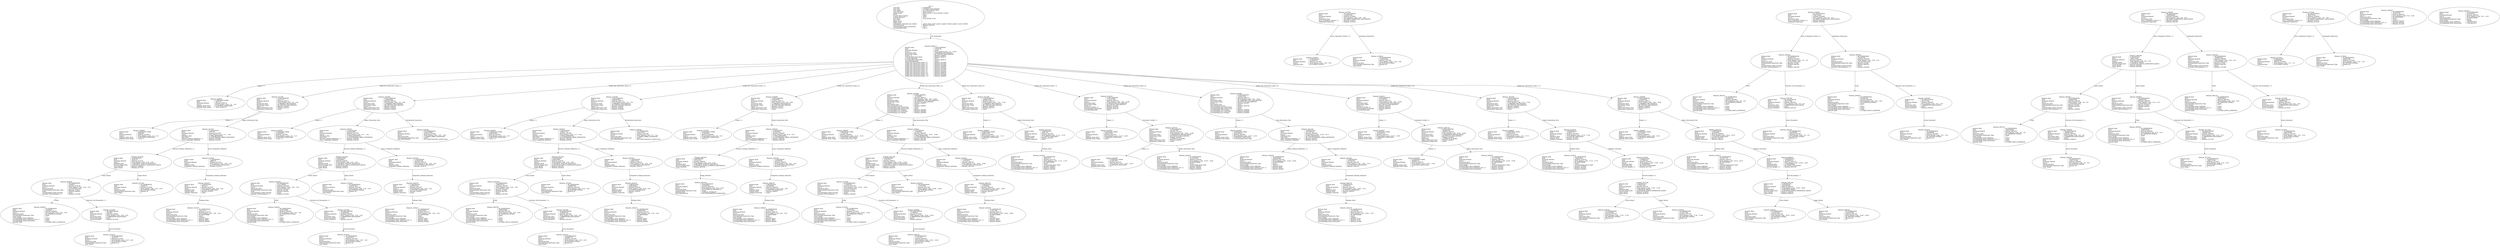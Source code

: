 digraph "array_declare_2.adt" {
  Unit_3 -> Element_2495112
      [ label=Unit_Declaration ];
  Unit_3
      [ label=<<TABLE BORDER="0" CELLBORDER="0" CELLSPACING="0" CELLPADDING="0"> 
          <TR><TD COLSPAN="3">Unit_3</TD></TR>
          <TR><TD ALIGN="LEFT">Unit_Kind   </TD><TD> = </TD><TD ALIGN="LEFT">A_PACKAGE</TD></TR>
          <TR><TD ALIGN="LEFT">Unit_Class   </TD><TD> = </TD><TD ALIGN="LEFT">A_PUBLIC_DECLARATION</TD></TR>
          <TR><TD ALIGN="LEFT">Unit_Origin   </TD><TD> = </TD><TD ALIGN="LEFT">AN_APPLICATION_UNIT</TD></TR>
          <TR><TD ALIGN="LEFT">Unit_Full_Name    </TD><TD> = </TD><TD ALIGN="LEFT">Array_Declare_2</TD></TR>
          <TR><TD ALIGN="LEFT">Unique_Name   </TD><TD> = </TD><TD ALIGN="LEFT">ASIS Context 1: Array_Declare_2 (spec)</TD></TR>
          <TR><TD ALIGN="LEFT">Exists  </TD><TD> = </TD><TD ALIGN="LEFT">TRUE</TD></TR>
          <TR><TD ALIGN="LEFT">Can_Be_Main_Program     </TD><TD> = </TD><TD ALIGN="LEFT">TRUE</TD></TR>
          <TR><TD ALIGN="LEFT">Is_Body_Required     </TD><TD> = </TD><TD ALIGN="LEFT">TRUE</TD></TR>
          <TR><TD ALIGN="LEFT">Text_Name   </TD><TD> = </TD><TD ALIGN="LEFT">array_declare_2.ads</TD></TR>
          <TR><TD ALIGN="LEFT">Text_Form   </TD><TD> = </TD><TD ALIGN="LEFT"></TD></TR>
          <TR><TD ALIGN="LEFT">Object_Name   </TD><TD> = </TD><TD ALIGN="LEFT"></TD></TR>
          <TR><TD ALIGN="LEFT">Object_Form   </TD><TD> = </TD><TD ALIGN="LEFT"></TD></TR>
          <TR><TD ALIGN="LEFT">Compilation_Command_Line_Options         </TD><TD> = </TD><TD ALIGN="LEFT">-gnatA -gnatc -gnatt -gnatws -gnatyN -mtune=generic -march=x86-64</TD></TR>
          <TR><TD ALIGN="LEFT">Unit_Declaration     </TD><TD> = </TD><TD ALIGN="LEFT">Element_2495112</TD></TR>
          <TR><TD ALIGN="LEFT">Corresponding_Parent_Declaration         </TD><TD> = </TD><TD ALIGN="LEFT">Unit_1</TD></TR>
          <TR><TD ALIGN="LEFT">Corresponding_Body     </TD><TD> = </TD><TD ALIGN="LEFT">Unit_5</TD></TR>
          </TABLE>> ];
  Element_2495112 -> Element_2295057
      [ label="Names ( 1)" ];
  Element_2495112 -> Element_2311090
      [ label="Visible_Part_Declarative_Items ( 1)" ];
  Element_2495112 -> Element_2327090
      [ label="Visible_Part_Declarative_Items ( 2)" ];
  Element_2495112 -> Element_2347090
      [ label="Visible_Part_Declarative_Items ( 3)" ];
  Element_2495112 -> Element_2384090
      [ label="Visible_Part_Declarative_Items ( 4)" ];
  Element_2495112 -> Element_2405082
      [ label="Visible_Part_Declarative_Items ( 5)" ];
  Element_2495112 -> Element_2414090
      [ label="Visible_Part_Declarative_Items ( 6)" ];
  Element_2495112 -> Element_2432103
      [ label="Visible_Part_Declarative_Items ( 7)" ];
  Element_2495112 -> Element_2444082
      [ label="Visible_Part_Declarative_Items ( 8)" ];
  Element_2495112 -> Element_2465103
      [ label="Visible_Part_Declarative_Items ( 9)" ];
  Element_2495112 -> Element_2474090
      [ label="Visible_Part_Declarative_Items ( 10)" ];
  Element_2495112 -> Element_2488090
      [ label="Visible_Part_Declarative_Items ( 11)" ];
  Element_2495112
      [ label=<<TABLE BORDER="0" CELLBORDER="0" CELLSPACING="0" CELLPADDING="0"> 
          <TR><TD COLSPAN="3">Element_2495112</TD></TR>
          <TR><TD ALIGN="LEFT">Element_Kind    </TD><TD> = </TD><TD ALIGN="LEFT">A_DECLARATION</TD></TR>
          <TR><TD ALIGN="LEFT">Hash  </TD><TD> = </TD><TD ALIGN="LEFT"> 10224142</TD></TR>
          <TR><TD ALIGN="LEFT">Enclosing_Element     </TD><TD> = </TD><TD ALIGN="LEFT">(none)</TD></TR>
          <TR><TD ALIGN="LEFT">Source  </TD><TD> = </TD><TD ALIGN="LEFT">Array_Declare_2.ads - 1:1 .. 19:20</TD></TR>
          <TR><TD ALIGN="LEFT">Declaration_Kind     </TD><TD> = </TD><TD ALIGN="LEFT">A_PACKAGE_DECLARATION</TD></TR>
          <TR><TD ALIGN="LEFT">Declaration_Origin     </TD><TD> = </TD><TD ALIGN="LEFT">AN_EXPLICIT_DECLARATION</TD></TR>
          <TR><TD ALIGN="LEFT">Names ( 1)   </TD><TD> = </TD><TD ALIGN="LEFT">Element_2295057</TD></TR>
          <TR><TD ALIGN="LEFT">Corresponding_End_Name      </TD><TD> = </TD><TD ALIGN="LEFT">Element_2496237</TD></TR>
          <TR><TD ALIGN="LEFT">Is_Name_Repeated     </TD><TD> = </TD><TD ALIGN="LEFT">TRUE</TD></TR>
          <TR><TD ALIGN="LEFT">Corresponding_Declaration       </TD><TD> = </TD><TD ALIGN="LEFT">Element_2495112</TD></TR>
          <TR><TD ALIGN="LEFT">Corresponding_Body     </TD><TD> = </TD><TD ALIGN="LEFT">(none)</TD></TR>
          <TR><TD ALIGN="LEFT">Visible_Part_Declarative_Items ( 1)         </TD><TD> = </TD><TD ALIGN="LEFT">Element_2311090</TD></TR>
          <TR><TD ALIGN="LEFT">Visible_Part_Declarative_Items ( 2)         </TD><TD> = </TD><TD ALIGN="LEFT">Element_2327090</TD></TR>
          <TR><TD ALIGN="LEFT">Visible_Part_Declarative_Items ( 3)         </TD><TD> = </TD><TD ALIGN="LEFT">Element_2347090</TD></TR>
          <TR><TD ALIGN="LEFT">Visible_Part_Declarative_Items ( 4)         </TD><TD> = </TD><TD ALIGN="LEFT">Element_2384090</TD></TR>
          <TR><TD ALIGN="LEFT">Visible_Part_Declarative_Items ( 5)         </TD><TD> = </TD><TD ALIGN="LEFT">Element_2405082</TD></TR>
          <TR><TD ALIGN="LEFT">Visible_Part_Declarative_Items ( 6)         </TD><TD> = </TD><TD ALIGN="LEFT">Element_2414090</TD></TR>
          <TR><TD ALIGN="LEFT">Visible_Part_Declarative_Items ( 7)         </TD><TD> = </TD><TD ALIGN="LEFT">Element_2432103</TD></TR>
          <TR><TD ALIGN="LEFT">Visible_Part_Declarative_Items ( 8)         </TD><TD> = </TD><TD ALIGN="LEFT">Element_2444082</TD></TR>
          <TR><TD ALIGN="LEFT">Visible_Part_Declarative_Items ( 9)         </TD><TD> = </TD><TD ALIGN="LEFT">Element_2465103</TD></TR>
          <TR><TD ALIGN="LEFT">Visible_Part_Declarative_Items ( 10)          </TD><TD> = </TD><TD ALIGN="LEFT">Element_2474090</TD></TR>
          <TR><TD ALIGN="LEFT">Visible_Part_Declarative_Items ( 11)          </TD><TD> = </TD><TD ALIGN="LEFT">Element_2488090</TD></TR>
          </TABLE>> ];
  Element_2295057
      [ label=<<TABLE BORDER="0" CELLBORDER="0" CELLSPACING="0" CELLPADDING="0"> 
          <TR><TD COLSPAN="3">Element_2295057</TD></TR>
          <TR><TD ALIGN="LEFT">Element_Kind    </TD><TD> = </TD><TD ALIGN="LEFT">A_DEFINING_NAME</TD></TR>
          <TR><TD ALIGN="LEFT">Hash  </TD><TD> = </TD><TD ALIGN="LEFT"> 9327118</TD></TR>
          <TR><TD ALIGN="LEFT">Enclosing_Element     </TD><TD> = </TD><TD ALIGN="LEFT">Element_2495112</TD></TR>
          <TR><TD ALIGN="LEFT">Source  </TD><TD> = </TD><TD ALIGN="LEFT">Array_Declare_2.ads - 1:9 .. 1:23</TD></TR>
          <TR><TD ALIGN="LEFT">Defining_Name_Kind     </TD><TD> = </TD><TD ALIGN="LEFT">A_DEFINING_IDENTIFIER</TD></TR>
          <TR><TD ALIGN="LEFT">Defining_Name_Image     </TD><TD> = </TD><TD ALIGN="LEFT">"Array_Declare_2"</TD></TR>
          </TABLE>> ];
  Element_2311090 -> Element_2304057
      [ label="Names ( 1)" ];
  Element_2311090 -> Element_2313161
      [ label=Object_Declaration_View ];
  Element_2311090
      [ label=<<TABLE BORDER="0" CELLBORDER="0" CELLSPACING="0" CELLPADDING="0"> 
          <TR><TD COLSPAN="3">Element_2311090</TD></TR>
          <TR><TD ALIGN="LEFT">Element_Kind    </TD><TD> = </TD><TD ALIGN="LEFT">A_DECLARATION</TD></TR>
          <TR><TD ALIGN="LEFT">Hash  </TD><TD> = </TD><TD ALIGN="LEFT"> 9127175</TD></TR>
          <TR><TD ALIGN="LEFT">Enclosing_Element     </TD><TD> = </TD><TD ALIGN="LEFT">Element_2495112</TD></TR>
          <TR><TD ALIGN="LEFT">Source  </TD><TD> = </TD><TD ALIGN="LEFT">Array_Declare_2.ads - 2:5 .. 2:43</TD></TR>
          <TR><TD ALIGN="LEFT">Declaration_Kind     </TD><TD> = </TD><TD ALIGN="LEFT">A_VARIABLE_DECLARATION</TD></TR>
          <TR><TD ALIGN="LEFT">Declaration_Origin     </TD><TD> = </TD><TD ALIGN="LEFT">AN_EXPLICIT_DECLARATION</TD></TR>
          <TR><TD ALIGN="LEFT">Names ( 1)   </TD><TD> = </TD><TD ALIGN="LEFT">Element_2304057</TD></TR>
          <TR><TD ALIGN="LEFT">Object_Declaration_View      </TD><TD> = </TD><TD ALIGN="LEFT">Element_2313161</TD></TR>
          <TR><TD ALIGN="LEFT">Initialization_Expression       </TD><TD> = </TD><TD ALIGN="LEFT">(none)</TD></TR>
          </TABLE>> ];
  Element_2304057
      [ label=<<TABLE BORDER="0" CELLBORDER="0" CELLSPACING="0" CELLPADDING="0"> 
          <TR><TD COLSPAN="3">Element_2304057</TD></TR>
          <TR><TD ALIGN="LEFT">Element_Kind    </TD><TD> = </TD><TD ALIGN="LEFT">A_DEFINING_NAME</TD></TR>
          <TR><TD ALIGN="LEFT">Hash  </TD><TD> = </TD><TD ALIGN="LEFT"> 8856839</TD></TR>
          <TR><TD ALIGN="LEFT">Enclosing_Element     </TD><TD> = </TD><TD ALIGN="LEFT">Element_2311090</TD></TR>
          <TR><TD ALIGN="LEFT">Source  </TD><TD> = </TD><TD ALIGN="LEFT">Array_Declare_2.ads - 2:5 .. 2:11</TD></TR>
          <TR><TD ALIGN="LEFT">Defining_Name_Kind     </TD><TD> = </TD><TD ALIGN="LEFT">A_DEFINING_IDENTIFIER</TD></TR>
          <TR><TD ALIGN="LEFT">Defining_Name_Image     </TD><TD> = </TD><TD ALIGN="LEFT">"Array_1"</TD></TR>
          </TABLE>> ];
  Element_2313161 -> Element_2316186
      [ label="Discrete_Subtype_Definitions ( 1)" ];
  Element_2313161 -> Element_2319183
      [ label=Array_Component_Definition ];
  Element_2313161
      [ label=<<TABLE BORDER="0" CELLBORDER="0" CELLSPACING="0" CELLPADDING="0"> 
          <TR><TD COLSPAN="3">Element_2313161</TD></TR>
          <TR><TD ALIGN="LEFT">Element_Kind    </TD><TD> = </TD><TD ALIGN="LEFT">A_DEFINITION</TD></TR>
          <TR><TD ALIGN="LEFT">Hash  </TD><TD> = </TD><TD ALIGN="LEFT"> 9707783</TD></TR>
          <TR><TD ALIGN="LEFT">Enclosing_Element     </TD><TD> = </TD><TD ALIGN="LEFT">Element_2311090</TD></TR>
          <TR><TD ALIGN="LEFT">Source  </TD><TD> = </TD><TD ALIGN="LEFT">Array_Declare_2.ads - 2:17 .. 2:42</TD></TR>
          <TR><TD ALIGN="LEFT">Definition_Kind    </TD><TD> = </TD><TD ALIGN="LEFT">A_TYPE_DEFINITION</TD></TR>
          <TR><TD ALIGN="LEFT">Type_Kind   </TD><TD> = </TD><TD ALIGN="LEFT">A_CONSTRAINED_ARRAY_DEFINITION</TD></TR>
          <TR><TD ALIGN="LEFT">Discrete_Subtype_Definitions ( 1)         </TD><TD> = </TD><TD ALIGN="LEFT">Element_2316186</TD></TR>
          <TR><TD ALIGN="LEFT">Array_Component_Definition       </TD><TD> = </TD><TD ALIGN="LEFT">Element_2319183</TD></TR>
          </TABLE>> ];
  Element_2316186 -> Element_2498262
      [ label=Lower_Bound ];
  Element_2316186 -> Element_2317234
      [ label=Upper_Bound ];
  Element_2316186
      [ label=<<TABLE BORDER="0" CELLBORDER="0" CELLSPACING="0" CELLPADDING="0"> 
          <TR><TD COLSPAN="3">Element_2316186</TD></TR>
          <TR><TD ALIGN="LEFT">Element_Kind    </TD><TD> = </TD><TD ALIGN="LEFT">A_DEFINITION</TD></TR>
          <TR><TD ALIGN="LEFT">Hash  </TD><TD> = </TD><TD ALIGN="LEFT"> 9915143</TD></TR>
          <TR><TD ALIGN="LEFT">Enclosing_Element     </TD><TD> = </TD><TD ALIGN="LEFT">Element_2313161</TD></TR>
          <TR><TD ALIGN="LEFT">Source  </TD><TD> = </TD><TD ALIGN="LEFT">Array_Declare_2.ads - 2:24 .. 2:30</TD></TR>
          <TR><TD ALIGN="LEFT">Definition_Kind    </TD><TD> = </TD><TD ALIGN="LEFT">A_DISCRETE_SUBTYPE_DEFINITION</TD></TR>
          <TR><TD ALIGN="LEFT">Discrete_Range_Kind     </TD><TD> = </TD><TD ALIGN="LEFT">A_DISCRETE_SIMPLE_EXPRESSION_RANGE</TD></TR>
          <TR><TD ALIGN="LEFT">Lower_Bound   </TD><TD> = </TD><TD ALIGN="LEFT">Element_2498262</TD></TR>
          <TR><TD ALIGN="LEFT">Upper_Bound   </TD><TD> = </TD><TD ALIGN="LEFT">Element_2317234</TD></TR>
          </TABLE>> ];
  Element_2498262 -> Element_2498251
      [ label=Prefix ];
  Element_2498262 -> Element_2315385
      [ label="Function_Call_Parameters ( 1)" ];
  Element_2498262
      [ label=<<TABLE BORDER="0" CELLBORDER="0" CELLSPACING="0" CELLPADDING="0"> 
          <TR><TD COLSPAN="3">Element_2498262</TD></TR>
          <TR><TD ALIGN="LEFT">Element_Kind    </TD><TD> = </TD><TD ALIGN="LEFT">AN_EXPRESSION</TD></TR>
          <TR><TD ALIGN="LEFT">Hash  </TD><TD> = </TD><TD ALIGN="LEFT"> 8439815</TD></TR>
          <TR><TD ALIGN="LEFT">Enclosing_Element     </TD><TD> = </TD><TD ALIGN="LEFT">Element_2316186</TD></TR>
          <TR><TD ALIGN="LEFT">Source  </TD><TD> = </TD><TD ALIGN="LEFT">Array_Declare_2.ads - 2:24 .. 2:25</TD></TR>
          <TR><TD ALIGN="LEFT">Expression_Kind    </TD><TD> = </TD><TD ALIGN="LEFT">A_FUNCTION_CALL</TD></TR>
          <TR><TD ALIGN="LEFT">Corresponding_Expression_Type        </TD><TD> = </TD><TD ALIGN="LEFT">Element_917082</TD></TR>
          <TR><TD ALIGN="LEFT">Prefix  </TD><TD> = </TD><TD ALIGN="LEFT">Element_2498251</TD></TR>
          <TR><TD ALIGN="LEFT">Corresponding_Called_Function        </TD><TD> = </TD><TD ALIGN="LEFT">(none)</TD></TR>
          <TR><TD ALIGN="LEFT">Function_Call_Parameters ( 1)        </TD><TD> = </TD><TD ALIGN="LEFT">Element_2315385</TD></TR>
          </TABLE>> ];
  Element_2498251
      [ label=<<TABLE BORDER="0" CELLBORDER="0" CELLSPACING="0" CELLPADDING="0"> 
          <TR><TD COLSPAN="3">Element_2498251</TD></TR>
          <TR><TD ALIGN="LEFT">Element_Kind    </TD><TD> = </TD><TD ALIGN="LEFT">AN_EXPRESSION</TD></TR>
          <TR><TD ALIGN="LEFT">Hash  </TD><TD> = </TD><TD ALIGN="LEFT"> 10446855</TD></TR>
          <TR><TD ALIGN="LEFT">Enclosing_Element     </TD><TD> = </TD><TD ALIGN="LEFT">Element_2498262</TD></TR>
          <TR><TD ALIGN="LEFT">Source  </TD><TD> = </TD><TD ALIGN="LEFT">Array_Declare_2.ads - 2:24 .. 2:24</TD></TR>
          <TR><TD ALIGN="LEFT">Expression_Kind    </TD><TD> = </TD><TD ALIGN="LEFT">AN_OPERATOR_SYMBOL</TD></TR>
          <TR><TD ALIGN="LEFT">Corresponding_Expression_Type        </TD><TD> = </TD><TD ALIGN="LEFT">(none)</TD></TR>
          <TR><TD ALIGN="LEFT">Name_Image   </TD><TD> = </TD><TD ALIGN="LEFT">""-""</TD></TR>
          <TR><TD ALIGN="LEFT">Corresponding_Name_Definition        </TD><TD> = </TD><TD ALIGN="LEFT">(none)</TD></TR>
          <TR><TD ALIGN="LEFT">Corresponding_Name_Definition_List ( 1)          </TD><TD> = </TD><TD ALIGN="LEFT">(none)</TD></TR>
          <TR><TD ALIGN="LEFT">Corresponding_Name_Declaration        </TD><TD> = </TD><TD ALIGN="LEFT">(none)</TD></TR>
          <TR><TD ALIGN="LEFT">Operator_Kind    </TD><TD> = </TD><TD ALIGN="LEFT">A_UNARY_MINUS_OPERATOR</TD></TR>
          </TABLE>> ];
  Element_2315385 -> Element_2315234
      [ label=Actual_Parameter ];
  Element_2315385
      [ label=<<TABLE BORDER="0" CELLBORDER="0" CELLSPACING="0" CELLPADDING="0"> 
          <TR><TD COLSPAN="3">Element_2315385</TD></TR>
          <TR><TD ALIGN="LEFT">Element_Kind    </TD><TD> = </TD><TD ALIGN="LEFT">AN_ASSOCIATION</TD></TR>
          <TR><TD ALIGN="LEFT">Hash  </TD><TD> = </TD><TD ALIGN="LEFT"> 9447687</TD></TR>
          <TR><TD ALIGN="LEFT">Enclosing_Element     </TD><TD> = </TD><TD ALIGN="LEFT">Element_2498262</TD></TR>
          <TR><TD ALIGN="LEFT">Source  </TD><TD> = </TD><TD ALIGN="LEFT">Array_Declare_2.ads - 2:25 .. 2:25</TD></TR>
          <TR><TD ALIGN="LEFT">Association_Kind     </TD><TD> = </TD><TD ALIGN="LEFT">A_PARAMETER_ASSOCIATION</TD></TR>
          <TR><TD ALIGN="LEFT">Formal_Parameter     </TD><TD> = </TD><TD ALIGN="LEFT">(none)</TD></TR>
          <TR><TD ALIGN="LEFT">Actual_Parameter     </TD><TD> = </TD><TD ALIGN="LEFT">Element_2315234</TD></TR>
          </TABLE>> ];
  Element_2315234
      [ label=<<TABLE BORDER="0" CELLBORDER="0" CELLSPACING="0" CELLPADDING="0"> 
          <TR><TD COLSPAN="3">Element_2315234</TD></TR>
          <TR><TD ALIGN="LEFT">Element_Kind    </TD><TD> = </TD><TD ALIGN="LEFT">AN_EXPRESSION</TD></TR>
          <TR><TD ALIGN="LEFT">Hash  </TD><TD> = </TD><TD ALIGN="LEFT"> 10307847</TD></TR>
          <TR><TD ALIGN="LEFT">Enclosing_Element     </TD><TD> = </TD><TD ALIGN="LEFT">Element_2315385</TD></TR>
          <TR><TD ALIGN="LEFT">Source  </TD><TD> = </TD><TD ALIGN="LEFT">Array_Declare_2.ads - 2:25 .. 2:25</TD></TR>
          <TR><TD ALIGN="LEFT">Expression_Kind    </TD><TD> = </TD><TD ALIGN="LEFT">AN_INTEGER_LITERAL</TD></TR>
          <TR><TD ALIGN="LEFT">Corresponding_Expression_Type        </TD><TD> = </TD><TD ALIGN="LEFT">Element_82</TD></TR>
          <TR><TD ALIGN="LEFT">Value_Image   </TD><TD> = </TD><TD ALIGN="LEFT">3</TD></TR>
          </TABLE>> ];
  Element_2317234
      [ label=<<TABLE BORDER="0" CELLBORDER="0" CELLSPACING="0" CELLPADDING="0"> 
          <TR><TD COLSPAN="3">Element_2317234</TD></TR>
          <TR><TD ALIGN="LEFT">Element_Kind    </TD><TD> = </TD><TD ALIGN="LEFT">AN_EXPRESSION</TD></TR>
          <TR><TD ALIGN="LEFT">Hash  </TD><TD> = </TD><TD ALIGN="LEFT"> 10309127</TD></TR>
          <TR><TD ALIGN="LEFT">Enclosing_Element     </TD><TD> = </TD><TD ALIGN="LEFT">Element_2316186</TD></TR>
          <TR><TD ALIGN="LEFT">Source  </TD><TD> = </TD><TD ALIGN="LEFT">Array_Declare_2.ads - 2:30 .. 2:30</TD></TR>
          <TR><TD ALIGN="LEFT">Expression_Kind    </TD><TD> = </TD><TD ALIGN="LEFT">AN_INTEGER_LITERAL</TD></TR>
          <TR><TD ALIGN="LEFT">Corresponding_Expression_Type        </TD><TD> = </TD><TD ALIGN="LEFT">Element_82</TD></TR>
          <TR><TD ALIGN="LEFT">Value_Image   </TD><TD> = </TD><TD ALIGN="LEFT">3</TD></TR>
          </TABLE>> ];
  Element_2319183 -> Element_2318176
      [ label=Component_Subtype_Indication ];
  Element_2319183
      [ label=<<TABLE BORDER="0" CELLBORDER="0" CELLSPACING="0" CELLPADDING="0"> 
          <TR><TD COLSPAN="3">Element_2319183</TD></TR>
          <TR><TD ALIGN="LEFT">Element_Kind    </TD><TD> = </TD><TD ALIGN="LEFT">A_DEFINITION</TD></TR>
          <TR><TD ALIGN="LEFT">Hash  </TD><TD> = </TD><TD ALIGN="LEFT"> 9888775</TD></TR>
          <TR><TD ALIGN="LEFT">Enclosing_Element     </TD><TD> = </TD><TD ALIGN="LEFT">Element_2313161</TD></TR>
          <TR><TD ALIGN="LEFT">Source  </TD><TD> = </TD><TD ALIGN="LEFT">Array_Declare_2.ads - 2:36 .. 2:42</TD></TR>
          <TR><TD ALIGN="LEFT">Definition_Kind    </TD><TD> = </TD><TD ALIGN="LEFT">A_COMPONENT_DEFINITION</TD></TR>
          <TR><TD ALIGN="LEFT">Component_Subtype_Indication        </TD><TD> = </TD><TD ALIGN="LEFT">Element_2318176</TD></TR>
          </TABLE>> ];
  Element_2318176 -> Element_2318237
      [ label=Subtype_Mark ];
  Element_2318176
      [ label=<<TABLE BORDER="0" CELLBORDER="0" CELLSPACING="0" CELLPADDING="0"> 
          <TR><TD COLSPAN="3">Element_2318176</TD></TR>
          <TR><TD ALIGN="LEFT">Element_Kind    </TD><TD> = </TD><TD ALIGN="LEFT">A_DEFINITION</TD></TR>
          <TR><TD ALIGN="LEFT">Hash  </TD><TD> = </TD><TD ALIGN="LEFT"> 9831431</TD></TR>
          <TR><TD ALIGN="LEFT">Enclosing_Element     </TD><TD> = </TD><TD ALIGN="LEFT">Element_2319183</TD></TR>
          <TR><TD ALIGN="LEFT">Source  </TD><TD> = </TD><TD ALIGN="LEFT">Array_Declare_2.ads - 2:36 .. 2:42</TD></TR>
          <TR><TD ALIGN="LEFT">Definition_Kind    </TD><TD> = </TD><TD ALIGN="LEFT">A_SUBTYPE_INDICATION</TD></TR>
          <TR><TD ALIGN="LEFT">Subtype_Mark    </TD><TD> = </TD><TD ALIGN="LEFT">Element_2318237</TD></TR>
          <TR><TD ALIGN="LEFT">Subtype_Constraint     </TD><TD> = </TD><TD ALIGN="LEFT">(none)</TD></TR>
          </TABLE>> ];
  Element_2318237
      [ label=<<TABLE BORDER="0" CELLBORDER="0" CELLSPACING="0" CELLPADDING="0"> 
          <TR><TD COLSPAN="3">Element_2318237</TD></TR>
          <TR><TD ALIGN="LEFT">Element_Kind    </TD><TD> = </TD><TD ALIGN="LEFT">AN_EXPRESSION</TD></TR>
          <TR><TD ALIGN="LEFT">Hash  </TD><TD> = </TD><TD ALIGN="LEFT"> 10331143</TD></TR>
          <TR><TD ALIGN="LEFT">Enclosing_Element     </TD><TD> = </TD><TD ALIGN="LEFT">Element_2318176</TD></TR>
          <TR><TD ALIGN="LEFT">Source  </TD><TD> = </TD><TD ALIGN="LEFT">Array_Declare_2.ads - 2:36 .. 2:42</TD></TR>
          <TR><TD ALIGN="LEFT">Expression_Kind    </TD><TD> = </TD><TD ALIGN="LEFT">AN_IDENTIFIER</TD></TR>
          <TR><TD ALIGN="LEFT">Corresponding_Expression_Type        </TD><TD> = </TD><TD ALIGN="LEFT">(none)</TD></TR>
          <TR><TD ALIGN="LEFT">Name_Image   </TD><TD> = </TD><TD ALIGN="LEFT">"Natural"</TD></TR>
          <TR><TD ALIGN="LEFT">Corresponding_Name_Definition        </TD><TD> = </TD><TD ALIGN="LEFT">Element_58057</TD></TR>
          <TR><TD ALIGN="LEFT">Corresponding_Name_Definition_List ( 1)          </TD><TD> = </TD><TD ALIGN="LEFT">Element_58057</TD></TR>
          <TR><TD ALIGN="LEFT">Corresponding_Name_Declaration        </TD><TD> = </TD><TD ALIGN="LEFT">Element_920089</TD></TR>
          </TABLE>> ];
  Element_2327090 -> Element_2320057
      [ label="Names ( 1)" ];
  Element_2327090 -> Element_2329161
      [ label=Object_Declaration_View ];
  Element_2327090 -> Element_2336365
      [ label=Initialization_Expression ];
  Element_2327090
      [ label=<<TABLE BORDER="0" CELLBORDER="0" CELLSPACING="0" CELLPADDING="0"> 
          <TR><TD COLSPAN="3">Element_2327090</TD></TR>
          <TR><TD ALIGN="LEFT">Element_Kind    </TD><TD> = </TD><TD ALIGN="LEFT">A_DECLARATION</TD></TR>
          <TR><TD ALIGN="LEFT">Hash  </TD><TD> = </TD><TD ALIGN="LEFT">-2140822909</TD></TR>
          <TR><TD ALIGN="LEFT">Enclosing_Element     </TD><TD> = </TD><TD ALIGN="LEFT">Element_2495112</TD></TR>
          <TR><TD ALIGN="LEFT">Source  </TD><TD> = </TD><TD ALIGN="LEFT">Array_Declare_2.ads - 3:5 .. 3:60</TD></TR>
          <TR><TD ALIGN="LEFT">Declaration_Kind     </TD><TD> = </TD><TD ALIGN="LEFT">A_VARIABLE_DECLARATION</TD></TR>
          <TR><TD ALIGN="LEFT">Declaration_Origin     </TD><TD> = </TD><TD ALIGN="LEFT">AN_EXPLICIT_DECLARATION</TD></TR>
          <TR><TD ALIGN="LEFT">Names ( 1)   </TD><TD> = </TD><TD ALIGN="LEFT">Element_2320057</TD></TR>
          <TR><TD ALIGN="LEFT">Object_Declaration_View      </TD><TD> = </TD><TD ALIGN="LEFT">Element_2329161</TD></TR>
          <TR><TD ALIGN="LEFT">Initialization_Expression       </TD><TD> = </TD><TD ALIGN="LEFT">Element_2336365</TD></TR>
          </TABLE>> ];
  Element_2320057
      [ label=<<TABLE BORDER="0" CELLBORDER="0" CELLSPACING="0" CELLPADDING="0"> 
          <TR><TD COLSPAN="3">Element_2320057</TD></TR>
          <TR><TD ALIGN="LEFT">Element_Kind    </TD><TD> = </TD><TD ALIGN="LEFT">A_DEFINING_NAME</TD></TR>
          <TR><TD ALIGN="LEFT">Hash  </TD><TD> = </TD><TD ALIGN="LEFT">-2140958077</TD></TR>
          <TR><TD ALIGN="LEFT">Enclosing_Element     </TD><TD> = </TD><TD ALIGN="LEFT">Element_2327090</TD></TR>
          <TR><TD ALIGN="LEFT">Source  </TD><TD> = </TD><TD ALIGN="LEFT">Array_Declare_2.ads - 3:5 .. 3:13</TD></TR>
          <TR><TD ALIGN="LEFT">Defining_Name_Kind     </TD><TD> = </TD><TD ALIGN="LEFT">A_DEFINING_IDENTIFIER</TD></TR>
          <TR><TD ALIGN="LEFT">Defining_Name_Image     </TD><TD> = </TD><TD ALIGN="LEFT">"Array_1_1"</TD></TR>
          </TABLE>> ];
  Element_2329161 -> Element_2332186
      [ label="Discrete_Subtype_Definitions ( 1)" ];
  Element_2329161 -> Element_2335183
      [ label=Array_Component_Definition ];
  Element_2329161
      [ label=<<TABLE BORDER="0" CELLBORDER="0" CELLSPACING="0" CELLPADDING="0"> 
          <TR><TD COLSPAN="3">Element_2329161</TD></TR>
          <TR><TD ALIGN="LEFT">Element_Kind    </TD><TD> = </TD><TD ALIGN="LEFT">A_DEFINITION</TD></TR>
          <TR><TD ALIGN="LEFT">Hash  </TD><TD> = </TD><TD ALIGN="LEFT">-2140532605</TD></TR>
          <TR><TD ALIGN="LEFT">Enclosing_Element     </TD><TD> = </TD><TD ALIGN="LEFT">Element_2327090</TD></TR>
          <TR><TD ALIGN="LEFT">Source  </TD><TD> = </TD><TD ALIGN="LEFT">Array_Declare_2.ads - 3:17 .. 3:42</TD></TR>
          <TR><TD ALIGN="LEFT">Definition_Kind    </TD><TD> = </TD><TD ALIGN="LEFT">A_TYPE_DEFINITION</TD></TR>
          <TR><TD ALIGN="LEFT">Type_Kind   </TD><TD> = </TD><TD ALIGN="LEFT">A_CONSTRAINED_ARRAY_DEFINITION</TD></TR>
          <TR><TD ALIGN="LEFT">Discrete_Subtype_Definitions ( 1)         </TD><TD> = </TD><TD ALIGN="LEFT">Element_2332186</TD></TR>
          <TR><TD ALIGN="LEFT">Array_Component_Definition       </TD><TD> = </TD><TD ALIGN="LEFT">Element_2335183</TD></TR>
          </TABLE>> ];
  Element_2332186 -> Element_2544262
      [ label=Lower_Bound ];
  Element_2332186 -> Element_2333234
      [ label=Upper_Bound ];
  Element_2332186
      [ label=<<TABLE BORDER="0" CELLBORDER="0" CELLSPACING="0" CELLPADDING="0"> 
          <TR><TD COLSPAN="3">Element_2332186</TD></TR>
          <TR><TD ALIGN="LEFT">Element_Kind    </TD><TD> = </TD><TD ALIGN="LEFT">A_DEFINITION</TD></TR>
          <TR><TD ALIGN="LEFT">Hash  </TD><TD> = </TD><TD ALIGN="LEFT">-2140428925</TD></TR>
          <TR><TD ALIGN="LEFT">Enclosing_Element     </TD><TD> = </TD><TD ALIGN="LEFT">Element_2329161</TD></TR>
          <TR><TD ALIGN="LEFT">Source  </TD><TD> = </TD><TD ALIGN="LEFT">Array_Declare_2.ads - 3:24 .. 3:30</TD></TR>
          <TR><TD ALIGN="LEFT">Definition_Kind    </TD><TD> = </TD><TD ALIGN="LEFT">A_DISCRETE_SUBTYPE_DEFINITION</TD></TR>
          <TR><TD ALIGN="LEFT">Discrete_Range_Kind     </TD><TD> = </TD><TD ALIGN="LEFT">A_DISCRETE_SIMPLE_EXPRESSION_RANGE</TD></TR>
          <TR><TD ALIGN="LEFT">Lower_Bound   </TD><TD> = </TD><TD ALIGN="LEFT">Element_2544262</TD></TR>
          <TR><TD ALIGN="LEFT">Upper_Bound   </TD><TD> = </TD><TD ALIGN="LEFT">Element_2333234</TD></TR>
          </TABLE>> ];
  Element_2544262 -> Element_2544251
      [ label=Prefix ];
  Element_2544262 -> Element_2331385
      [ label="Function_Call_Parameters ( 1)" ];
  Element_2544262
      [ label=<<TABLE BORDER="0" CELLBORDER="0" CELLSPACING="0" CELLPADDING="0"> 
          <TR><TD COLSPAN="3">Element_2544262</TD></TR>
          <TR><TD ALIGN="LEFT">Element_Kind    </TD><TD> = </TD><TD ALIGN="LEFT">AN_EXPRESSION</TD></TR>
          <TR><TD ALIGN="LEFT">Hash  </TD><TD> = </TD><TD ALIGN="LEFT">-2141166589</TD></TR>
          <TR><TD ALIGN="LEFT">Enclosing_Element     </TD><TD> = </TD><TD ALIGN="LEFT">Element_2332186</TD></TR>
          <TR><TD ALIGN="LEFT">Source  </TD><TD> = </TD><TD ALIGN="LEFT">Array_Declare_2.ads - 3:24 .. 3:25</TD></TR>
          <TR><TD ALIGN="LEFT">Expression_Kind    </TD><TD> = </TD><TD ALIGN="LEFT">A_FUNCTION_CALL</TD></TR>
          <TR><TD ALIGN="LEFT">Corresponding_Expression_Type        </TD><TD> = </TD><TD ALIGN="LEFT">Element_917082</TD></TR>
          <TR><TD ALIGN="LEFT">Prefix  </TD><TD> = </TD><TD ALIGN="LEFT">Element_2544251</TD></TR>
          <TR><TD ALIGN="LEFT">Corresponding_Called_Function        </TD><TD> = </TD><TD ALIGN="LEFT">(none)</TD></TR>
          <TR><TD ALIGN="LEFT">Function_Call_Parameters ( 1)        </TD><TD> = </TD><TD ALIGN="LEFT">Element_2331385</TD></TR>
          </TABLE>> ];
  Element_2544251
      [ label=<<TABLE BORDER="0" CELLBORDER="0" CELLSPACING="0" CELLPADDING="0"> 
          <TR><TD COLSPAN="3">Element_2544251</TD></TR>
          <TR><TD ALIGN="LEFT">Element_Kind    </TD><TD> = </TD><TD ALIGN="LEFT">AN_EXPRESSION</TD></TR>
          <TR><TD ALIGN="LEFT">Hash  </TD><TD> = </TD><TD ALIGN="LEFT">-2140163069</TD></TR>
          <TR><TD ALIGN="LEFT">Enclosing_Element     </TD><TD> = </TD><TD ALIGN="LEFT">Element_2544262</TD></TR>
          <TR><TD ALIGN="LEFT">Source  </TD><TD> = </TD><TD ALIGN="LEFT">Array_Declare_2.ads - 3:24 .. 3:24</TD></TR>
          <TR><TD ALIGN="LEFT">Expression_Kind    </TD><TD> = </TD><TD ALIGN="LEFT">AN_OPERATOR_SYMBOL</TD></TR>
          <TR><TD ALIGN="LEFT">Corresponding_Expression_Type        </TD><TD> = </TD><TD ALIGN="LEFT">(none)</TD></TR>
          <TR><TD ALIGN="LEFT">Name_Image   </TD><TD> = </TD><TD ALIGN="LEFT">""-""</TD></TR>
          <TR><TD ALIGN="LEFT">Corresponding_Name_Definition        </TD><TD> = </TD><TD ALIGN="LEFT">(none)</TD></TR>
          <TR><TD ALIGN="LEFT">Corresponding_Name_Definition_List ( 1)          </TD><TD> = </TD><TD ALIGN="LEFT">(none)</TD></TR>
          <TR><TD ALIGN="LEFT">Corresponding_Name_Declaration        </TD><TD> = </TD><TD ALIGN="LEFT">(none)</TD></TR>
          <TR><TD ALIGN="LEFT">Operator_Kind    </TD><TD> = </TD><TD ALIGN="LEFT">A_UNARY_MINUS_OPERATOR</TD></TR>
          </TABLE>> ];
  Element_2331385 -> Element_2331234
      [ label=Actual_Parameter ];
  Element_2331385
      [ label=<<TABLE BORDER="0" CELLBORDER="0" CELLSPACING="0" CELLPADDING="0"> 
          <TR><TD COLSPAN="3">Element_2331385</TD></TR>
          <TR><TD ALIGN="LEFT">Element_Kind    </TD><TD> = </TD><TD ALIGN="LEFT">AN_ASSOCIATION</TD></TR>
          <TR><TD ALIGN="LEFT">Hash  </TD><TD> = </TD><TD ALIGN="LEFT">-2140662653</TD></TR>
          <TR><TD ALIGN="LEFT">Enclosing_Element     </TD><TD> = </TD><TD ALIGN="LEFT">Element_2544262</TD></TR>
          <TR><TD ALIGN="LEFT">Source  </TD><TD> = </TD><TD ALIGN="LEFT">Array_Declare_2.ads - 3:25 .. 3:25</TD></TR>
          <TR><TD ALIGN="LEFT">Association_Kind     </TD><TD> = </TD><TD ALIGN="LEFT">A_PARAMETER_ASSOCIATION</TD></TR>
          <TR><TD ALIGN="LEFT">Formal_Parameter     </TD><TD> = </TD><TD ALIGN="LEFT">(none)</TD></TR>
          <TR><TD ALIGN="LEFT">Actual_Parameter     </TD><TD> = </TD><TD ALIGN="LEFT">Element_2331234</TD></TR>
          </TABLE>> ];
  Element_2331234
      [ label=<<TABLE BORDER="0" CELLBORDER="0" CELLSPACING="0" CELLPADDING="0"> 
          <TR><TD COLSPAN="3">Element_2331234</TD></TR>
          <TR><TD ALIGN="LEFT">Element_Kind    </TD><TD> = </TD><TD ALIGN="LEFT">AN_EXPRESSION</TD></TR>
          <TR><TD ALIGN="LEFT">Hash  </TD><TD> = </TD><TD ALIGN="LEFT">-2140232573</TD></TR>
          <TR><TD ALIGN="LEFT">Enclosing_Element     </TD><TD> = </TD><TD ALIGN="LEFT">Element_2331385</TD></TR>
          <TR><TD ALIGN="LEFT">Source  </TD><TD> = </TD><TD ALIGN="LEFT">Array_Declare_2.ads - 3:25 .. 3:25</TD></TR>
          <TR><TD ALIGN="LEFT">Expression_Kind    </TD><TD> = </TD><TD ALIGN="LEFT">AN_INTEGER_LITERAL</TD></TR>
          <TR><TD ALIGN="LEFT">Corresponding_Expression_Type        </TD><TD> = </TD><TD ALIGN="LEFT">Element_82</TD></TR>
          <TR><TD ALIGN="LEFT">Value_Image   </TD><TD> = </TD><TD ALIGN="LEFT">3</TD></TR>
          </TABLE>> ];
  Element_2333234
      [ label=<<TABLE BORDER="0" CELLBORDER="0" CELLSPACING="0" CELLPADDING="0"> 
          <TR><TD COLSPAN="3">Element_2333234</TD></TR>
          <TR><TD ALIGN="LEFT">Element_Kind    </TD><TD> = </TD><TD ALIGN="LEFT">AN_EXPRESSION</TD></TR>
          <TR><TD ALIGN="LEFT">Hash  </TD><TD> = </TD><TD ALIGN="LEFT">-2140231933</TD></TR>
          <TR><TD ALIGN="LEFT">Enclosing_Element     </TD><TD> = </TD><TD ALIGN="LEFT">Element_2332186</TD></TR>
          <TR><TD ALIGN="LEFT">Source  </TD><TD> = </TD><TD ALIGN="LEFT">Array_Declare_2.ads - 3:30 .. 3:30</TD></TR>
          <TR><TD ALIGN="LEFT">Expression_Kind    </TD><TD> = </TD><TD ALIGN="LEFT">AN_INTEGER_LITERAL</TD></TR>
          <TR><TD ALIGN="LEFT">Corresponding_Expression_Type        </TD><TD> = </TD><TD ALIGN="LEFT">Element_82</TD></TR>
          <TR><TD ALIGN="LEFT">Value_Image   </TD><TD> = </TD><TD ALIGN="LEFT">3</TD></TR>
          </TABLE>> ];
  Element_2335183 -> Element_2334176
      [ label=Component_Subtype_Indication ];
  Element_2335183
      [ label=<<TABLE BORDER="0" CELLBORDER="0" CELLSPACING="0" CELLPADDING="0"> 
          <TR><TD COLSPAN="3">Element_2335183</TD></TR>
          <TR><TD ALIGN="LEFT">Element_Kind    </TD><TD> = </TD><TD ALIGN="LEFT">A_DEFINITION</TD></TR>
          <TR><TD ALIGN="LEFT">Hash  </TD><TD> = </TD><TD ALIGN="LEFT">-2140442109</TD></TR>
          <TR><TD ALIGN="LEFT">Enclosing_Element     </TD><TD> = </TD><TD ALIGN="LEFT">Element_2329161</TD></TR>
          <TR><TD ALIGN="LEFT">Source  </TD><TD> = </TD><TD ALIGN="LEFT">Array_Declare_2.ads - 3:36 .. 3:42</TD></TR>
          <TR><TD ALIGN="LEFT">Definition_Kind    </TD><TD> = </TD><TD ALIGN="LEFT">A_COMPONENT_DEFINITION</TD></TR>
          <TR><TD ALIGN="LEFT">Component_Subtype_Indication        </TD><TD> = </TD><TD ALIGN="LEFT">Element_2334176</TD></TR>
          </TABLE>> ];
  Element_2334176 -> Element_2334237
      [ label=Subtype_Mark ];
  Element_2334176
      [ label=<<TABLE BORDER="0" CELLBORDER="0" CELLSPACING="0" CELLPADDING="0"> 
          <TR><TD COLSPAN="3">Element_2334176</TD></TR>
          <TR><TD ALIGN="LEFT">Element_Kind    </TD><TD> = </TD><TD ALIGN="LEFT">A_DEFINITION</TD></TR>
          <TR><TD ALIGN="LEFT">Hash  </TD><TD> = </TD><TD ALIGN="LEFT">-2140470781</TD></TR>
          <TR><TD ALIGN="LEFT">Enclosing_Element     </TD><TD> = </TD><TD ALIGN="LEFT">Element_2335183</TD></TR>
          <TR><TD ALIGN="LEFT">Source  </TD><TD> = </TD><TD ALIGN="LEFT">Array_Declare_2.ads - 3:36 .. 3:42</TD></TR>
          <TR><TD ALIGN="LEFT">Definition_Kind    </TD><TD> = </TD><TD ALIGN="LEFT">A_SUBTYPE_INDICATION</TD></TR>
          <TR><TD ALIGN="LEFT">Subtype_Mark    </TD><TD> = </TD><TD ALIGN="LEFT">Element_2334237</TD></TR>
          <TR><TD ALIGN="LEFT">Subtype_Constraint     </TD><TD> = </TD><TD ALIGN="LEFT">(none)</TD></TR>
          </TABLE>> ];
  Element_2334237
      [ label=<<TABLE BORDER="0" CELLBORDER="0" CELLSPACING="0" CELLPADDING="0"> 
          <TR><TD COLSPAN="3">Element_2334237</TD></TR>
          <TR><TD ALIGN="LEFT">Element_Kind    </TD><TD> = </TD><TD ALIGN="LEFT">AN_EXPRESSION</TD></TR>
          <TR><TD ALIGN="LEFT">Hash  </TD><TD> = </TD><TD ALIGN="LEFT">-2140220925</TD></TR>
          <TR><TD ALIGN="LEFT">Enclosing_Element     </TD><TD> = </TD><TD ALIGN="LEFT">Element_2334176</TD></TR>
          <TR><TD ALIGN="LEFT">Source  </TD><TD> = </TD><TD ALIGN="LEFT">Array_Declare_2.ads - 3:36 .. 3:42</TD></TR>
          <TR><TD ALIGN="LEFT">Expression_Kind    </TD><TD> = </TD><TD ALIGN="LEFT">AN_IDENTIFIER</TD></TR>
          <TR><TD ALIGN="LEFT">Corresponding_Expression_Type        </TD><TD> = </TD><TD ALIGN="LEFT">(none)</TD></TR>
          <TR><TD ALIGN="LEFT">Name_Image   </TD><TD> = </TD><TD ALIGN="LEFT">"Natural"</TD></TR>
          <TR><TD ALIGN="LEFT">Corresponding_Name_Definition        </TD><TD> = </TD><TD ALIGN="LEFT">Element_58057</TD></TR>
          <TR><TD ALIGN="LEFT">Corresponding_Name_Definition_List ( 1)          </TD><TD> = </TD><TD ALIGN="LEFT">Element_58057</TD></TR>
          <TR><TD ALIGN="LEFT">Corresponding_Name_Declaration        </TD><TD> = </TD><TD ALIGN="LEFT">Element_920089</TD></TR>
          </TABLE>> ];
  Element_2336365
      [ label=<<TABLE BORDER="0" CELLBORDER="0" CELLSPACING="0" CELLPADDING="0"> 
          <TR><TD COLSPAN="3">Element_2336365</TD></TR>
          <TR><TD ALIGN="LEFT">Element_Kind    </TD><TD> = </TD><TD ALIGN="LEFT">AN_EXPRESSION</TD></TR>
          <TR><TD ALIGN="LEFT">Hash  </TD><TD> = </TD><TD ALIGN="LEFT">-2140743805</TD></TR>
          <TR><TD ALIGN="LEFT">Enclosing_Element     </TD><TD> = </TD><TD ALIGN="LEFT">Element_2327090</TD></TR>
          <TR><TD ALIGN="LEFT">Source  </TD><TD> = </TD><TD ALIGN="LEFT">Array_Declare_2.ads - 3:47 .. 3:59</TD></TR>
          <TR><TD ALIGN="LEFT">Expression_Kind    </TD><TD> = </TD><TD ALIGN="LEFT">A_NAMED_ARRAY_AGGREGATE</TD></TR>
          <TR><TD ALIGN="LEFT">Corresponding_Expression_Type        </TD><TD> = </TD><TD ALIGN="LEFT">(none)</TD></TR>
          <TR><TD ALIGN="LEFT">ASIS_PROCESSING    </TD><TD> = </TD><TD ALIGN="LEFT">NOT_IMPLEMENTED_COMPLETELY</TD></TR>
          </TABLE>> ];
  Element_2337384 -> Element_2338197
      [ label="Array_Component_Choices ( 1)" ];
  Element_2337384 -> Element_2339234
      [ label=Component_Expression ];
  Element_2337384
      [ label=<<TABLE BORDER="0" CELLBORDER="0" CELLSPACING="0" CELLPADDING="0"> 
          <TR><TD COLSPAN="3">Element_2337384</TD></TR>
          <TR><TD ALIGN="LEFT">Element_Kind    </TD><TD> = </TD><TD ALIGN="LEFT">AN_ASSOCIATION</TD></TR>
          <TR><TD ALIGN="LEFT">Hash  </TD><TD> = </TD><TD ALIGN="LEFT">-2140667005</TD></TR>
          <TR><TD ALIGN="LEFT">Enclosing_Element     </TD><TD> = </TD><TD ALIGN="LEFT">Element_2336365</TD></TR>
          <TR><TD ALIGN="LEFT">Source  </TD><TD> = </TD><TD ALIGN="LEFT">Array_Declare_2.ads - 3:48 .. 3:58</TD></TR>
          <TR><TD ALIGN="LEFT">Association_Kind     </TD><TD> = </TD><TD ALIGN="LEFT">AN_ARRAY_COMPONENT_ASSOCIATION</TD></TR>
          <TR><TD ALIGN="LEFT">Array_Component_Choices ( 1)        </TD><TD> = </TD><TD ALIGN="LEFT">Element_2338197</TD></TR>
          <TR><TD ALIGN="LEFT">Component_Expression      </TD><TD> = </TD><TD ALIGN="LEFT">Element_2339234</TD></TR>
          </TABLE>> ];
  Element_2338197
      [ label=<<TABLE BORDER="0" CELLBORDER="0" CELLSPACING="0" CELLPADDING="0"> 
          <TR><TD COLSPAN="3">Element_2338197</TD></TR>
          <TR><TD ALIGN="LEFT">Element_Kind    </TD><TD> = </TD><TD ALIGN="LEFT">A_DEFINITION</TD></TR>
          <TR><TD ALIGN="LEFT">Hash  </TD><TD> = </TD><TD ALIGN="LEFT">-2140385277</TD></TR>
          <TR><TD ALIGN="LEFT">Enclosing_Element     </TD><TD> = </TD><TD ALIGN="LEFT">Element_2337384</TD></TR>
          <TR><TD ALIGN="LEFT">Source  </TD><TD> = </TD><TD ALIGN="LEFT">Array_Declare_2.ads - 3:48 .. 3:53</TD></TR>
          <TR><TD ALIGN="LEFT">Definition_Kind    </TD><TD> = </TD><TD ALIGN="LEFT">AN_OTHERS_CHOICE</TD></TR>
          </TABLE>> ];
  Element_2339234
      [ label=<<TABLE BORDER="0" CELLBORDER="0" CELLSPACING="0" CELLPADDING="0"> 
          <TR><TD COLSPAN="3">Element_2339234</TD></TR>
          <TR><TD ALIGN="LEFT">Element_Kind    </TD><TD> = </TD><TD ALIGN="LEFT">AN_EXPRESSION</TD></TR>
          <TR><TD ALIGN="LEFT">Hash  </TD><TD> = </TD><TD ALIGN="LEFT">-2140232445</TD></TR>
          <TR><TD ALIGN="LEFT">Enclosing_Element     </TD><TD> = </TD><TD ALIGN="LEFT">Element_2337384</TD></TR>
          <TR><TD ALIGN="LEFT">Source  </TD><TD> = </TD><TD ALIGN="LEFT">Array_Declare_2.ads - 3:58 .. 3:58</TD></TR>
          <TR><TD ALIGN="LEFT">Expression_Kind    </TD><TD> = </TD><TD ALIGN="LEFT">AN_INTEGER_LITERAL</TD></TR>
          <TR><TD ALIGN="LEFT">Corresponding_Expression_Type        </TD><TD> = </TD><TD ALIGN="LEFT">Element_82</TD></TR>
          <TR><TD ALIGN="LEFT">Value_Image   </TD><TD> = </TD><TD ALIGN="LEFT">0</TD></TR>
          </TABLE>> ];
  Element_2347090 -> Element_2340057
      [ label="Names ( 1)" ];
  Element_2347090 -> Element_2349161
      [ label=Object_Declaration_View ];
  Element_2347090 -> Element_2358365
      [ label=Initialization_Expression ];
  Element_2347090
      [ label=<<TABLE BORDER="0" CELLBORDER="0" CELLSPACING="0" CELLPADDING="0"> 
          <TR><TD COLSPAN="3">Element_2347090</TD></TR>
          <TR><TD ALIGN="LEFT">Element_Kind    </TD><TD> = </TD><TD ALIGN="LEFT">A_DECLARATION</TD></TR>
          <TR><TD ALIGN="LEFT">Hash  </TD><TD> = </TD><TD ALIGN="LEFT">-1069362879</TD></TR>
          <TR><TD ALIGN="LEFT">Enclosing_Element     </TD><TD> = </TD><TD ALIGN="LEFT">Element_2495112</TD></TR>
          <TR><TD ALIGN="LEFT">Source  </TD><TD> = </TD><TD ALIGN="LEFT">Array_Declare_2.ads - 4:5 .. 7:22</TD></TR>
          <TR><TD ALIGN="LEFT">Declaration_Kind     </TD><TD> = </TD><TD ALIGN="LEFT">A_VARIABLE_DECLARATION</TD></TR>
          <TR><TD ALIGN="LEFT">Declaration_Origin     </TD><TD> = </TD><TD ALIGN="LEFT">AN_EXPLICIT_DECLARATION</TD></TR>
          <TR><TD ALIGN="LEFT">Names ( 1)   </TD><TD> = </TD><TD ALIGN="LEFT">Element_2340057</TD></TR>
          <TR><TD ALIGN="LEFT">Object_Declaration_View      </TD><TD> = </TD><TD ALIGN="LEFT">Element_2349161</TD></TR>
          <TR><TD ALIGN="LEFT">Initialization_Expression       </TD><TD> = </TD><TD ALIGN="LEFT">Element_2358365</TD></TR>
          </TABLE>> ];
  Element_2340057
      [ label=<<TABLE BORDER="0" CELLBORDER="0" CELLSPACING="0" CELLPADDING="0"> 
          <TR><TD COLSPAN="3">Element_2340057</TD></TR>
          <TR><TD ALIGN="LEFT">Element_Kind    </TD><TD> = </TD><TD ALIGN="LEFT">A_DEFINING_NAME</TD></TR>
          <TR><TD ALIGN="LEFT">Hash  </TD><TD> = </TD><TD ALIGN="LEFT">-1069430463</TD></TR>
          <TR><TD ALIGN="LEFT">Enclosing_Element     </TD><TD> = </TD><TD ALIGN="LEFT">Element_2347090</TD></TR>
          <TR><TD ALIGN="LEFT">Source  </TD><TD> = </TD><TD ALIGN="LEFT">Array_Declare_2.ads - 4:5 .. 4:13</TD></TR>
          <TR><TD ALIGN="LEFT">Defining_Name_Kind     </TD><TD> = </TD><TD ALIGN="LEFT">A_DEFINING_IDENTIFIER</TD></TR>
          <TR><TD ALIGN="LEFT">Defining_Name_Image     </TD><TD> = </TD><TD ALIGN="LEFT">"Array_1_2"</TD></TR>
          </TABLE>> ];
  Element_2349161 -> Element_2352186
      [ label="Discrete_Subtype_Definitions ( 1)" ];
  Element_2349161 -> Element_2355183
      [ label=Array_Component_Definition ];
  Element_2349161
      [ label=<<TABLE BORDER="0" CELLBORDER="0" CELLSPACING="0" CELLPADDING="0"> 
          <TR><TD COLSPAN="3">Element_2349161</TD></TR>
          <TR><TD ALIGN="LEFT">Element_Kind    </TD><TD> = </TD><TD ALIGN="LEFT">A_DEFINITION</TD></TR>
          <TR><TD ALIGN="LEFT">Hash  </TD><TD> = </TD><TD ALIGN="LEFT">-1069217727</TD></TR>
          <TR><TD ALIGN="LEFT">Enclosing_Element     </TD><TD> = </TD><TD ALIGN="LEFT">Element_2347090</TD></TR>
          <TR><TD ALIGN="LEFT">Source  </TD><TD> = </TD><TD ALIGN="LEFT">Array_Declare_2.ads - 4:17 .. 4:42</TD></TR>
          <TR><TD ALIGN="LEFT">Definition_Kind    </TD><TD> = </TD><TD ALIGN="LEFT">A_TYPE_DEFINITION</TD></TR>
          <TR><TD ALIGN="LEFT">Type_Kind   </TD><TD> = </TD><TD ALIGN="LEFT">A_CONSTRAINED_ARRAY_DEFINITION</TD></TR>
          <TR><TD ALIGN="LEFT">Discrete_Subtype_Definitions ( 1)         </TD><TD> = </TD><TD ALIGN="LEFT">Element_2352186</TD></TR>
          <TR><TD ALIGN="LEFT">Array_Component_Definition       </TD><TD> = </TD><TD ALIGN="LEFT">Element_2355183</TD></TR>
          </TABLE>> ];
  Element_2352186 -> Element_2607262
      [ label=Lower_Bound ];
  Element_2352186 -> Element_2353234
      [ label=Upper_Bound ];
  Element_2352186
      [ label=<<TABLE BORDER="0" CELLBORDER="0" CELLSPACING="0" CELLPADDING="0"> 
          <TR><TD COLSPAN="3">Element_2352186</TD></TR>
          <TR><TD ALIGN="LEFT">Element_Kind    </TD><TD> = </TD><TD ALIGN="LEFT">A_DEFINITION</TD></TR>
          <TR><TD ALIGN="LEFT">Hash  </TD><TD> = </TD><TD ALIGN="LEFT">-1069165887</TD></TR>
          <TR><TD ALIGN="LEFT">Enclosing_Element     </TD><TD> = </TD><TD ALIGN="LEFT">Element_2349161</TD></TR>
          <TR><TD ALIGN="LEFT">Source  </TD><TD> = </TD><TD ALIGN="LEFT">Array_Declare_2.ads - 4:24 .. 4:30</TD></TR>
          <TR><TD ALIGN="LEFT">Definition_Kind    </TD><TD> = </TD><TD ALIGN="LEFT">A_DISCRETE_SUBTYPE_DEFINITION</TD></TR>
          <TR><TD ALIGN="LEFT">Discrete_Range_Kind     </TD><TD> = </TD><TD ALIGN="LEFT">A_DISCRETE_SIMPLE_EXPRESSION_RANGE</TD></TR>
          <TR><TD ALIGN="LEFT">Lower_Bound   </TD><TD> = </TD><TD ALIGN="LEFT">Element_2607262</TD></TR>
          <TR><TD ALIGN="LEFT">Upper_Bound   </TD><TD> = </TD><TD ALIGN="LEFT">Element_2353234</TD></TR>
          </TABLE>> ];
  Element_2607262 -> Element_2607251
      [ label=Prefix ];
  Element_2607262 -> Element_2351385
      [ label="Function_Call_Parameters ( 1)" ];
  Element_2607262
      [ label=<<TABLE BORDER="0" CELLBORDER="0" CELLSPACING="0" CELLPADDING="0"> 
          <TR><TD COLSPAN="3">Element_2607262</TD></TR>
          <TR><TD ALIGN="LEFT">Element_Kind    </TD><TD> = </TD><TD ALIGN="LEFT">AN_EXPRESSION</TD></TR>
          <TR><TD ALIGN="LEFT">Hash  </TD><TD> = </TD><TD ALIGN="LEFT">-1069534719</TD></TR>
          <TR><TD ALIGN="LEFT">Enclosing_Element     </TD><TD> = </TD><TD ALIGN="LEFT">Element_2352186</TD></TR>
          <TR><TD ALIGN="LEFT">Source  </TD><TD> = </TD><TD ALIGN="LEFT">Array_Declare_2.ads - 4:24 .. 4:25</TD></TR>
          <TR><TD ALIGN="LEFT">Expression_Kind    </TD><TD> = </TD><TD ALIGN="LEFT">A_FUNCTION_CALL</TD></TR>
          <TR><TD ALIGN="LEFT">Corresponding_Expression_Type        </TD><TD> = </TD><TD ALIGN="LEFT">Element_917082</TD></TR>
          <TR><TD ALIGN="LEFT">Prefix  </TD><TD> = </TD><TD ALIGN="LEFT">Element_2607251</TD></TR>
          <TR><TD ALIGN="LEFT">Corresponding_Called_Function        </TD><TD> = </TD><TD ALIGN="LEFT">(none)</TD></TR>
          <TR><TD ALIGN="LEFT">Function_Call_Parameters ( 1)        </TD><TD> = </TD><TD ALIGN="LEFT">Element_2351385</TD></TR>
          </TABLE>> ];
  Element_2607251
      [ label=<<TABLE BORDER="0" CELLBORDER="0" CELLSPACING="0" CELLPADDING="0"> 
          <TR><TD COLSPAN="3">Element_2607251</TD></TR>
          <TR><TD ALIGN="LEFT">Element_Kind    </TD><TD> = </TD><TD ALIGN="LEFT">AN_EXPRESSION</TD></TR>
          <TR><TD ALIGN="LEFT">Hash  </TD><TD> = </TD><TD ALIGN="LEFT">-1069032959</TD></TR>
          <TR><TD ALIGN="LEFT">Enclosing_Element     </TD><TD> = </TD><TD ALIGN="LEFT">Element_2607262</TD></TR>
          <TR><TD ALIGN="LEFT">Source  </TD><TD> = </TD><TD ALIGN="LEFT">Array_Declare_2.ads - 4:24 .. 4:24</TD></TR>
          <TR><TD ALIGN="LEFT">Expression_Kind    </TD><TD> = </TD><TD ALIGN="LEFT">AN_OPERATOR_SYMBOL</TD></TR>
          <TR><TD ALIGN="LEFT">Corresponding_Expression_Type        </TD><TD> = </TD><TD ALIGN="LEFT">(none)</TD></TR>
          <TR><TD ALIGN="LEFT">Name_Image   </TD><TD> = </TD><TD ALIGN="LEFT">""-""</TD></TR>
          <TR><TD ALIGN="LEFT">Corresponding_Name_Definition        </TD><TD> = </TD><TD ALIGN="LEFT">(none)</TD></TR>
          <TR><TD ALIGN="LEFT">Corresponding_Name_Definition_List ( 1)          </TD><TD> = </TD><TD ALIGN="LEFT">(none)</TD></TR>
          <TR><TD ALIGN="LEFT">Corresponding_Name_Declaration        </TD><TD> = </TD><TD ALIGN="LEFT">(none)</TD></TR>
          <TR><TD ALIGN="LEFT">Operator_Kind    </TD><TD> = </TD><TD ALIGN="LEFT">A_UNARY_MINUS_OPERATOR</TD></TR>
          </TABLE>> ];
  Element_2351385 -> Element_2351234
      [ label=Actual_Parameter ];
  Element_2351385
      [ label=<<TABLE BORDER="0" CELLBORDER="0" CELLSPACING="0" CELLPADDING="0"> 
          <TR><TD COLSPAN="3">Element_2351385</TD></TR>
          <TR><TD ALIGN="LEFT">Element_Kind    </TD><TD> = </TD><TD ALIGN="LEFT">AN_ASSOCIATION</TD></TR>
          <TR><TD ALIGN="LEFT">Hash  </TD><TD> = </TD><TD ALIGN="LEFT">-1069282751</TD></TR>
          <TR><TD ALIGN="LEFT">Enclosing_Element     </TD><TD> = </TD><TD ALIGN="LEFT">Element_2607262</TD></TR>
          <TR><TD ALIGN="LEFT">Source  </TD><TD> = </TD><TD ALIGN="LEFT">Array_Declare_2.ads - 4:25 .. 4:25</TD></TR>
          <TR><TD ALIGN="LEFT">Association_Kind     </TD><TD> = </TD><TD ALIGN="LEFT">A_PARAMETER_ASSOCIATION</TD></TR>
          <TR><TD ALIGN="LEFT">Formal_Parameter     </TD><TD> = </TD><TD ALIGN="LEFT">(none)</TD></TR>
          <TR><TD ALIGN="LEFT">Actual_Parameter     </TD><TD> = </TD><TD ALIGN="LEFT">Element_2351234</TD></TR>
          </TABLE>> ];
  Element_2351234
      [ label=<<TABLE BORDER="0" CELLBORDER="0" CELLSPACING="0" CELLPADDING="0"> 
          <TR><TD COLSPAN="3">Element_2351234</TD></TR>
          <TR><TD ALIGN="LEFT">Element_Kind    </TD><TD> = </TD><TD ALIGN="LEFT">AN_EXPRESSION</TD></TR>
          <TR><TD ALIGN="LEFT">Hash  </TD><TD> = </TD><TD ALIGN="LEFT">-1069067711</TD></TR>
          <TR><TD ALIGN="LEFT">Enclosing_Element     </TD><TD> = </TD><TD ALIGN="LEFT">Element_2351385</TD></TR>
          <TR><TD ALIGN="LEFT">Source  </TD><TD> = </TD><TD ALIGN="LEFT">Array_Declare_2.ads - 4:25 .. 4:25</TD></TR>
          <TR><TD ALIGN="LEFT">Expression_Kind    </TD><TD> = </TD><TD ALIGN="LEFT">AN_INTEGER_LITERAL</TD></TR>
          <TR><TD ALIGN="LEFT">Corresponding_Expression_Type        </TD><TD> = </TD><TD ALIGN="LEFT">Element_82</TD></TR>
          <TR><TD ALIGN="LEFT">Value_Image   </TD><TD> = </TD><TD ALIGN="LEFT">3</TD></TR>
          </TABLE>> ];
  Element_2353234
      [ label=<<TABLE BORDER="0" CELLBORDER="0" CELLSPACING="0" CELLPADDING="0"> 
          <TR><TD COLSPAN="3">Element_2353234</TD></TR>
          <TR><TD ALIGN="LEFT">Element_Kind    </TD><TD> = </TD><TD ALIGN="LEFT">AN_EXPRESSION</TD></TR>
          <TR><TD ALIGN="LEFT">Hash  </TD><TD> = </TD><TD ALIGN="LEFT">-1069067391</TD></TR>
          <TR><TD ALIGN="LEFT">Enclosing_Element     </TD><TD> = </TD><TD ALIGN="LEFT">Element_2352186</TD></TR>
          <TR><TD ALIGN="LEFT">Source  </TD><TD> = </TD><TD ALIGN="LEFT">Array_Declare_2.ads - 4:30 .. 4:30</TD></TR>
          <TR><TD ALIGN="LEFT">Expression_Kind    </TD><TD> = </TD><TD ALIGN="LEFT">AN_INTEGER_LITERAL</TD></TR>
          <TR><TD ALIGN="LEFT">Corresponding_Expression_Type        </TD><TD> = </TD><TD ALIGN="LEFT">Element_82</TD></TR>
          <TR><TD ALIGN="LEFT">Value_Image   </TD><TD> = </TD><TD ALIGN="LEFT">3</TD></TR>
          </TABLE>> ];
  Element_2355183 -> Element_2354176
      [ label=Component_Subtype_Indication ];
  Element_2355183
      [ label=<<TABLE BORDER="0" CELLBORDER="0" CELLSPACING="0" CELLPADDING="0"> 
          <TR><TD COLSPAN="3">Element_2355183</TD></TR>
          <TR><TD ALIGN="LEFT">Element_Kind    </TD><TD> = </TD><TD ALIGN="LEFT">A_DEFINITION</TD></TR>
          <TR><TD ALIGN="LEFT">Hash  </TD><TD> = </TD><TD ALIGN="LEFT">-1069172479</TD></TR>
          <TR><TD ALIGN="LEFT">Enclosing_Element     </TD><TD> = </TD><TD ALIGN="LEFT">Element_2349161</TD></TR>
          <TR><TD ALIGN="LEFT">Source  </TD><TD> = </TD><TD ALIGN="LEFT">Array_Declare_2.ads - 4:36 .. 4:42</TD></TR>
          <TR><TD ALIGN="LEFT">Definition_Kind    </TD><TD> = </TD><TD ALIGN="LEFT">A_COMPONENT_DEFINITION</TD></TR>
          <TR><TD ALIGN="LEFT">Component_Subtype_Indication        </TD><TD> = </TD><TD ALIGN="LEFT">Element_2354176</TD></TR>
          </TABLE>> ];
  Element_2354176 -> Element_2354237
      [ label=Subtype_Mark ];
  Element_2354176
      [ label=<<TABLE BORDER="0" CELLBORDER="0" CELLSPACING="0" CELLPADDING="0"> 
          <TR><TD COLSPAN="3">Element_2354176</TD></TR>
          <TR><TD ALIGN="LEFT">Element_Kind    </TD><TD> = </TD><TD ALIGN="LEFT">A_DEFINITION</TD></TR>
          <TR><TD ALIGN="LEFT">Hash  </TD><TD> = </TD><TD ALIGN="LEFT">-1069186815</TD></TR>
          <TR><TD ALIGN="LEFT">Enclosing_Element     </TD><TD> = </TD><TD ALIGN="LEFT">Element_2355183</TD></TR>
          <TR><TD ALIGN="LEFT">Source  </TD><TD> = </TD><TD ALIGN="LEFT">Array_Declare_2.ads - 4:36 .. 4:42</TD></TR>
          <TR><TD ALIGN="LEFT">Definition_Kind    </TD><TD> = </TD><TD ALIGN="LEFT">A_SUBTYPE_INDICATION</TD></TR>
          <TR><TD ALIGN="LEFT">Subtype_Mark    </TD><TD> = </TD><TD ALIGN="LEFT">Element_2354237</TD></TR>
          <TR><TD ALIGN="LEFT">Subtype_Constraint     </TD><TD> = </TD><TD ALIGN="LEFT">(none)</TD></TR>
          </TABLE>> ];
  Element_2354237
      [ label=<<TABLE BORDER="0" CELLBORDER="0" CELLSPACING="0" CELLPADDING="0"> 
          <TR><TD COLSPAN="3">Element_2354237</TD></TR>
          <TR><TD ALIGN="LEFT">Element_Kind    </TD><TD> = </TD><TD ALIGN="LEFT">AN_EXPRESSION</TD></TR>
          <TR><TD ALIGN="LEFT">Hash  </TD><TD> = </TD><TD ALIGN="LEFT">-1069061887</TD></TR>
          <TR><TD ALIGN="LEFT">Enclosing_Element     </TD><TD> = </TD><TD ALIGN="LEFT">Element_2354176</TD></TR>
          <TR><TD ALIGN="LEFT">Source  </TD><TD> = </TD><TD ALIGN="LEFT">Array_Declare_2.ads - 4:36 .. 4:42</TD></TR>
          <TR><TD ALIGN="LEFT">Expression_Kind    </TD><TD> = </TD><TD ALIGN="LEFT">AN_IDENTIFIER</TD></TR>
          <TR><TD ALIGN="LEFT">Corresponding_Expression_Type        </TD><TD> = </TD><TD ALIGN="LEFT">(none)</TD></TR>
          <TR><TD ALIGN="LEFT">Name_Image   </TD><TD> = </TD><TD ALIGN="LEFT">"Natural"</TD></TR>
          <TR><TD ALIGN="LEFT">Corresponding_Name_Definition        </TD><TD> = </TD><TD ALIGN="LEFT">Element_58057</TD></TR>
          <TR><TD ALIGN="LEFT">Corresponding_Name_Definition_List ( 1)          </TD><TD> = </TD><TD ALIGN="LEFT">Element_58057</TD></TR>
          <TR><TD ALIGN="LEFT">Corresponding_Name_Declaration        </TD><TD> = </TD><TD ALIGN="LEFT">Element_920089</TD></TR>
          </TABLE>> ];
  Element_2358365
      [ label=<<TABLE BORDER="0" CELLBORDER="0" CELLSPACING="0" CELLPADDING="0"> 
          <TR><TD COLSPAN="3">Element_2358365</TD></TR>
          <TR><TD ALIGN="LEFT">Element_Kind    </TD><TD> = </TD><TD ALIGN="LEFT">AN_EXPRESSION</TD></TR>
          <TR><TD ALIGN="LEFT">Hash  </TD><TD> = </TD><TD ALIGN="LEFT">-534137632</TD></TR>
          <TR><TD ALIGN="LEFT">Enclosing_Element     </TD><TD> = </TD><TD ALIGN="LEFT">Element_2347090</TD></TR>
          <TR><TD ALIGN="LEFT">Source  </TD><TD> = </TD><TD ALIGN="LEFT">Array_Declare_2.ads - 5:7 .. 7:21</TD></TR>
          <TR><TD ALIGN="LEFT">Expression_Kind    </TD><TD> = </TD><TD ALIGN="LEFT">A_NAMED_ARRAY_AGGREGATE</TD></TR>
          <TR><TD ALIGN="LEFT">Corresponding_Expression_Type        </TD><TD> = </TD><TD ALIGN="LEFT">(none)</TD></TR>
          <TR><TD ALIGN="LEFT">ASIS_PROCESSING    </TD><TD> = </TD><TD ALIGN="LEFT">NOT_IMPLEMENTED_COMPLETELY</TD></TR>
          </TABLE>> ];
  Element_2359384 -> Element_2653262
      [ label="Array_Component_Choices ( 1)" ];
  Element_2359384 -> Element_2655262
      [ label=Component_Expression ];
  Element_2359384
      [ label=<<TABLE BORDER="0" CELLBORDER="0" CELLSPACING="0" CELLPADDING="0"> 
          <TR><TD COLSPAN="3">Element_2359384</TD></TR>
          <TR><TD ALIGN="LEFT">Element_Kind    </TD><TD> = </TD><TD ALIGN="LEFT">AN_ASSOCIATION</TD></TR>
          <TR><TD ALIGN="LEFT">Hash  </TD><TD> = </TD><TD ALIGN="LEFT">-534118368</TD></TR>
          <TR><TD ALIGN="LEFT">Enclosing_Element     </TD><TD> = </TD><TD ALIGN="LEFT">Element_2358365</TD></TR>
          <TR><TD ALIGN="LEFT">Source  </TD><TD> = </TD><TD ALIGN="LEFT">Array_Declare_2.ads - 5:8 .. 5:21</TD></TR>
          <TR><TD ALIGN="LEFT">Association_Kind     </TD><TD> = </TD><TD ALIGN="LEFT">AN_ARRAY_COMPONENT_ASSOCIATION</TD></TR>
          <TR><TD ALIGN="LEFT">Array_Component_Choices ( 1)        </TD><TD> = </TD><TD ALIGN="LEFT">Element_2653262</TD></TR>
          <TR><TD ALIGN="LEFT">Component_Expression      </TD><TD> = </TD><TD ALIGN="LEFT">Element_2655262</TD></TR>
          </TABLE>> ];
  Element_2653262 -> Element_2653251
      [ label=Prefix ];
  Element_2653262 -> Element_2361385
      [ label="Function_Call_Parameters ( 1)" ];
  Element_2653262
      [ label=<<TABLE BORDER="0" CELLBORDER="0" CELLSPACING="0" CELLPADDING="0"> 
          <TR><TD COLSPAN="3">Element_2653262</TD></TR>
          <TR><TD ALIGN="LEFT">Element_Kind    </TD><TD> = </TD><TD ALIGN="LEFT">AN_EXPRESSION</TD></TR>
          <TR><TD ALIGN="LEFT">Hash  </TD><TD> = </TD><TD ALIGN="LEFT">-534243072</TD></TR>
          <TR><TD ALIGN="LEFT">Enclosing_Element     </TD><TD> = </TD><TD ALIGN="LEFT">Element_2359384</TD></TR>
          <TR><TD ALIGN="LEFT">Source  </TD><TD> = </TD><TD ALIGN="LEFT">Array_Declare_2.ads - 5:8 .. 5:9</TD></TR>
          <TR><TD ALIGN="LEFT">Expression_Kind    </TD><TD> = </TD><TD ALIGN="LEFT">A_FUNCTION_CALL</TD></TR>
          <TR><TD ALIGN="LEFT">Corresponding_Expression_Type        </TD><TD> = </TD><TD ALIGN="LEFT">Element_917082</TD></TR>
          <TR><TD ALIGN="LEFT">Prefix  </TD><TD> = </TD><TD ALIGN="LEFT">Element_2653251</TD></TR>
          <TR><TD ALIGN="LEFT">Corresponding_Called_Function        </TD><TD> = </TD><TD ALIGN="LEFT">(none)</TD></TR>
          <TR><TD ALIGN="LEFT">Function_Call_Parameters ( 1)        </TD><TD> = </TD><TD ALIGN="LEFT">Element_2361385</TD></TR>
          </TABLE>> ];
  Element_2653251
      [ label=<<TABLE BORDER="0" CELLBORDER="0" CELLSPACING="0" CELLPADDING="0"> 
          <TR><TD COLSPAN="3">Element_2653251</TD></TR>
          <TR><TD ALIGN="LEFT">Element_Kind    </TD><TD> = </TD><TD ALIGN="LEFT">AN_EXPRESSION</TD></TR>
          <TR><TD ALIGN="LEFT">Hash  </TD><TD> = </TD><TD ALIGN="LEFT">-533992192</TD></TR>
          <TR><TD ALIGN="LEFT">Enclosing_Element     </TD><TD> = </TD><TD ALIGN="LEFT">Element_2653262</TD></TR>
          <TR><TD ALIGN="LEFT">Source  </TD><TD> = </TD><TD ALIGN="LEFT">Array_Declare_2.ads - 5:8 .. 5:8</TD></TR>
          <TR><TD ALIGN="LEFT">Expression_Kind    </TD><TD> = </TD><TD ALIGN="LEFT">AN_OPERATOR_SYMBOL</TD></TR>
          <TR><TD ALIGN="LEFT">Corresponding_Expression_Type        </TD><TD> = </TD><TD ALIGN="LEFT">(none)</TD></TR>
          <TR><TD ALIGN="LEFT">Name_Image   </TD><TD> = </TD><TD ALIGN="LEFT">""-""</TD></TR>
          <TR><TD ALIGN="LEFT">Corresponding_Name_Definition        </TD><TD> = </TD><TD ALIGN="LEFT">(none)</TD></TR>
          <TR><TD ALIGN="LEFT">Corresponding_Name_Definition_List ( 1)          </TD><TD> = </TD><TD ALIGN="LEFT">(none)</TD></TR>
          <TR><TD ALIGN="LEFT">Corresponding_Name_Declaration        </TD><TD> = </TD><TD ALIGN="LEFT">(none)</TD></TR>
          <TR><TD ALIGN="LEFT">Operator_Kind    </TD><TD> = </TD><TD ALIGN="LEFT">A_UNARY_MINUS_OPERATOR</TD></TR>
          </TABLE>> ];
  Element_2361385 -> Element_2361234
      [ label=Actual_Parameter ];
  Element_2361385
      [ label=<<TABLE BORDER="0" CELLBORDER="0" CELLSPACING="0" CELLPADDING="0"> 
          <TR><TD COLSPAN="3">Element_2361385</TD></TR>
          <TR><TD ALIGN="LEFT">Element_Kind    </TD><TD> = </TD><TD ALIGN="LEFT">AN_ASSOCIATION</TD></TR>
          <TR><TD ALIGN="LEFT">Hash  </TD><TD> = </TD><TD ALIGN="LEFT">-534117088</TD></TR>
          <TR><TD ALIGN="LEFT">Enclosing_Element     </TD><TD> = </TD><TD ALIGN="LEFT">Element_2653262</TD></TR>
          <TR><TD ALIGN="LEFT">Source  </TD><TD> = </TD><TD ALIGN="LEFT">Array_Declare_2.ads - 5:9 .. 5:9</TD></TR>
          <TR><TD ALIGN="LEFT">Association_Kind     </TD><TD> = </TD><TD ALIGN="LEFT">A_PARAMETER_ASSOCIATION</TD></TR>
          <TR><TD ALIGN="LEFT">Formal_Parameter     </TD><TD> = </TD><TD ALIGN="LEFT">(none)</TD></TR>
          <TR><TD ALIGN="LEFT">Actual_Parameter     </TD><TD> = </TD><TD ALIGN="LEFT">Element_2361234</TD></TR>
          </TABLE>> ];
  Element_2361234
      [ label=<<TABLE BORDER="0" CELLBORDER="0" CELLSPACING="0" CELLPADDING="0"> 
          <TR><TD COLSPAN="3">Element_2361234</TD></TR>
          <TR><TD ALIGN="LEFT">Element_Kind    </TD><TD> = </TD><TD ALIGN="LEFT">AN_EXPRESSION</TD></TR>
          <TR><TD ALIGN="LEFT">Hash  </TD><TD> = </TD><TD ALIGN="LEFT">-534009568</TD></TR>
          <TR><TD ALIGN="LEFT">Enclosing_Element     </TD><TD> = </TD><TD ALIGN="LEFT">Element_2361385</TD></TR>
          <TR><TD ALIGN="LEFT">Source  </TD><TD> = </TD><TD ALIGN="LEFT">Array_Declare_2.ads - 5:9 .. 5:9</TD></TR>
          <TR><TD ALIGN="LEFT">Expression_Kind    </TD><TD> = </TD><TD ALIGN="LEFT">AN_INTEGER_LITERAL</TD></TR>
          <TR><TD ALIGN="LEFT">Corresponding_Expression_Type        </TD><TD> = </TD><TD ALIGN="LEFT">Element_82</TD></TR>
          <TR><TD ALIGN="LEFT">Value_Image   </TD><TD> = </TD><TD ALIGN="LEFT">3</TD></TR>
          </TABLE>> ];
  Element_2655262 -> Element_2655251
      [ label=Prefix ];
  Element_2655262 -> Element_2363385
      [ label="Function_Call_Parameters ( 1)" ];
  Element_2655262
      [ label=<<TABLE BORDER="0" CELLBORDER="0" CELLSPACING="0" CELLPADDING="0"> 
          <TR><TD COLSPAN="3">Element_2655262</TD></TR>
          <TR><TD ALIGN="LEFT">Element_Kind    </TD><TD> = </TD><TD ALIGN="LEFT">AN_EXPRESSION</TD></TR>
          <TR><TD ALIGN="LEFT">Hash  </TD><TD> = </TD><TD ALIGN="LEFT">-534243200</TD></TR>
          <TR><TD ALIGN="LEFT">Enclosing_Element     </TD><TD> = </TD><TD ALIGN="LEFT">Element_2359384</TD></TR>
          <TR><TD ALIGN="LEFT">Source  </TD><TD> = </TD><TD ALIGN="LEFT">Array_Declare_2.ads - 5:20 .. 5:21</TD></TR>
          <TR><TD ALIGN="LEFT">Expression_Kind    </TD><TD> = </TD><TD ALIGN="LEFT">A_FUNCTION_CALL</TD></TR>
          <TR><TD ALIGN="LEFT">Corresponding_Expression_Type        </TD><TD> = </TD><TD ALIGN="LEFT">Element_917082</TD></TR>
          <TR><TD ALIGN="LEFT">Prefix  </TD><TD> = </TD><TD ALIGN="LEFT">Element_2655251</TD></TR>
          <TR><TD ALIGN="LEFT">Corresponding_Called_Function        </TD><TD> = </TD><TD ALIGN="LEFT">(none)</TD></TR>
          <TR><TD ALIGN="LEFT">Function_Call_Parameters ( 1)        </TD><TD> = </TD><TD ALIGN="LEFT">Element_2363385</TD></TR>
          </TABLE>> ];
  Element_2655251
      [ label=<<TABLE BORDER="0" CELLBORDER="0" CELLSPACING="0" CELLPADDING="0"> 
          <TR><TD COLSPAN="3">Element_2655251</TD></TR>
          <TR><TD ALIGN="LEFT">Element_Kind    </TD><TD> = </TD><TD ALIGN="LEFT">AN_EXPRESSION</TD></TR>
          <TR><TD ALIGN="LEFT">Hash  </TD><TD> = </TD><TD ALIGN="LEFT">-533992320</TD></TR>
          <TR><TD ALIGN="LEFT">Enclosing_Element     </TD><TD> = </TD><TD ALIGN="LEFT">Element_2655262</TD></TR>
          <TR><TD ALIGN="LEFT">Source  </TD><TD> = </TD><TD ALIGN="LEFT">Array_Declare_2.ads - 5:20 .. 5:20</TD></TR>
          <TR><TD ALIGN="LEFT">Expression_Kind    </TD><TD> = </TD><TD ALIGN="LEFT">AN_OPERATOR_SYMBOL</TD></TR>
          <TR><TD ALIGN="LEFT">Corresponding_Expression_Type        </TD><TD> = </TD><TD ALIGN="LEFT">(none)</TD></TR>
          <TR><TD ALIGN="LEFT">Name_Image   </TD><TD> = </TD><TD ALIGN="LEFT">""-""</TD></TR>
          <TR><TD ALIGN="LEFT">Corresponding_Name_Definition        </TD><TD> = </TD><TD ALIGN="LEFT">(none)</TD></TR>
          <TR><TD ALIGN="LEFT">Corresponding_Name_Definition_List ( 1)          </TD><TD> = </TD><TD ALIGN="LEFT">(none)</TD></TR>
          <TR><TD ALIGN="LEFT">Corresponding_Name_Declaration        </TD><TD> = </TD><TD ALIGN="LEFT">(none)</TD></TR>
          <TR><TD ALIGN="LEFT">Operator_Kind    </TD><TD> = </TD><TD ALIGN="LEFT">A_UNARY_MINUS_OPERATOR</TD></TR>
          </TABLE>> ];
  Element_2363385 -> Element_2363234
      [ label=Actual_Parameter ];
  Element_2363385
      [ label=<<TABLE BORDER="0" CELLBORDER="0" CELLSPACING="0" CELLPADDING="0"> 
          <TR><TD COLSPAN="3">Element_2363385</TD></TR>
          <TR><TD ALIGN="LEFT">Element_Kind    </TD><TD> = </TD><TD ALIGN="LEFT">AN_ASSOCIATION</TD></TR>
          <TR><TD ALIGN="LEFT">Hash  </TD><TD> = </TD><TD ALIGN="LEFT">-534117216</TD></TR>
          <TR><TD ALIGN="LEFT">Enclosing_Element     </TD><TD> = </TD><TD ALIGN="LEFT">Element_2655262</TD></TR>
          <TR><TD ALIGN="LEFT">Source  </TD><TD> = </TD><TD ALIGN="LEFT">Array_Declare_2.ads - 5:21 .. 5:21</TD></TR>
          <TR><TD ALIGN="LEFT">Association_Kind     </TD><TD> = </TD><TD ALIGN="LEFT">A_PARAMETER_ASSOCIATION</TD></TR>
          <TR><TD ALIGN="LEFT">Formal_Parameter     </TD><TD> = </TD><TD ALIGN="LEFT">(none)</TD></TR>
          <TR><TD ALIGN="LEFT">Actual_Parameter     </TD><TD> = </TD><TD ALIGN="LEFT">Element_2363234</TD></TR>
          </TABLE>> ];
  Element_2363234
      [ label=<<TABLE BORDER="0" CELLBORDER="0" CELLSPACING="0" CELLPADDING="0"> 
          <TR><TD COLSPAN="3">Element_2363234</TD></TR>
          <TR><TD ALIGN="LEFT">Element_Kind    </TD><TD> = </TD><TD ALIGN="LEFT">AN_EXPRESSION</TD></TR>
          <TR><TD ALIGN="LEFT">Hash  </TD><TD> = </TD><TD ALIGN="LEFT">-534009696</TD></TR>
          <TR><TD ALIGN="LEFT">Enclosing_Element     </TD><TD> = </TD><TD ALIGN="LEFT">Element_2363385</TD></TR>
          <TR><TD ALIGN="LEFT">Source  </TD><TD> = </TD><TD ALIGN="LEFT">Array_Declare_2.ads - 5:21 .. 5:21</TD></TR>
          <TR><TD ALIGN="LEFT">Expression_Kind    </TD><TD> = </TD><TD ALIGN="LEFT">AN_INTEGER_LITERAL</TD></TR>
          <TR><TD ALIGN="LEFT">Corresponding_Expression_Type        </TD><TD> = </TD><TD ALIGN="LEFT">Element_82</TD></TR>
          <TR><TD ALIGN="LEFT">Value_Image   </TD><TD> = </TD><TD ALIGN="LEFT">3</TD></TR>
          </TABLE>> ];
  Element_2366384 -> Element_2369189
      [ label="Array_Component_Choices ( 1)" ];
  Element_2366384 -> Element_2661262
      [ label=Component_Expression ];
  Element_2366384
      [ label=<<TABLE BORDER="0" CELLBORDER="0" CELLSPACING="0" CELLPADDING="0"> 
          <TR><TD COLSPAN="3">Element_2366384</TD></TR>
          <TR><TD ALIGN="LEFT">Element_Kind    </TD><TD> = </TD><TD ALIGN="LEFT">AN_ASSOCIATION</TD></TR>
          <TR><TD ALIGN="LEFT">Hash  </TD><TD> = </TD><TD ALIGN="LEFT"> 1880686608</TD></TR>
          <TR><TD ALIGN="LEFT">Enclosing_Element     </TD><TD> = </TD><TD ALIGN="LEFT">Element_2358365</TD></TR>
          <TR><TD ALIGN="LEFT">Source  </TD><TD> = </TD><TD ALIGN="LEFT">Array_Declare_2.ads - 6:8 .. 6:21</TD></TR>
          <TR><TD ALIGN="LEFT">Association_Kind     </TD><TD> = </TD><TD ALIGN="LEFT">AN_ARRAY_COMPONENT_ASSOCIATION</TD></TR>
          <TR><TD ALIGN="LEFT">Array_Component_Choices ( 1)        </TD><TD> = </TD><TD ALIGN="LEFT">Element_2369189</TD></TR>
          <TR><TD ALIGN="LEFT">Component_Expression      </TD><TD> = </TD><TD ALIGN="LEFT">Element_2661262</TD></TR>
          </TABLE>> ];
  Element_2369189 -> Element_2657262
      [ label=Lower_Bound ];
  Element_2369189 -> Element_2659262
      [ label=Upper_Bound ];
  Element_2369189
      [ label=<<TABLE BORDER="0" CELLBORDER="0" CELLSPACING="0" CELLPADDING="0"> 
          <TR><TD COLSPAN="3">Element_2369189</TD></TR>
          <TR><TD ALIGN="LEFT">Element_Kind    </TD><TD> = </TD><TD ALIGN="LEFT">A_DEFINITION</TD></TR>
          <TR><TD ALIGN="LEFT">Hash  </TD><TD> = </TD><TD ALIGN="LEFT"> 1880718000</TD></TR>
          <TR><TD ALIGN="LEFT">Enclosing_Element     </TD><TD> = </TD><TD ALIGN="LEFT">Element_2366384</TD></TR>
          <TR><TD ALIGN="LEFT">Source  </TD><TD> = </TD><TD ALIGN="LEFT">Array_Declare_2.ads - 6:8 .. 6:15</TD></TR>
          <TR><TD ALIGN="LEFT">Definition_Kind    </TD><TD> = </TD><TD ALIGN="LEFT">A_DISCRETE_RANGE</TD></TR>
          <TR><TD ALIGN="LEFT">Discrete_Range_Kind     </TD><TD> = </TD><TD ALIGN="LEFT">A_DISCRETE_SIMPLE_EXPRESSION_RANGE</TD></TR>
          <TR><TD ALIGN="LEFT">Lower_Bound   </TD><TD> = </TD><TD ALIGN="LEFT">Element_2657262</TD></TR>
          <TR><TD ALIGN="LEFT">Upper_Bound   </TD><TD> = </TD><TD ALIGN="LEFT">Element_2659262</TD></TR>
          </TABLE>> ];
  Element_2657262 -> Element_2657251
      [ label=Prefix ];
  Element_2657262 -> Element_2368385
      [ label="Function_Call_Parameters ( 1)" ];
  Element_2657262
      [ label=<<TABLE BORDER="0" CELLBORDER="0" CELLSPACING="0" CELLPADDING="0"> 
          <TR><TD COLSPAN="3">Element_2657262</TD></TR>
          <TR><TD ALIGN="LEFT">Element_Kind    </TD><TD> = </TD><TD ALIGN="LEFT">AN_EXPRESSION</TD></TR>
          <TR><TD ALIGN="LEFT">Hash  </TD><TD> = </TD><TD ALIGN="LEFT"> 1880624256</TD></TR>
          <TR><TD ALIGN="LEFT">Enclosing_Element     </TD><TD> = </TD><TD ALIGN="LEFT">Element_2369189</TD></TR>
          <TR><TD ALIGN="LEFT">Source  </TD><TD> = </TD><TD ALIGN="LEFT">Array_Declare_2.ads - 6:8 .. 6:9</TD></TR>
          <TR><TD ALIGN="LEFT">Expression_Kind    </TD><TD> = </TD><TD ALIGN="LEFT">A_FUNCTION_CALL</TD></TR>
          <TR><TD ALIGN="LEFT">Corresponding_Expression_Type        </TD><TD> = </TD><TD ALIGN="LEFT">Element_917082</TD></TR>
          <TR><TD ALIGN="LEFT">Prefix  </TD><TD> = </TD><TD ALIGN="LEFT">Element_2657251</TD></TR>
          <TR><TD ALIGN="LEFT">Corresponding_Called_Function        </TD><TD> = </TD><TD ALIGN="LEFT">(none)</TD></TR>
          <TR><TD ALIGN="LEFT">Function_Call_Parameters ( 1)        </TD><TD> = </TD><TD ALIGN="LEFT">Element_2368385</TD></TR>
          </TABLE>> ];
  Element_2657251
      [ label=<<TABLE BORDER="0" CELLBORDER="0" CELLSPACING="0" CELLPADDING="0"> 
          <TR><TD COLSPAN="3">Element_2657251</TD></TR>
          <TR><TD ALIGN="LEFT">Element_Kind    </TD><TD> = </TD><TD ALIGN="LEFT">AN_EXPRESSION</TD></TR>
          <TR><TD ALIGN="LEFT">Hash  </TD><TD> = </TD><TD ALIGN="LEFT"> 1880749696</TD></TR>
          <TR><TD ALIGN="LEFT">Enclosing_Element     </TD><TD> = </TD><TD ALIGN="LEFT">Element_2657262</TD></TR>
          <TR><TD ALIGN="LEFT">Source  </TD><TD> = </TD><TD ALIGN="LEFT">Array_Declare_2.ads - 6:8 .. 6:8</TD></TR>
          <TR><TD ALIGN="LEFT">Expression_Kind    </TD><TD> = </TD><TD ALIGN="LEFT">AN_OPERATOR_SYMBOL</TD></TR>
          <TR><TD ALIGN="LEFT">Corresponding_Expression_Type        </TD><TD> = </TD><TD ALIGN="LEFT">(none)</TD></TR>
          <TR><TD ALIGN="LEFT">Name_Image   </TD><TD> = </TD><TD ALIGN="LEFT">""-""</TD></TR>
          <TR><TD ALIGN="LEFT">Corresponding_Name_Definition        </TD><TD> = </TD><TD ALIGN="LEFT">(none)</TD></TR>
          <TR><TD ALIGN="LEFT">Corresponding_Name_Definition_List ( 1)          </TD><TD> = </TD><TD ALIGN="LEFT">(none)</TD></TR>
          <TR><TD ALIGN="LEFT">Corresponding_Name_Declaration        </TD><TD> = </TD><TD ALIGN="LEFT">(none)</TD></TR>
          <TR><TD ALIGN="LEFT">Operator_Kind    </TD><TD> = </TD><TD ALIGN="LEFT">A_UNARY_MINUS_OPERATOR</TD></TR>
          </TABLE>> ];
  Element_2368385 -> Element_2368234
      [ label=Actual_Parameter ];
  Element_2368385
      [ label=<<TABLE BORDER="0" CELLBORDER="0" CELLSPACING="0" CELLPADDING="0"> 
          <TR><TD COLSPAN="3">Element_2368385</TD></TR>
          <TR><TD ALIGN="LEFT">Element_Kind    </TD><TD> = </TD><TD ALIGN="LEFT">AN_ASSOCIATION</TD></TR>
          <TR><TD ALIGN="LEFT">Hash  </TD><TD> = </TD><TD ALIGN="LEFT"> 1880687248</TD></TR>
          <TR><TD ALIGN="LEFT">Enclosing_Element     </TD><TD> = </TD><TD ALIGN="LEFT">Element_2657262</TD></TR>
          <TR><TD ALIGN="LEFT">Source  </TD><TD> = </TD><TD ALIGN="LEFT">Array_Declare_2.ads - 6:9 .. 6:9</TD></TR>
          <TR><TD ALIGN="LEFT">Association_Kind     </TD><TD> = </TD><TD ALIGN="LEFT">A_PARAMETER_ASSOCIATION</TD></TR>
          <TR><TD ALIGN="LEFT">Formal_Parameter     </TD><TD> = </TD><TD ALIGN="LEFT">(none)</TD></TR>
          <TR><TD ALIGN="LEFT">Actual_Parameter     </TD><TD> = </TD><TD ALIGN="LEFT">Element_2368234</TD></TR>
          </TABLE>> ];
  Element_2368234
      [ label=<<TABLE BORDER="0" CELLBORDER="0" CELLSPACING="0" CELLPADDING="0"> 
          <TR><TD COLSPAN="3">Element_2368234</TD></TR>
          <TR><TD ALIGN="LEFT">Element_Kind    </TD><TD> = </TD><TD ALIGN="LEFT">AN_EXPRESSION</TD></TR>
          <TR><TD ALIGN="LEFT">Hash  </TD><TD> = </TD><TD ALIGN="LEFT"> 1880741008</TD></TR>
          <TR><TD ALIGN="LEFT">Enclosing_Element     </TD><TD> = </TD><TD ALIGN="LEFT">Element_2368385</TD></TR>
          <TR><TD ALIGN="LEFT">Source  </TD><TD> = </TD><TD ALIGN="LEFT">Array_Declare_2.ads - 6:9 .. 6:9</TD></TR>
          <TR><TD ALIGN="LEFT">Expression_Kind    </TD><TD> = </TD><TD ALIGN="LEFT">AN_INTEGER_LITERAL</TD></TR>
          <TR><TD ALIGN="LEFT">Corresponding_Expression_Type        </TD><TD> = </TD><TD ALIGN="LEFT">Element_82</TD></TR>
          <TR><TD ALIGN="LEFT">Value_Image   </TD><TD> = </TD><TD ALIGN="LEFT">2</TD></TR>
          </TABLE>> ];
  Element_2659262 -> Element_2659251
      [ label=Prefix ];
  Element_2659262 -> Element_2371385
      [ label="Function_Call_Parameters ( 1)" ];
  Element_2659262
      [ label=<<TABLE BORDER="0" CELLBORDER="0" CELLSPACING="0" CELLPADDING="0"> 
          <TR><TD COLSPAN="3">Element_2659262</TD></TR>
          <TR><TD ALIGN="LEFT">Element_Kind    </TD><TD> = </TD><TD ALIGN="LEFT">AN_EXPRESSION</TD></TR>
          <TR><TD ALIGN="LEFT">Hash  </TD><TD> = </TD><TD ALIGN="LEFT"> 1880624352</TD></TR>
          <TR><TD ALIGN="LEFT">Enclosing_Element     </TD><TD> = </TD><TD ALIGN="LEFT">Element_2369189</TD></TR>
          <TR><TD ALIGN="LEFT">Source  </TD><TD> = </TD><TD ALIGN="LEFT">Array_Declare_2.ads - 6:14 .. 6:15</TD></TR>
          <TR><TD ALIGN="LEFT">Expression_Kind    </TD><TD> = </TD><TD ALIGN="LEFT">A_FUNCTION_CALL</TD></TR>
          <TR><TD ALIGN="LEFT">Corresponding_Expression_Type        </TD><TD> = </TD><TD ALIGN="LEFT">Element_917082</TD></TR>
          <TR><TD ALIGN="LEFT">Prefix  </TD><TD> = </TD><TD ALIGN="LEFT">Element_2659251</TD></TR>
          <TR><TD ALIGN="LEFT">Corresponding_Called_Function        </TD><TD> = </TD><TD ALIGN="LEFT">(none)</TD></TR>
          <TR><TD ALIGN="LEFT">Function_Call_Parameters ( 1)        </TD><TD> = </TD><TD ALIGN="LEFT">Element_2371385</TD></TR>
          </TABLE>> ];
  Element_2659251
      [ label=<<TABLE BORDER="0" CELLBORDER="0" CELLSPACING="0" CELLPADDING="0"> 
          <TR><TD COLSPAN="3">Element_2659251</TD></TR>
          <TR><TD ALIGN="LEFT">Element_Kind    </TD><TD> = </TD><TD ALIGN="LEFT">AN_EXPRESSION</TD></TR>
          <TR><TD ALIGN="LEFT">Hash  </TD><TD> = </TD><TD ALIGN="LEFT"> 1880749792</TD></TR>
          <TR><TD ALIGN="LEFT">Enclosing_Element     </TD><TD> = </TD><TD ALIGN="LEFT">Element_2659262</TD></TR>
          <TR><TD ALIGN="LEFT">Source  </TD><TD> = </TD><TD ALIGN="LEFT">Array_Declare_2.ads - 6:14 .. 6:14</TD></TR>
          <TR><TD ALIGN="LEFT">Expression_Kind    </TD><TD> = </TD><TD ALIGN="LEFT">AN_OPERATOR_SYMBOL</TD></TR>
          <TR><TD ALIGN="LEFT">Corresponding_Expression_Type        </TD><TD> = </TD><TD ALIGN="LEFT">(none)</TD></TR>
          <TR><TD ALIGN="LEFT">Name_Image   </TD><TD> = </TD><TD ALIGN="LEFT">""-""</TD></TR>
          <TR><TD ALIGN="LEFT">Corresponding_Name_Definition        </TD><TD> = </TD><TD ALIGN="LEFT">(none)</TD></TR>
          <TR><TD ALIGN="LEFT">Corresponding_Name_Definition_List ( 1)          </TD><TD> = </TD><TD ALIGN="LEFT">(none)</TD></TR>
          <TR><TD ALIGN="LEFT">Corresponding_Name_Declaration        </TD><TD> = </TD><TD ALIGN="LEFT">(none)</TD></TR>
          <TR><TD ALIGN="LEFT">Operator_Kind    </TD><TD> = </TD><TD ALIGN="LEFT">A_UNARY_MINUS_OPERATOR</TD></TR>
          </TABLE>> ];
  Element_2371385 -> Element_2371234
      [ label=Actual_Parameter ];
  Element_2371385
      [ label=<<TABLE BORDER="0" CELLBORDER="0" CELLSPACING="0" CELLPADDING="0"> 
          <TR><TD COLSPAN="3">Element_2371385</TD></TR>
          <TR><TD ALIGN="LEFT">Element_Kind    </TD><TD> = </TD><TD ALIGN="LEFT">AN_ASSOCIATION</TD></TR>
          <TR><TD ALIGN="LEFT">Hash  </TD><TD> = </TD><TD ALIGN="LEFT"> 1880687344</TD></TR>
          <TR><TD ALIGN="LEFT">Enclosing_Element     </TD><TD> = </TD><TD ALIGN="LEFT">Element_2659262</TD></TR>
          <TR><TD ALIGN="LEFT">Source  </TD><TD> = </TD><TD ALIGN="LEFT">Array_Declare_2.ads - 6:15 .. 6:15</TD></TR>
          <TR><TD ALIGN="LEFT">Association_Kind     </TD><TD> = </TD><TD ALIGN="LEFT">A_PARAMETER_ASSOCIATION</TD></TR>
          <TR><TD ALIGN="LEFT">Formal_Parameter     </TD><TD> = </TD><TD ALIGN="LEFT">(none)</TD></TR>
          <TR><TD ALIGN="LEFT">Actual_Parameter     </TD><TD> = </TD><TD ALIGN="LEFT">Element_2371234</TD></TR>
          </TABLE>> ];
  Element_2371234
      [ label=<<TABLE BORDER="0" CELLBORDER="0" CELLSPACING="0" CELLPADDING="0"> 
          <TR><TD COLSPAN="3">Element_2371234</TD></TR>
          <TR><TD ALIGN="LEFT">Element_Kind    </TD><TD> = </TD><TD ALIGN="LEFT">AN_EXPRESSION</TD></TR>
          <TR><TD ALIGN="LEFT">Hash  </TD><TD> = </TD><TD ALIGN="LEFT"> 1880741104</TD></TR>
          <TR><TD ALIGN="LEFT">Enclosing_Element     </TD><TD> = </TD><TD ALIGN="LEFT">Element_2371385</TD></TR>
          <TR><TD ALIGN="LEFT">Source  </TD><TD> = </TD><TD ALIGN="LEFT">Array_Declare_2.ads - 6:15 .. 6:15</TD></TR>
          <TR><TD ALIGN="LEFT">Expression_Kind    </TD><TD> = </TD><TD ALIGN="LEFT">AN_INTEGER_LITERAL</TD></TR>
          <TR><TD ALIGN="LEFT">Corresponding_Expression_Type        </TD><TD> = </TD><TD ALIGN="LEFT">Element_82</TD></TR>
          <TR><TD ALIGN="LEFT">Value_Image   </TD><TD> = </TD><TD ALIGN="LEFT">1</TD></TR>
          </TABLE>> ];
  Element_2661262 -> Element_2661251
      [ label=Prefix ];
  Element_2661262 -> Element_2373385
      [ label="Function_Call_Parameters ( 1)" ];
  Element_2661262
      [ label=<<TABLE BORDER="0" CELLBORDER="0" CELLSPACING="0" CELLPADDING="0"> 
          <TR><TD COLSPAN="3">Element_2661262</TD></TR>
          <TR><TD ALIGN="LEFT">Element_Kind    </TD><TD> = </TD><TD ALIGN="LEFT">AN_EXPRESSION</TD></TR>
          <TR><TD ALIGN="LEFT">Hash  </TD><TD> = </TD><TD ALIGN="LEFT"> 1880624192</TD></TR>
          <TR><TD ALIGN="LEFT">Enclosing_Element     </TD><TD> = </TD><TD ALIGN="LEFT">Element_2366384</TD></TR>
          <TR><TD ALIGN="LEFT">Source  </TD><TD> = </TD><TD ALIGN="LEFT">Array_Declare_2.ads - 6:20 .. 6:21</TD></TR>
          <TR><TD ALIGN="LEFT">Expression_Kind    </TD><TD> = </TD><TD ALIGN="LEFT">A_FUNCTION_CALL</TD></TR>
          <TR><TD ALIGN="LEFT">Corresponding_Expression_Type        </TD><TD> = </TD><TD ALIGN="LEFT">Element_917082</TD></TR>
          <TR><TD ALIGN="LEFT">Prefix  </TD><TD> = </TD><TD ALIGN="LEFT">Element_2661251</TD></TR>
          <TR><TD ALIGN="LEFT">Corresponding_Called_Function        </TD><TD> = </TD><TD ALIGN="LEFT">(none)</TD></TR>
          <TR><TD ALIGN="LEFT">Function_Call_Parameters ( 1)        </TD><TD> = </TD><TD ALIGN="LEFT">Element_2373385</TD></TR>
          </TABLE>> ];
  Element_2661251
      [ label=<<TABLE BORDER="0" CELLBORDER="0" CELLSPACING="0" CELLPADDING="0"> 
          <TR><TD COLSPAN="3">Element_2661251</TD></TR>
          <TR><TD ALIGN="LEFT">Element_Kind    </TD><TD> = </TD><TD ALIGN="LEFT">AN_EXPRESSION</TD></TR>
          <TR><TD ALIGN="LEFT">Hash  </TD><TD> = </TD><TD ALIGN="LEFT"> 1880749632</TD></TR>
          <TR><TD ALIGN="LEFT">Enclosing_Element     </TD><TD> = </TD><TD ALIGN="LEFT">Element_2661262</TD></TR>
          <TR><TD ALIGN="LEFT">Source  </TD><TD> = </TD><TD ALIGN="LEFT">Array_Declare_2.ads - 6:20 .. 6:20</TD></TR>
          <TR><TD ALIGN="LEFT">Expression_Kind    </TD><TD> = </TD><TD ALIGN="LEFT">AN_OPERATOR_SYMBOL</TD></TR>
          <TR><TD ALIGN="LEFT">Corresponding_Expression_Type        </TD><TD> = </TD><TD ALIGN="LEFT">(none)</TD></TR>
          <TR><TD ALIGN="LEFT">Name_Image   </TD><TD> = </TD><TD ALIGN="LEFT">""-""</TD></TR>
          <TR><TD ALIGN="LEFT">Corresponding_Name_Definition        </TD><TD> = </TD><TD ALIGN="LEFT">(none)</TD></TR>
          <TR><TD ALIGN="LEFT">Corresponding_Name_Definition_List ( 1)          </TD><TD> = </TD><TD ALIGN="LEFT">(none)</TD></TR>
          <TR><TD ALIGN="LEFT">Corresponding_Name_Declaration        </TD><TD> = </TD><TD ALIGN="LEFT">(none)</TD></TR>
          <TR><TD ALIGN="LEFT">Operator_Kind    </TD><TD> = </TD><TD ALIGN="LEFT">A_UNARY_MINUS_OPERATOR</TD></TR>
          </TABLE>> ];
  Element_2373385 -> Element_2373234
      [ label=Actual_Parameter ];
  Element_2373385
      [ label=<<TABLE BORDER="0" CELLBORDER="0" CELLSPACING="0" CELLPADDING="0"> 
          <TR><TD COLSPAN="3">Element_2373385</TD></TR>
          <TR><TD ALIGN="LEFT">Element_Kind    </TD><TD> = </TD><TD ALIGN="LEFT">AN_ASSOCIATION</TD></TR>
          <TR><TD ALIGN="LEFT">Hash  </TD><TD> = </TD><TD ALIGN="LEFT"> 1880687184</TD></TR>
          <TR><TD ALIGN="LEFT">Enclosing_Element     </TD><TD> = </TD><TD ALIGN="LEFT">Element_2661262</TD></TR>
          <TR><TD ALIGN="LEFT">Source  </TD><TD> = </TD><TD ALIGN="LEFT">Array_Declare_2.ads - 6:21 .. 6:21</TD></TR>
          <TR><TD ALIGN="LEFT">Association_Kind     </TD><TD> = </TD><TD ALIGN="LEFT">A_PARAMETER_ASSOCIATION</TD></TR>
          <TR><TD ALIGN="LEFT">Formal_Parameter     </TD><TD> = </TD><TD ALIGN="LEFT">(none)</TD></TR>
          <TR><TD ALIGN="LEFT">Actual_Parameter     </TD><TD> = </TD><TD ALIGN="LEFT">Element_2373234</TD></TR>
          </TABLE>> ];
  Element_2373234
      [ label=<<TABLE BORDER="0" CELLBORDER="0" CELLSPACING="0" CELLPADDING="0"> 
          <TR><TD COLSPAN="3">Element_2373234</TD></TR>
          <TR><TD ALIGN="LEFT">Element_Kind    </TD><TD> = </TD><TD ALIGN="LEFT">AN_EXPRESSION</TD></TR>
          <TR><TD ALIGN="LEFT">Hash  </TD><TD> = </TD><TD ALIGN="LEFT"> 1880740944</TD></TR>
          <TR><TD ALIGN="LEFT">Enclosing_Element     </TD><TD> = </TD><TD ALIGN="LEFT">Element_2373385</TD></TR>
          <TR><TD ALIGN="LEFT">Source  </TD><TD> = </TD><TD ALIGN="LEFT">Array_Declare_2.ads - 6:21 .. 6:21</TD></TR>
          <TR><TD ALIGN="LEFT">Expression_Kind    </TD><TD> = </TD><TD ALIGN="LEFT">AN_INTEGER_LITERAL</TD></TR>
          <TR><TD ALIGN="LEFT">Corresponding_Expression_Type        </TD><TD> = </TD><TD ALIGN="LEFT">Element_82</TD></TR>
          <TR><TD ALIGN="LEFT">Value_Image   </TD><TD> = </TD><TD ALIGN="LEFT">2</TD></TR>
          </TABLE>> ];
  Element_2374384 -> Element_2375197
      [ label="Array_Component_Choices ( 1)" ];
  Element_2374384 -> Element_2376234
      [ label=Component_Expression ];
  Element_2374384
      [ label=<<TABLE BORDER="0" CELLBORDER="0" CELLSPACING="0" CELLPADDING="0"> 
          <TR><TD COLSPAN="3">Element_2374384</TD></TR>
          <TR><TD ALIGN="LEFT">Element_Kind    </TD><TD> = </TD><TD ALIGN="LEFT">AN_ASSOCIATION</TD></TR>
          <TR><TD ALIGN="LEFT">Hash  </TD><TD> = </TD><TD ALIGN="LEFT"> 940474376</TD></TR>
          <TR><TD ALIGN="LEFT">Enclosing_Element     </TD><TD> = </TD><TD ALIGN="LEFT">Element_2358365</TD></TR>
          <TR><TD ALIGN="LEFT">Source  </TD><TD> = </TD><TD ALIGN="LEFT">Array_Declare_2.ads - 7:8 .. 7:20</TD></TR>
          <TR><TD ALIGN="LEFT">Association_Kind     </TD><TD> = </TD><TD ALIGN="LEFT">AN_ARRAY_COMPONENT_ASSOCIATION</TD></TR>
          <TR><TD ALIGN="LEFT">Array_Component_Choices ( 1)        </TD><TD> = </TD><TD ALIGN="LEFT">Element_2375197</TD></TR>
          <TR><TD ALIGN="LEFT">Component_Expression      </TD><TD> = </TD><TD ALIGN="LEFT">Element_2376234</TD></TR>
          </TABLE>> ];
  Element_2375197
      [ label=<<TABLE BORDER="0" CELLBORDER="0" CELLSPACING="0" CELLPADDING="0"> 
          <TR><TD COLSPAN="3">Element_2375197</TD></TR>
          <TR><TD ALIGN="LEFT">Element_Kind    </TD><TD> = </TD><TD ALIGN="LEFT">A_DEFINITION</TD></TR>
          <TR><TD ALIGN="LEFT">Hash  </TD><TD> = </TD><TD ALIGN="LEFT"> 940492096</TD></TR>
          <TR><TD ALIGN="LEFT">Enclosing_Element     </TD><TD> = </TD><TD ALIGN="LEFT">Element_2374384</TD></TR>
          <TR><TD ALIGN="LEFT">Source  </TD><TD> = </TD><TD ALIGN="LEFT">Array_Declare_2.ads - 7:8 .. 7:13</TD></TR>
          <TR><TD ALIGN="LEFT">Definition_Kind    </TD><TD> = </TD><TD ALIGN="LEFT">AN_OTHERS_CHOICE</TD></TR>
          </TABLE>> ];
  Element_2376234
      [ label=<<TABLE BORDER="0" CELLBORDER="0" CELLSPACING="0" CELLPADDING="0"> 
          <TR><TD COLSPAN="3">Element_2376234</TD></TR>
          <TR><TD ALIGN="LEFT">Element_Kind    </TD><TD> = </TD><TD ALIGN="LEFT">AN_EXPRESSION</TD></TR>
          <TR><TD ALIGN="LEFT">Hash  </TD><TD> = </TD><TD ALIGN="LEFT"> 940501536</TD></TR>
          <TR><TD ALIGN="LEFT">Enclosing_Element     </TD><TD> = </TD><TD ALIGN="LEFT">Element_2374384</TD></TR>
          <TR><TD ALIGN="LEFT">Source  </TD><TD> = </TD><TD ALIGN="LEFT">Array_Declare_2.ads - 7:20 .. 7:20</TD></TR>
          <TR><TD ALIGN="LEFT">Expression_Kind    </TD><TD> = </TD><TD ALIGN="LEFT">AN_INTEGER_LITERAL</TD></TR>
          <TR><TD ALIGN="LEFT">Corresponding_Expression_Type        </TD><TD> = </TD><TD ALIGN="LEFT">Element_82</TD></TR>
          <TR><TD ALIGN="LEFT">Value_Image   </TD><TD> = </TD><TD ALIGN="LEFT">0</TD></TR>
          </TABLE>> ];
  Element_2384090 -> Element_2377057
      [ label="Names ( 1)" ];
  Element_2384090 -> Element_2386161
      [ label=Object_Declaration_View ];
  Element_2384090
      [ label=<<TABLE BORDER="0" CELLBORDER="0" CELLSPACING="0" CELLPADDING="0"> 
          <TR><TD COLSPAN="3">Element_2384090</TD></TR>
          <TR><TD ALIGN="LEFT">Element_Kind    </TD><TD> = </TD><TD ALIGN="LEFT">A_DECLARATION</TD></TR>
          <TR><TD ALIGN="LEFT">Hash  </TD><TD> = </TD><TD ALIGN="LEFT"> 470297876</TD></TR>
          <TR><TD ALIGN="LEFT">Enclosing_Element     </TD><TD> = </TD><TD ALIGN="LEFT">Element_2495112</TD></TR>
          <TR><TD ALIGN="LEFT">Source  </TD><TD> = </TD><TD ALIGN="LEFT">Array_Declare_2.ads - 8:5 .. 8:48</TD></TR>
          <TR><TD ALIGN="LEFT">Declaration_Kind     </TD><TD> = </TD><TD ALIGN="LEFT">A_VARIABLE_DECLARATION</TD></TR>
          <TR><TD ALIGN="LEFT">Declaration_Origin     </TD><TD> = </TD><TD ALIGN="LEFT">AN_EXPLICIT_DECLARATION</TD></TR>
          <TR><TD ALIGN="LEFT">Names ( 1)   </TD><TD> = </TD><TD ALIGN="LEFT">Element_2377057</TD></TR>
          <TR><TD ALIGN="LEFT">Object_Declaration_View      </TD><TD> = </TD><TD ALIGN="LEFT">Element_2386161</TD></TR>
          <TR><TD ALIGN="LEFT">Initialization_Expression       </TD><TD> = </TD><TD ALIGN="LEFT">(none)</TD></TR>
          </TABLE>> ];
  Element_2377057
      [ label=<<TABLE BORDER="0" CELLBORDER="0" CELLSPACING="0" CELLPADDING="0"> 
          <TR><TD COLSPAN="3">Element_2377057</TD></TR>
          <TR><TD ALIGN="LEFT">Element_Kind    </TD><TD> = </TD><TD ALIGN="LEFT">A_DEFINING_NAME</TD></TR>
          <TR><TD ALIGN="LEFT">Hash  </TD><TD> = </TD><TD ALIGN="LEFT"> 470293652</TD></TR>
          <TR><TD ALIGN="LEFT">Enclosing_Element     </TD><TD> = </TD><TD ALIGN="LEFT">Element_2384090</TD></TR>
          <TR><TD ALIGN="LEFT">Source  </TD><TD> = </TD><TD ALIGN="LEFT">Array_Declare_2.ads - 8:5 .. 8:11</TD></TR>
          <TR><TD ALIGN="LEFT">Defining_Name_Kind     </TD><TD> = </TD><TD ALIGN="LEFT">A_DEFINING_IDENTIFIER</TD></TR>
          <TR><TD ALIGN="LEFT">Defining_Name_Image     </TD><TD> = </TD><TD ALIGN="LEFT">"Array_2"</TD></TR>
          </TABLE>> ];
  Element_2386161 -> Element_2683185
      [ label="Discrete_Subtype_Definitions ( 1)" ];
  Element_2386161 -> Element_2389183
      [ label=Array_Component_Definition ];
  Element_2386161
      [ label=<<TABLE BORDER="0" CELLBORDER="0" CELLSPACING="0" CELLPADDING="0"> 
          <TR><TD COLSPAN="3">Element_2386161</TD></TR>
          <TR><TD ALIGN="LEFT">Element_Kind    </TD><TD> = </TD><TD ALIGN="LEFT">A_DEFINITION</TD></TR>
          <TR><TD ALIGN="LEFT">Hash  </TD><TD> = </TD><TD ALIGN="LEFT"> 470306944</TD></TR>
          <TR><TD ALIGN="LEFT">Enclosing_Element     </TD><TD> = </TD><TD ALIGN="LEFT">Element_2384090</TD></TR>
          <TR><TD ALIGN="LEFT">Source  </TD><TD> = </TD><TD ALIGN="LEFT">Array_Declare_2.ads - 8:16 .. 8:47</TD></TR>
          <TR><TD ALIGN="LEFT">Definition_Kind    </TD><TD> = </TD><TD ALIGN="LEFT">A_TYPE_DEFINITION</TD></TR>
          <TR><TD ALIGN="LEFT">Type_Kind   </TD><TD> = </TD><TD ALIGN="LEFT">A_CONSTRAINED_ARRAY_DEFINITION</TD></TR>
          <TR><TD ALIGN="LEFT">Discrete_Subtype_Definitions ( 1)         </TD><TD> = </TD><TD ALIGN="LEFT">Element_2683185</TD></TR>
          <TR><TD ALIGN="LEFT">Array_Component_Definition       </TD><TD> = </TD><TD ALIGN="LEFT">Element_2389183</TD></TR>
          </TABLE>> ];
  Element_2683185 -> Element_2683322
      [ label=Range_Attribute ];
  Element_2683185
      [ label=<<TABLE BORDER="0" CELLBORDER="0" CELLSPACING="0" CELLPADDING="0"> 
          <TR><TD COLSPAN="3">Element_2683185</TD></TR>
          <TR><TD ALIGN="LEFT">Element_Kind    </TD><TD> = </TD><TD ALIGN="LEFT">A_DEFINITION</TD></TR>
          <TR><TD ALIGN="LEFT">Hash  </TD><TD> = </TD><TD ALIGN="LEFT"> 470310072</TD></TR>
          <TR><TD ALIGN="LEFT">Enclosing_Element     </TD><TD> = </TD><TD ALIGN="LEFT">Element_2386161</TD></TR>
          <TR><TD ALIGN="LEFT">Source  </TD><TD> = </TD><TD ALIGN="LEFT">Array_Declare_2.ads - 8:23 .. 8:35</TD></TR>
          <TR><TD ALIGN="LEFT">Definition_Kind    </TD><TD> = </TD><TD ALIGN="LEFT">A_DISCRETE_SUBTYPE_DEFINITION</TD></TR>
          <TR><TD ALIGN="LEFT">Discrete_Range_Kind     </TD><TD> = </TD><TD ALIGN="LEFT">A_DISCRETE_RANGE_ATTRIBUTE_REFERENCE</TD></TR>
          <TR><TD ALIGN="LEFT">Range_Attribute    </TD><TD> = </TD><TD ALIGN="LEFT">Element_2683322</TD></TR>
          </TABLE>> ];
  Element_2683322
      [ label=<<TABLE BORDER="0" CELLBORDER="0" CELLSPACING="0" CELLPADDING="0"> 
          <TR><TD COLSPAN="3">Element_2683322</TD></TR>
          <TR><TD ALIGN="LEFT">Element_Kind    </TD><TD> = </TD><TD ALIGN="LEFT">AN_EXPRESSION</TD></TR>
          <TR><TD ALIGN="LEFT">Hash  </TD><TD> = </TD><TD ALIGN="LEFT"> 470294840</TD></TR>
          <TR><TD ALIGN="LEFT">Enclosing_Element     </TD><TD> = </TD><TD ALIGN="LEFT">Element_2683185</TD></TR>
          <TR><TD ALIGN="LEFT">Source  </TD><TD> = </TD><TD ALIGN="LEFT">Array_Declare_2.ads - 8:23 .. 8:35</TD></TR>
          <TR><TD ALIGN="LEFT">Expression_Kind    </TD><TD> = </TD><TD ALIGN="LEFT">AN_ATTRIBUTE_REFERENCE</TD></TR>
          <TR><TD ALIGN="LEFT">Corresponding_Expression_Type        </TD><TD> = </TD><TD ALIGN="LEFT">(none)</TD></TR>
          <TR><TD ALIGN="LEFT">Attribute_Kind    </TD><TD> = </TD><TD ALIGN="LEFT">A_RANGE_ATTRIBUTE</TD></TR>
          <TR><TD ALIGN="LEFT">ASIS_PROCESSING    </TD><TD> = </TD><TD ALIGN="LEFT">NOT_IMPLEMENTED_COMPLETELY</TD></TR>
          </TABLE>> ];
  Element_2385237
      [ label=<<TABLE BORDER="0" CELLBORDER="0" CELLSPACING="0" CELLPADDING="0"> 
          <TR><TD COLSPAN="3">Element_2385237</TD></TR>
          <TR><TD ALIGN="LEFT">Element_Kind    </TD><TD> = </TD><TD ALIGN="LEFT">AN_EXPRESSION</TD></TR>
          <TR><TD ALIGN="LEFT">Hash  </TD><TD> = </TD><TD ALIGN="LEFT"> 470316700</TD></TR>
          <TR><TD ALIGN="LEFT">Enclosing_Element     </TD><TD> = </TD><TD ALIGN="LEFT">Element_2683322</TD></TR>
          <TR><TD ALIGN="LEFT">Source  </TD><TD> = </TD><TD ALIGN="LEFT">Array_Declare_2.ads - 8:23 .. 8:29</TD></TR>
          <TR><TD ALIGN="LEFT">Expression_Kind    </TD><TD> = </TD><TD ALIGN="LEFT">AN_IDENTIFIER</TD></TR>
          <TR><TD ALIGN="LEFT">Corresponding_Expression_Type        </TD><TD> = </TD><TD ALIGN="LEFT">(none)</TD></TR>
          <TR><TD ALIGN="LEFT">Name_Image   </TD><TD> = </TD><TD ALIGN="LEFT">"Array_1"</TD></TR>
          <TR><TD ALIGN="LEFT">Corresponding_Name_Definition        </TD><TD> = </TD><TD ALIGN="LEFT">Element_2304057</TD></TR>
          <TR><TD ALIGN="LEFT">Corresponding_Name_Definition_List ( 1)          </TD><TD> = </TD><TD ALIGN="LEFT">Element_2304057</TD></TR>
          <TR><TD ALIGN="LEFT">Corresponding_Name_Declaration        </TD><TD> = </TD><TD ALIGN="LEFT">Element_2311090</TD></TR>
          </TABLE>> ];
  Element_2683237
      [ label=<<TABLE BORDER="0" CELLBORDER="0" CELLSPACING="0" CELLPADDING="0"> 
          <TR><TD COLSPAN="3">Element_2683237</TD></TR>
          <TR><TD ALIGN="LEFT">Element_Kind    </TD><TD> = </TD><TD ALIGN="LEFT">AN_EXPRESSION</TD></TR>
          <TR><TD ALIGN="LEFT">Hash  </TD><TD> = </TD><TD ALIGN="LEFT"> 470316728</TD></TR>
          <TR><TD ALIGN="LEFT">Enclosing_Element     </TD><TD> = </TD><TD ALIGN="LEFT">Element_2683322</TD></TR>
          <TR><TD ALIGN="LEFT">Source  </TD><TD> = </TD><TD ALIGN="LEFT">Array_Declare_2.ads - 8:31 .. 8:35</TD></TR>
          <TR><TD ALIGN="LEFT">Expression_Kind    </TD><TD> = </TD><TD ALIGN="LEFT">AN_IDENTIFIER</TD></TR>
          <TR><TD ALIGN="LEFT">Corresponding_Expression_Type        </TD><TD> = </TD><TD ALIGN="LEFT">(none)</TD></TR>
          <TR><TD ALIGN="LEFT">Name_Image   </TD><TD> = </TD><TD ALIGN="LEFT">"Range"</TD></TR>
          <TR><TD ALIGN="LEFT">Corresponding_Name_Definition        </TD><TD> = </TD><TD ALIGN="LEFT">***Invalid ID***</TD></TR>
          <TR><TD ALIGN="LEFT">Corresponding_Name_Declaration        </TD><TD> = </TD><TD ALIGN="LEFT">***Invalid ID***</TD></TR>
          </TABLE>> ];
  Element_2389183 -> Element_2388176
      [ label=Component_Subtype_Indication ];
  Element_2389183
      [ label=<<TABLE BORDER="0" CELLBORDER="0" CELLSPACING="0" CELLPADDING="0"> 
          <TR><TD COLSPAN="3">Element_2389183</TD></TR>
          <TR><TD ALIGN="LEFT">Element_Kind    </TD><TD> = </TD><TD ALIGN="LEFT">A_DEFINITION</TD></TR>
          <TR><TD ALIGN="LEFT">Hash  </TD><TD> = </TD><TD ALIGN="LEFT"> 470309796</TD></TR>
          <TR><TD ALIGN="LEFT">Enclosing_Element     </TD><TD> = </TD><TD ALIGN="LEFT">Element_2386161</TD></TR>
          <TR><TD ALIGN="LEFT">Source  </TD><TD> = </TD><TD ALIGN="LEFT">Array_Declare_2.ads - 8:41 .. 8:47</TD></TR>
          <TR><TD ALIGN="LEFT">Definition_Kind    </TD><TD> = </TD><TD ALIGN="LEFT">A_COMPONENT_DEFINITION</TD></TR>
          <TR><TD ALIGN="LEFT">Component_Subtype_Indication        </TD><TD> = </TD><TD ALIGN="LEFT">Element_2388176</TD></TR>
          </TABLE>> ];
  Element_2388176 -> Element_2388237
      [ label=Subtype_Mark ];
  Element_2388176
      [ label=<<TABLE BORDER="0" CELLBORDER="0" CELLSPACING="0" CELLPADDING="0"> 
          <TR><TD COLSPAN="3">Element_2388176</TD></TR>
          <TR><TD ALIGN="LEFT">Element_Kind    </TD><TD> = </TD><TD ALIGN="LEFT">A_DEFINITION</TD></TR>
          <TR><TD ALIGN="LEFT">Hash  </TD><TD> = </TD><TD ALIGN="LEFT"> 470308900</TD></TR>
          <TR><TD ALIGN="LEFT">Enclosing_Element     </TD><TD> = </TD><TD ALIGN="LEFT">Element_2389183</TD></TR>
          <TR><TD ALIGN="LEFT">Source  </TD><TD> = </TD><TD ALIGN="LEFT">Array_Declare_2.ads - 8:41 .. 8:47</TD></TR>
          <TR><TD ALIGN="LEFT">Definition_Kind    </TD><TD> = </TD><TD ALIGN="LEFT">A_SUBTYPE_INDICATION</TD></TR>
          <TR><TD ALIGN="LEFT">Subtype_Mark    </TD><TD> = </TD><TD ALIGN="LEFT">Element_2388237</TD></TR>
          <TR><TD ALIGN="LEFT">Subtype_Constraint     </TD><TD> = </TD><TD ALIGN="LEFT">(none)</TD></TR>
          </TABLE>> ];
  Element_2388237
      [ label=<<TABLE BORDER="0" CELLBORDER="0" CELLSPACING="0" CELLPADDING="0"> 
          <TR><TD COLSPAN="3">Element_2388237</TD></TR>
          <TR><TD ALIGN="LEFT">Element_Kind    </TD><TD> = </TD><TD ALIGN="LEFT">AN_EXPRESSION</TD></TR>
          <TR><TD ALIGN="LEFT">Hash  </TD><TD> = </TD><TD ALIGN="LEFT"> 470316708</TD></TR>
          <TR><TD ALIGN="LEFT">Enclosing_Element     </TD><TD> = </TD><TD ALIGN="LEFT">Element_2388176</TD></TR>
          <TR><TD ALIGN="LEFT">Source  </TD><TD> = </TD><TD ALIGN="LEFT">Array_Declare_2.ads - 8:41 .. 8:47</TD></TR>
          <TR><TD ALIGN="LEFT">Expression_Kind    </TD><TD> = </TD><TD ALIGN="LEFT">AN_IDENTIFIER</TD></TR>
          <TR><TD ALIGN="LEFT">Corresponding_Expression_Type        </TD><TD> = </TD><TD ALIGN="LEFT">(none)</TD></TR>
          <TR><TD ALIGN="LEFT">Name_Image   </TD><TD> = </TD><TD ALIGN="LEFT">"Natural"</TD></TR>
          <TR><TD ALIGN="LEFT">Corresponding_Name_Definition        </TD><TD> = </TD><TD ALIGN="LEFT">Element_58057</TD></TR>
          <TR><TD ALIGN="LEFT">Corresponding_Name_Definition_List ( 1)          </TD><TD> = </TD><TD ALIGN="LEFT">Element_58057</TD></TR>
          <TR><TD ALIGN="LEFT">Corresponding_Name_Declaration        </TD><TD> = </TD><TD ALIGN="LEFT">Element_920089</TD></TR>
          </TABLE>> ];
  Element_2405082 -> Element_2390057
      [ label="Names ( 1)" ];
  Element_2405082 -> Element_2398161
      [ label=Type_Declaration_View ];
  Element_2405082
      [ label=<<TABLE BORDER="0" CELLBORDER="0" CELLSPACING="0" CELLPADDING="0"> 
          <TR><TD COLSPAN="3">Element_2405082</TD></TR>
          <TR><TD ALIGN="LEFT">Element_Kind    </TD><TD> = </TD><TD ALIGN="LEFT">A_DECLARATION</TD></TR>
          <TR><TD ALIGN="LEFT">Hash  </TD><TD> = </TD><TD ALIGN="LEFT"> 117606981</TD></TR>
          <TR><TD ALIGN="LEFT">Enclosing_Element     </TD><TD> = </TD><TD ALIGN="LEFT">Element_2495112</TD></TR>
          <TR><TD ALIGN="LEFT">Source  </TD><TD> = </TD><TD ALIGN="LEFT">Array_Declare_2.ads - 10:5 .. 10:61</TD></TR>
          <TR><TD ALIGN="LEFT">Declaration_Kind     </TD><TD> = </TD><TD ALIGN="LEFT">AN_ORDINARY_TYPE_DECLARATION</TD></TR>
          <TR><TD ALIGN="LEFT">Declaration_Origin     </TD><TD> = </TD><TD ALIGN="LEFT">AN_EXPLICIT_DECLARATION</TD></TR>
          <TR><TD ALIGN="LEFT">Names ( 1)   </TD><TD> = </TD><TD ALIGN="LEFT">Element_2390057</TD></TR>
          <TR><TD ALIGN="LEFT">Discriminant_Part     </TD><TD> = </TD><TD ALIGN="LEFT">(none)</TD></TR>
          <TR><TD ALIGN="LEFT">Type_Declaration_View      </TD><TD> = </TD><TD ALIGN="LEFT">Element_2398161</TD></TR>
          <TR><TD ALIGN="LEFT">Corresponding_Type_Declaration        </TD><TD> = </TD><TD ALIGN="LEFT">(none)</TD></TR>
          <TR><TD ALIGN="LEFT">Corresponding_Type_Partial_View        </TD><TD> = </TD><TD ALIGN="LEFT">(none)</TD></TR>
          <TR><TD ALIGN="LEFT">Corresponding_First_Subtype       </TD><TD> = </TD><TD ALIGN="LEFT">Element_2405082</TD></TR>
          <TR><TD ALIGN="LEFT">Corresponding_Last_Constraint        </TD><TD> = </TD><TD ALIGN="LEFT">Element_2405082</TD></TR>
          <TR><TD ALIGN="LEFT">Corresponding_Last_Subtype       </TD><TD> = </TD><TD ALIGN="LEFT">Element_2405082</TD></TR>
          </TABLE>> ];
  Element_2390057
      [ label=<<TABLE BORDER="0" CELLBORDER="0" CELLSPACING="0" CELLPADDING="0"> 
          <TR><TD COLSPAN="3">Element_2390057</TD></TR>
          <TR><TD ALIGN="LEFT">Element_Kind    </TD><TD> = </TD><TD ALIGN="LEFT">A_DEFINING_NAME</TD></TR>
          <TR><TD ALIGN="LEFT">Hash  </TD><TD> = </TD><TD ALIGN="LEFT"> 117606186</TD></TR>
          <TR><TD ALIGN="LEFT">Enclosing_Element     </TD><TD> = </TD><TD ALIGN="LEFT">Element_2405082</TD></TR>
          <TR><TD ALIGN="LEFT">Source  </TD><TD> = </TD><TD ALIGN="LEFT">Array_Declare_2.ads - 10:10 .. 10:31</TD></TR>
          <TR><TD ALIGN="LEFT">Defining_Name_Kind     </TD><TD> = </TD><TD ALIGN="LEFT">A_DEFINING_IDENTIFIER</TD></TR>
          <TR><TD ALIGN="LEFT">Defining_Name_Image     </TD><TD> = </TD><TD ALIGN="LEFT">"Constrained_Array_Type"</TD></TR>
          </TABLE>> ];
  Element_2398161 -> Element_2401186
      [ label="Discrete_Subtype_Definitions ( 1)" ];
  Element_2398161 -> Element_2404183
      [ label=Array_Component_Definition ];
  Element_2398161
      [ label=<<TABLE BORDER="0" CELLBORDER="0" CELLSPACING="0" CELLPADDING="0"> 
          <TR><TD COLSPAN="3">Element_2398161</TD></TR>
          <TR><TD ALIGN="LEFT">Element_Kind    </TD><TD> = </TD><TD ALIGN="LEFT">A_DEFINITION</TD></TR>
          <TR><TD ALIGN="LEFT">Hash  </TD><TD> = </TD><TD ALIGN="LEFT"> 117609508</TD></TR>
          <TR><TD ALIGN="LEFT">Enclosing_Element     </TD><TD> = </TD><TD ALIGN="LEFT">Element_2405082</TD></TR>
          <TR><TD ALIGN="LEFT">Source  </TD><TD> = </TD><TD ALIGN="LEFT">Array_Declare_2.ads - 10:36 .. 10:60</TD></TR>
          <TR><TD ALIGN="LEFT">Definition_Kind    </TD><TD> = </TD><TD ALIGN="LEFT">A_TYPE_DEFINITION</TD></TR>
          <TR><TD ALIGN="LEFT">Type_Kind   </TD><TD> = </TD><TD ALIGN="LEFT">A_CONSTRAINED_ARRAY_DEFINITION</TD></TR>
          <TR><TD ALIGN="LEFT">Discrete_Subtype_Definitions ( 1)         </TD><TD> = </TD><TD ALIGN="LEFT">Element_2401186</TD></TR>
          <TR><TD ALIGN="LEFT">Array_Component_Definition       </TD><TD> = </TD><TD ALIGN="LEFT">Element_2404183</TD></TR>
          </TABLE>> ];
  Element_2401186 -> Element_2733262
      [ label=Lower_Bound ];
  Element_2401186 -> Element_2402234
      [ label=Upper_Bound ];
  Element_2401186
      [ label=<<TABLE BORDER="0" CELLBORDER="0" CELLSPACING="0" CELLPADDING="0"> 
          <TR><TD COLSPAN="3">Element_2401186</TD></TR>
          <TR><TD ALIGN="LEFT">Element_Kind    </TD><TD> = </TD><TD ALIGN="LEFT">A_DEFINITION</TD></TR>
          <TR><TD ALIGN="LEFT">Hash  </TD><TD> = </TD><TD ALIGN="LEFT"> 117610317</TD></TR>
          <TR><TD ALIGN="LEFT">Enclosing_Element     </TD><TD> = </TD><TD ALIGN="LEFT">Element_2398161</TD></TR>
          <TR><TD ALIGN="LEFT">Source  </TD><TD> = </TD><TD ALIGN="LEFT">Array_Declare_2.ads - 10:42 .. 10:48</TD></TR>
          <TR><TD ALIGN="LEFT">Definition_Kind    </TD><TD> = </TD><TD ALIGN="LEFT">A_DISCRETE_SUBTYPE_DEFINITION</TD></TR>
          <TR><TD ALIGN="LEFT">Discrete_Range_Kind     </TD><TD> = </TD><TD ALIGN="LEFT">A_DISCRETE_SIMPLE_EXPRESSION_RANGE</TD></TR>
          <TR><TD ALIGN="LEFT">Lower_Bound   </TD><TD> = </TD><TD ALIGN="LEFT">Element_2733262</TD></TR>
          <TR><TD ALIGN="LEFT">Upper_Bound   </TD><TD> = </TD><TD ALIGN="LEFT">Element_2402234</TD></TR>
          </TABLE>> ];
  Element_2733262 -> Element_2733251
      [ label=Prefix ];
  Element_2733262 -> Element_2400385
      [ label="Function_Call_Parameters ( 1)" ];
  Element_2733262
      [ label=<<TABLE BORDER="0" CELLBORDER="0" CELLSPACING="0" CELLPADDING="0"> 
          <TR><TD COLSPAN="3">Element_2733262</TD></TR>
          <TR><TD ALIGN="LEFT">Element_Kind    </TD><TD> = </TD><TD ALIGN="LEFT">AN_EXPRESSION</TD></TR>
          <TR><TD ALIGN="LEFT">Hash  </TD><TD> = </TD><TD ALIGN="LEFT"> 117604554</TD></TR>
          <TR><TD ALIGN="LEFT">Enclosing_Element     </TD><TD> = </TD><TD ALIGN="LEFT">Element_2401186</TD></TR>
          <TR><TD ALIGN="LEFT">Source  </TD><TD> = </TD><TD ALIGN="LEFT">Array_Declare_2.ads - 10:42 .. 10:43</TD></TR>
          <TR><TD ALIGN="LEFT">Expression_Kind    </TD><TD> = </TD><TD ALIGN="LEFT">A_FUNCTION_CALL</TD></TR>
          <TR><TD ALIGN="LEFT">Corresponding_Expression_Type        </TD><TD> = </TD><TD ALIGN="LEFT">Element_917082</TD></TR>
          <TR><TD ALIGN="LEFT">Prefix  </TD><TD> = </TD><TD ALIGN="LEFT">Element_2733251</TD></TR>
          <TR><TD ALIGN="LEFT">Corresponding_Called_Function        </TD><TD> = </TD><TD ALIGN="LEFT">(none)</TD></TR>
          <TR><TD ALIGN="LEFT">Function_Call_Parameters ( 1)        </TD><TD> = </TD><TD ALIGN="LEFT">Element_2400385</TD></TR>
          </TABLE>> ];
  Element_2733251
      [ label=<<TABLE BORDER="0" CELLBORDER="0" CELLSPACING="0" CELLPADDING="0"> 
          <TR><TD COLSPAN="3">Element_2733251</TD></TR>
          <TR><TD ALIGN="LEFT">Element_Kind    </TD><TD> = </TD><TD ALIGN="LEFT">AN_EXPRESSION</TD></TR>
          <TR><TD ALIGN="LEFT">Hash  </TD><TD> = </TD><TD ALIGN="LEFT"> 117612394</TD></TR>
          <TR><TD ALIGN="LEFT">Enclosing_Element     </TD><TD> = </TD><TD ALIGN="LEFT">Element_2733262</TD></TR>
          <TR><TD ALIGN="LEFT">Source  </TD><TD> = </TD><TD ALIGN="LEFT">Array_Declare_2.ads - 10:42 .. 10:42</TD></TR>
          <TR><TD ALIGN="LEFT">Expression_Kind    </TD><TD> = </TD><TD ALIGN="LEFT">AN_OPERATOR_SYMBOL</TD></TR>
          <TR><TD ALIGN="LEFT">Corresponding_Expression_Type        </TD><TD> = </TD><TD ALIGN="LEFT">(none)</TD></TR>
          <TR><TD ALIGN="LEFT">Name_Image   </TD><TD> = </TD><TD ALIGN="LEFT">""-""</TD></TR>
          <TR><TD ALIGN="LEFT">Corresponding_Name_Definition        </TD><TD> = </TD><TD ALIGN="LEFT">(none)</TD></TR>
          <TR><TD ALIGN="LEFT">Corresponding_Name_Definition_List ( 1)          </TD><TD> = </TD><TD ALIGN="LEFT">(none)</TD></TR>
          <TR><TD ALIGN="LEFT">Corresponding_Name_Declaration        </TD><TD> = </TD><TD ALIGN="LEFT">(none)</TD></TR>
          <TR><TD ALIGN="LEFT">Operator_Kind    </TD><TD> = </TD><TD ALIGN="LEFT">A_UNARY_MINUS_OPERATOR</TD></TR>
          </TABLE>> ];
  Element_2400385 -> Element_2400234
      [ label=Actual_Parameter ];
  Element_2400385
      [ label=<<TABLE BORDER="0" CELLBORDER="0" CELLSPACING="0" CELLPADDING="0"> 
          <TR><TD COLSPAN="3">Element_2400385</TD></TR>
          <TR><TD ALIGN="LEFT">Element_Kind    </TD><TD> = </TD><TD ALIGN="LEFT">AN_ASSOCIATION</TD></TR>
          <TR><TD ALIGN="LEFT">Hash  </TD><TD> = </TD><TD ALIGN="LEFT"> 117608491</TD></TR>
          <TR><TD ALIGN="LEFT">Enclosing_Element     </TD><TD> = </TD><TD ALIGN="LEFT">Element_2733262</TD></TR>
          <TR><TD ALIGN="LEFT">Source  </TD><TD> = </TD><TD ALIGN="LEFT">Array_Declare_2.ads - 10:43 .. 10:43</TD></TR>
          <TR><TD ALIGN="LEFT">Association_Kind     </TD><TD> = </TD><TD ALIGN="LEFT">A_PARAMETER_ASSOCIATION</TD></TR>
          <TR><TD ALIGN="LEFT">Formal_Parameter     </TD><TD> = </TD><TD ALIGN="LEFT">(none)</TD></TR>
          <TR><TD ALIGN="LEFT">Actual_Parameter     </TD><TD> = </TD><TD ALIGN="LEFT">Element_2400234</TD></TR>
          </TABLE>> ];
  Element_2400234
      [ label=<<TABLE BORDER="0" CELLBORDER="0" CELLSPACING="0" CELLPADDING="0"> 
          <TR><TD COLSPAN="3">Element_2400234</TD></TR>
          <TR><TD ALIGN="LEFT">Element_Kind    </TD><TD> = </TD><TD ALIGN="LEFT">AN_EXPRESSION</TD></TR>
          <TR><TD ALIGN="LEFT">Hash  </TD><TD> = </TD><TD ALIGN="LEFT"> 117611851</TD></TR>
          <TR><TD ALIGN="LEFT">Enclosing_Element     </TD><TD> = </TD><TD ALIGN="LEFT">Element_2400385</TD></TR>
          <TR><TD ALIGN="LEFT">Source  </TD><TD> = </TD><TD ALIGN="LEFT">Array_Declare_2.ads - 10:43 .. 10:43</TD></TR>
          <TR><TD ALIGN="LEFT">Expression_Kind    </TD><TD> = </TD><TD ALIGN="LEFT">AN_INTEGER_LITERAL</TD></TR>
          <TR><TD ALIGN="LEFT">Corresponding_Expression_Type        </TD><TD> = </TD><TD ALIGN="LEFT">Element_82</TD></TR>
          <TR><TD ALIGN="LEFT">Value_Image   </TD><TD> = </TD><TD ALIGN="LEFT">3</TD></TR>
          </TABLE>> ];
  Element_2402234
      [ label=<<TABLE BORDER="0" CELLBORDER="0" CELLSPACING="0" CELLPADDING="0"> 
          <TR><TD COLSPAN="3">Element_2402234</TD></TR>
          <TR><TD ALIGN="LEFT">Element_Kind    </TD><TD> = </TD><TD ALIGN="LEFT">AN_EXPRESSION</TD></TR>
          <TR><TD ALIGN="LEFT">Hash  </TD><TD> = </TD><TD ALIGN="LEFT"> 117611840</TD></TR>
          <TR><TD ALIGN="LEFT">Enclosing_Element     </TD><TD> = </TD><TD ALIGN="LEFT">Element_2401186</TD></TR>
          <TR><TD ALIGN="LEFT">Source  </TD><TD> = </TD><TD ALIGN="LEFT">Array_Declare_2.ads - 10:48 .. 10:48</TD></TR>
          <TR><TD ALIGN="LEFT">Expression_Kind    </TD><TD> = </TD><TD ALIGN="LEFT">AN_INTEGER_LITERAL</TD></TR>
          <TR><TD ALIGN="LEFT">Corresponding_Expression_Type        </TD><TD> = </TD><TD ALIGN="LEFT">Element_82</TD></TR>
          <TR><TD ALIGN="LEFT">Value_Image   </TD><TD> = </TD><TD ALIGN="LEFT">3</TD></TR>
          </TABLE>> ];
  Element_2404183 -> Element_2403176
      [ label=Component_Subtype_Indication ];
  Element_2404183
      [ label=<<TABLE BORDER="0" CELLBORDER="0" CELLSPACING="0" CELLPADDING="0"> 
          <TR><TD COLSPAN="3">Element_2404183</TD></TR>
          <TR><TD ALIGN="LEFT">Element_Kind    </TD><TD> = </TD><TD ALIGN="LEFT">A_DEFINITION</TD></TR>
          <TR><TD ALIGN="LEFT">Hash  </TD><TD> = </TD><TD ALIGN="LEFT"> 117610214</TD></TR>
          <TR><TD ALIGN="LEFT">Enclosing_Element     </TD><TD> = </TD><TD ALIGN="LEFT">Element_2398161</TD></TR>
          <TR><TD ALIGN="LEFT">Source  </TD><TD> = </TD><TD ALIGN="LEFT">Array_Declare_2.ads - 10:54 .. 10:60</TD></TR>
          <TR><TD ALIGN="LEFT">Definition_Kind    </TD><TD> = </TD><TD ALIGN="LEFT">A_COMPONENT_DEFINITION</TD></TR>
          <TR><TD ALIGN="LEFT">Component_Subtype_Indication        </TD><TD> = </TD><TD ALIGN="LEFT">Element_2403176</TD></TR>
          </TABLE>> ];
  Element_2403176 -> Element_2403237
      [ label=Subtype_Mark ];
  Element_2403176
      [ label=<<TABLE BORDER="0" CELLBORDER="0" CELLSPACING="0" CELLPADDING="0"> 
          <TR><TD COLSPAN="3">Element_2403176</TD></TR>
          <TR><TD ALIGN="LEFT">Element_Kind    </TD><TD> = </TD><TD ALIGN="LEFT">A_DEFINITION</TD></TR>
          <TR><TD ALIGN="LEFT">Hash  </TD><TD> = </TD><TD ALIGN="LEFT"> 117609990</TD></TR>
          <TR><TD ALIGN="LEFT">Enclosing_Element     </TD><TD> = </TD><TD ALIGN="LEFT">Element_2404183</TD></TR>
          <TR><TD ALIGN="LEFT">Source  </TD><TD> = </TD><TD ALIGN="LEFT">Array_Declare_2.ads - 10:54 .. 10:60</TD></TR>
          <TR><TD ALIGN="LEFT">Definition_Kind    </TD><TD> = </TD><TD ALIGN="LEFT">A_SUBTYPE_INDICATION</TD></TR>
          <TR><TD ALIGN="LEFT">Subtype_Mark    </TD><TD> = </TD><TD ALIGN="LEFT">Element_2403237</TD></TR>
          <TR><TD ALIGN="LEFT">Subtype_Constraint     </TD><TD> = </TD><TD ALIGN="LEFT">(none)</TD></TR>
          </TABLE>> ];
  Element_2403237
      [ label=<<TABLE BORDER="0" CELLBORDER="0" CELLSPACING="0" CELLPADDING="0"> 
          <TR><TD COLSPAN="3">Element_2403237</TD></TR>
          <TR><TD ALIGN="LEFT">Element_Kind    </TD><TD> = </TD><TD ALIGN="LEFT">AN_EXPRESSION</TD></TR>
          <TR><TD ALIGN="LEFT">Hash  </TD><TD> = </TD><TD ALIGN="LEFT"> 117611942</TD></TR>
          <TR><TD ALIGN="LEFT">Enclosing_Element     </TD><TD> = </TD><TD ALIGN="LEFT">Element_2403176</TD></TR>
          <TR><TD ALIGN="LEFT">Source  </TD><TD> = </TD><TD ALIGN="LEFT">Array_Declare_2.ads - 10:54 .. 10:60</TD></TR>
          <TR><TD ALIGN="LEFT">Expression_Kind    </TD><TD> = </TD><TD ALIGN="LEFT">AN_IDENTIFIER</TD></TR>
          <TR><TD ALIGN="LEFT">Corresponding_Expression_Type        </TD><TD> = </TD><TD ALIGN="LEFT">(none)</TD></TR>
          <TR><TD ALIGN="LEFT">Name_Image   </TD><TD> = </TD><TD ALIGN="LEFT">"Natural"</TD></TR>
          <TR><TD ALIGN="LEFT">Corresponding_Name_Definition        </TD><TD> = </TD><TD ALIGN="LEFT">Element_58057</TD></TR>
          <TR><TD ALIGN="LEFT">Corresponding_Name_Definition_List ( 1)          </TD><TD> = </TD><TD ALIGN="LEFT">Element_58057</TD></TR>
          <TR><TD ALIGN="LEFT">Corresponding_Name_Declaration        </TD><TD> = </TD><TD ALIGN="LEFT">Element_920089</TD></TR>
          </TABLE>> ];
  Element_2414090 -> Element_2406057
      [ label="Names ( 1)" ];
  Element_2414090 -> Element_2413176
      [ label=Object_Declaration_View ];
  Element_2414090
      [ label=<<TABLE BORDER="0" CELLBORDER="0" CELLSPACING="0" CELLPADDING="0"> 
          <TR><TD COLSPAN="3">Element_2414090</TD></TR>
          <TR><TD ALIGN="LEFT">Element_Kind    </TD><TD> = </TD><TD ALIGN="LEFT">A_DECLARATION</TD></TR>
          <TR><TD ALIGN="LEFT">Hash  </TD><TD> = </TD><TD ALIGN="LEFT">-2088671838</TD></TR>
          <TR><TD ALIGN="LEFT">Enclosing_Element     </TD><TD> = </TD><TD ALIGN="LEFT">Element_2495112</TD></TR>
          <TR><TD ALIGN="LEFT">Source  </TD><TD> = </TD><TD ALIGN="LEFT">Array_Declare_2.ads - 11:5 .. 11:36</TD></TR>
          <TR><TD ALIGN="LEFT">Declaration_Kind     </TD><TD> = </TD><TD ALIGN="LEFT">A_VARIABLE_DECLARATION</TD></TR>
          <TR><TD ALIGN="LEFT">Declaration_Origin     </TD><TD> = </TD><TD ALIGN="LEFT">AN_EXPLICIT_DECLARATION</TD></TR>
          <TR><TD ALIGN="LEFT">Names ( 1)   </TD><TD> = </TD><TD ALIGN="LEFT">Element_2406057</TD></TR>
          <TR><TD ALIGN="LEFT">Object_Declaration_View      </TD><TD> = </TD><TD ALIGN="LEFT">Element_2413176</TD></TR>
          <TR><TD ALIGN="LEFT">Initialization_Expression       </TD><TD> = </TD><TD ALIGN="LEFT">(none)</TD></TR>
          </TABLE>> ];
  Element_2406057
      [ label=<<TABLE BORDER="0" CELLBORDER="0" CELLSPACING="0" CELLPADDING="0"> 
          <TR><TD COLSPAN="3">Element_2406057</TD></TR>
          <TR><TD ALIGN="LEFT">Element_Kind    </TD><TD> = </TD><TD ALIGN="LEFT">A_DEFINING_NAME</TD></TR>
          <TR><TD ALIGN="LEFT">Hash  </TD><TD> = </TD><TD ALIGN="LEFT">-2088672366</TD></TR>
          <TR><TD ALIGN="LEFT">Enclosing_Element     </TD><TD> = </TD><TD ALIGN="LEFT">Element_2414090</TD></TR>
          <TR><TD ALIGN="LEFT">Source  </TD><TD> = </TD><TD ALIGN="LEFT">Array_Declare_2.ads - 11:5 .. 11:11</TD></TR>
          <TR><TD ALIGN="LEFT">Defining_Name_Kind     </TD><TD> = </TD><TD ALIGN="LEFT">A_DEFINING_IDENTIFIER</TD></TR>
          <TR><TD ALIGN="LEFT">Defining_Name_Image     </TD><TD> = </TD><TD ALIGN="LEFT">"Array_3"</TD></TR>
          </TABLE>> ];
  Element_2413176 -> Element_2413237
      [ label=Subtype_Mark ];
  Element_2413176
      [ label=<<TABLE BORDER="0" CELLBORDER="0" CELLSPACING="0" CELLPADDING="0"> 
          <TR><TD COLSPAN="3">Element_2413176</TD></TR>
          <TR><TD ALIGN="LEFT">Element_Kind    </TD><TD> = </TD><TD ALIGN="LEFT">A_DEFINITION</TD></TR>
          <TR><TD ALIGN="LEFT">Hash  </TD><TD> = </TD><TD ALIGN="LEFT"> 58813191</TD></TR>
          <TR><TD ALIGN="LEFT">Enclosing_Element     </TD><TD> = </TD><TD ALIGN="LEFT">Element_2414090</TD></TR>
          <TR><TD ALIGN="LEFT">Source  </TD><TD> = </TD><TD ALIGN="LEFT">Array_Declare_2.ads - 11:14 .. 11:35</TD></TR>
          <TR><TD ALIGN="LEFT">Definition_Kind    </TD><TD> = </TD><TD ALIGN="LEFT">A_SUBTYPE_INDICATION</TD></TR>
          <TR><TD ALIGN="LEFT">Subtype_Mark    </TD><TD> = </TD><TD ALIGN="LEFT">Element_2413237</TD></TR>
          <TR><TD ALIGN="LEFT">Subtype_Constraint     </TD><TD> = </TD><TD ALIGN="LEFT">(none)</TD></TR>
          </TABLE>> ];
  Element_2413237
      [ label=<<TABLE BORDER="0" CELLBORDER="0" CELLSPACING="0" CELLPADDING="0"> 
          <TR><TD COLSPAN="3">Element_2413237</TD></TR>
          <TR><TD ALIGN="LEFT">Element_Kind    </TD><TD> = </TD><TD ALIGN="LEFT">AN_EXPRESSION</TD></TR>
          <TR><TD ALIGN="LEFT">Hash  </TD><TD> = </TD><TD ALIGN="LEFT"> 58814167</TD></TR>
          <TR><TD ALIGN="LEFT">Enclosing_Element     </TD><TD> = </TD><TD ALIGN="LEFT">Element_2413176</TD></TR>
          <TR><TD ALIGN="LEFT">Source  </TD><TD> = </TD><TD ALIGN="LEFT">Array_Declare_2.ads - 11:14 .. 11:35</TD></TR>
          <TR><TD ALIGN="LEFT">Expression_Kind    </TD><TD> = </TD><TD ALIGN="LEFT">AN_IDENTIFIER</TD></TR>
          <TR><TD ALIGN="LEFT">Corresponding_Expression_Type        </TD><TD> = </TD><TD ALIGN="LEFT">(none)</TD></TR>
          <TR><TD ALIGN="LEFT">Name_Image   </TD><TD> = </TD><TD ALIGN="LEFT">"Constrained_Array_Type"</TD></TR>
          <TR><TD ALIGN="LEFT">Corresponding_Name_Definition        </TD><TD> = </TD><TD ALIGN="LEFT">Element_2390057</TD></TR>
          <TR><TD ALIGN="LEFT">Corresponding_Name_Definition_List ( 1)          </TD><TD> = </TD><TD ALIGN="LEFT">Element_2390057</TD></TR>
          <TR><TD ALIGN="LEFT">Corresponding_Name_Declaration        </TD><TD> = </TD><TD ALIGN="LEFT">Element_2405082</TD></TR>
          </TABLE>> ];
  Element_2432103 -> Element_2415057
      [ label="Names ( 1)" ];
  Element_2432103 -> Element_2430105
      [ label="Parameter_Profile ( 1)" ];
  Element_2432103
      [ label=<<TABLE BORDER="0" CELLBORDER="0" CELLSPACING="0" CELLPADDING="0"> 
          <TR><TD COLSPAN="3">Element_2432103</TD></TR>
          <TR><TD ALIGN="LEFT">Element_Kind    </TD><TD> = </TD><TD ALIGN="LEFT">A_DECLARATION</TD></TR>
          <TR><TD ALIGN="LEFT">Hash  </TD><TD> = </TD><TD ALIGN="LEFT"> 1103151929</TD></TR>
          <TR><TD ALIGN="LEFT">Enclosing_Element     </TD><TD> = </TD><TD ALIGN="LEFT">Element_2495112</TD></TR>
          <TR><TD ALIGN="LEFT">Source  </TD><TD> = </TD><TD ALIGN="LEFT">Array_Declare_2.ads - 12:5 .. 12:48</TD></TR>
          <TR><TD ALIGN="LEFT">Declaration_Kind     </TD><TD> = </TD><TD ALIGN="LEFT">A_PROCEDURE_DECLARATION</TD></TR>
          <TR><TD ALIGN="LEFT">Declaration_Origin     </TD><TD> = </TD><TD ALIGN="LEFT">AN_EXPLICIT_DECLARATION</TD></TR>
          <TR><TD ALIGN="LEFT">Names ( 1)   </TD><TD> = </TD><TD ALIGN="LEFT">Element_2415057</TD></TR>
          <TR><TD ALIGN="LEFT">Parameter_Profile ( 1)      </TD><TD> = </TD><TD ALIGN="LEFT">Element_2430105</TD></TR>
          <TR><TD ALIGN="LEFT">Corresponding_Declaration       </TD><TD> = </TD><TD ALIGN="LEFT">Element_2432103</TD></TR>
          <TR><TD ALIGN="LEFT">Corresponding_Body     </TD><TD> = </TD><TD ALIGN="LEFT">(none)</TD></TR>
          </TABLE>> ];
  Element_2415057
      [ label=<<TABLE BORDER="0" CELLBORDER="0" CELLSPACING="0" CELLPADDING="0"> 
          <TR><TD COLSPAN="3">Element_2415057</TD></TR>
          <TR><TD ALIGN="LEFT">Element_Kind    </TD><TD> = </TD><TD ALIGN="LEFT">A_DEFINING_NAME</TD></TR>
          <TR><TD ALIGN="LEFT">Hash  </TD><TD> = </TD><TD ALIGN="LEFT">-1044332085</TD></TR>
          <TR><TD ALIGN="LEFT">Enclosing_Element     </TD><TD> = </TD><TD ALIGN="LEFT">Element_2432103</TD></TR>
          <TR><TD ALIGN="LEFT">Source  </TD><TD> = </TD><TD ALIGN="LEFT">Array_Declare_2.ads - 12:15 .. 12:20</TD></TR>
          <TR><TD ALIGN="LEFT">Defining_Name_Kind     </TD><TD> = </TD><TD ALIGN="LEFT">A_DEFINING_IDENTIFIER</TD></TR>
          <TR><TD ALIGN="LEFT">Defining_Name_Image     </TD><TD> = </TD><TD ALIGN="LEFT">"print1"</TD></TR>
          </TABLE>> ];
  Element_2430105 -> Element_2422057
      [ label="Names ( 1)" ];
  Element_2430105 -> Element_2429237
      [ label=Object_Declaration_View ];
  Element_2430105
      [ label=<<TABLE BORDER="0" CELLBORDER="0" CELLSPACING="0" CELLPADDING="0"> 
          <TR><TD COLSPAN="3">Element_2430105</TD></TR>
          <TR><TD ALIGN="LEFT">Element_Kind    </TD><TD> = </TD><TD ALIGN="LEFT">A_DECLARATION</TD></TR>
          <TR><TD ALIGN="LEFT">Hash  </TD><TD> = </TD><TD ALIGN="LEFT">-2118073527</TD></TR>
          <TR><TD ALIGN="LEFT">Enclosing_Element     </TD><TD> = </TD><TD ALIGN="LEFT">Element_2432103</TD></TR>
          <TR><TD ALIGN="LEFT">Source  </TD><TD> = </TD><TD ALIGN="LEFT">Array_Declare_2.ads - 12:22 .. 12:46</TD></TR>
          <TR><TD ALIGN="LEFT">Declaration_Kind     </TD><TD> = </TD><TD ALIGN="LEFT">A_PARAMETER_SPECIFICATION</TD></TR>
          <TR><TD ALIGN="LEFT">Declaration_Origin     </TD><TD> = </TD><TD ALIGN="LEFT">AN_EXPLICIT_DECLARATION</TD></TR>
          <TR><TD ALIGN="LEFT">Names ( 1)   </TD><TD> = </TD><TD ALIGN="LEFT">Element_2422057</TD></TR>
          <TR><TD ALIGN="LEFT">Mode_Kind   </TD><TD> = </TD><TD ALIGN="LEFT">A_DEFAULT_IN_MODE</TD></TR>
          <TR><TD ALIGN="LEFT">Object_Declaration_View      </TD><TD> = </TD><TD ALIGN="LEFT">Element_2429237</TD></TR>
          <TR><TD ALIGN="LEFT">Initialization_Expression       </TD><TD> = </TD><TD ALIGN="LEFT">(none)</TD></TR>
          </TABLE>> ];
  Element_2422057
      [ label=<<TABLE BORDER="0" CELLBORDER="0" CELLSPACING="0" CELLPADDING="0"> 
          <TR><TD COLSPAN="3">Element_2422057</TD></TR>
          <TR><TD ALIGN="LEFT">Element_Kind    </TD><TD> = </TD><TD ALIGN="LEFT">A_DEFINING_NAME</TD></TR>
          <TR><TD ALIGN="LEFT">Hash  </TD><TD> = </TD><TD ALIGN="LEFT">-2118073911</TD></TR>
          <TR><TD ALIGN="LEFT">Enclosing_Element     </TD><TD> = </TD><TD ALIGN="LEFT">Element_2430105</TD></TR>
          <TR><TD ALIGN="LEFT">Source  </TD><TD> = </TD><TD ALIGN="LEFT">Array_Declare_2.ads - 12:22 .. 12:22</TD></TR>
          <TR><TD ALIGN="LEFT">Defining_Name_Kind     </TD><TD> = </TD><TD ALIGN="LEFT">A_DEFINING_IDENTIFIER</TD></TR>
          <TR><TD ALIGN="LEFT">Defining_Name_Image     </TD><TD> = </TD><TD ALIGN="LEFT">"a"</TD></TR>
          </TABLE>> ];
  Element_2429237
      [ label=<<TABLE BORDER="0" CELLBORDER="0" CELLSPACING="0" CELLPADDING="0"> 
          <TR><TD COLSPAN="3">Element_2429237</TD></TR>
          <TR><TD ALIGN="LEFT">Element_Kind    </TD><TD> = </TD><TD ALIGN="LEFT">AN_EXPRESSION</TD></TR>
          <TR><TD ALIGN="LEFT">Hash  </TD><TD> = </TD><TD ALIGN="LEFT"> 1103153002</TD></TR>
          <TR><TD ALIGN="LEFT">Enclosing_Element     </TD><TD> = </TD><TD ALIGN="LEFT">Element_2430105</TD></TR>
          <TR><TD ALIGN="LEFT">Source  </TD><TD> = </TD><TD ALIGN="LEFT">Array_Declare_2.ads - 12:25 .. 12:46</TD></TR>
          <TR><TD ALIGN="LEFT">Expression_Kind    </TD><TD> = </TD><TD ALIGN="LEFT">AN_IDENTIFIER</TD></TR>
          <TR><TD ALIGN="LEFT">Corresponding_Expression_Type        </TD><TD> = </TD><TD ALIGN="LEFT">(none)</TD></TR>
          <TR><TD ALIGN="LEFT">Name_Image   </TD><TD> = </TD><TD ALIGN="LEFT">"Constrained_Array_Type"</TD></TR>
          <TR><TD ALIGN="LEFT">Corresponding_Name_Definition        </TD><TD> = </TD><TD ALIGN="LEFT">Element_2390057</TD></TR>
          <TR><TD ALIGN="LEFT">Corresponding_Name_Definition_List ( 1)          </TD><TD> = </TD><TD ALIGN="LEFT">Element_2390057</TD></TR>
          <TR><TD ALIGN="LEFT">Corresponding_Name_Declaration        </TD><TD> = </TD><TD ALIGN="LEFT">Element_2405082</TD></TR>
          </TABLE>> ];
  Element_2444082 -> Element_2433057
      [ label="Names ( 1)" ];
  Element_2444082 -> Element_2441160
      [ label=Type_Declaration_View ];
  Element_2444082
      [ label=<<TABLE BORDER="0" CELLBORDER="0" CELLSPACING="0" CELLPADDING="0"> 
          <TR><TD COLSPAN="3">Element_2444082</TD></TR>
          <TR><TD ALIGN="LEFT">Element_Kind    </TD><TD> = </TD><TD ALIGN="LEFT">A_DECLARATION</TD></TR>
          <TR><TD ALIGN="LEFT">Hash  </TD><TD> = </TD><TD ALIGN="LEFT"> 1349531812</TD></TR>
          <TR><TD ALIGN="LEFT">Enclosing_Element     </TD><TD> = </TD><TD ALIGN="LEFT">Element_2495112</TD></TR>
          <TR><TD ALIGN="LEFT">Source  </TD><TD> = </TD><TD ALIGN="LEFT">Array_Declare_2.ads - 14:5 .. 14:72</TD></TR>
          <TR><TD ALIGN="LEFT">Declaration_Kind     </TD><TD> = </TD><TD ALIGN="LEFT">AN_ORDINARY_TYPE_DECLARATION</TD></TR>
          <TR><TD ALIGN="LEFT">Declaration_Origin     </TD><TD> = </TD><TD ALIGN="LEFT">AN_EXPLICIT_DECLARATION</TD></TR>
          <TR><TD ALIGN="LEFT">Names ( 1)   </TD><TD> = </TD><TD ALIGN="LEFT">Element_2433057</TD></TR>
          <TR><TD ALIGN="LEFT">Discriminant_Part     </TD><TD> = </TD><TD ALIGN="LEFT">(none)</TD></TR>
          <TR><TD ALIGN="LEFT">Type_Declaration_View      </TD><TD> = </TD><TD ALIGN="LEFT">Element_2441160</TD></TR>
          <TR><TD ALIGN="LEFT">Corresponding_Type_Declaration        </TD><TD> = </TD><TD ALIGN="LEFT">(none)</TD></TR>
          <TR><TD ALIGN="LEFT">Corresponding_Type_Partial_View        </TD><TD> = </TD><TD ALIGN="LEFT">(none)</TD></TR>
          <TR><TD ALIGN="LEFT">Corresponding_First_Subtype       </TD><TD> = </TD><TD ALIGN="LEFT">Element_2444082</TD></TR>
          <TR><TD ALIGN="LEFT">Corresponding_Last_Constraint        </TD><TD> = </TD><TD ALIGN="LEFT">Element_2444082</TD></TR>
          <TR><TD ALIGN="LEFT">Corresponding_Last_Subtype       </TD><TD> = </TD><TD ALIGN="LEFT">Element_2444082</TD></TR>
          </TABLE>> ];
  Element_2433057
      [ label=<<TABLE BORDER="0" CELLBORDER="0" CELLSPACING="0" CELLPADDING="0"> 
          <TR><TD COLSPAN="3">Element_2433057</TD></TR>
          <TR><TD ALIGN="LEFT">Element_Kind    </TD><TD> = </TD><TD ALIGN="LEFT">A_DEFINING_NAME</TD></TR>
          <TR><TD ALIGN="LEFT">Hash  </TD><TD> = </TD><TD ALIGN="LEFT">-1603258254</TD></TR>
          <TR><TD ALIGN="LEFT">Enclosing_Element     </TD><TD> = </TD><TD ALIGN="LEFT">Element_2444082</TD></TR>
          <TR><TD ALIGN="LEFT">Source  </TD><TD> = </TD><TD ALIGN="LEFT">Array_Declare_2.ads - 14:10 .. 14:33</TD></TR>
          <TR><TD ALIGN="LEFT">Defining_Name_Kind     </TD><TD> = </TD><TD ALIGN="LEFT">A_DEFINING_IDENTIFIER</TD></TR>
          <TR><TD ALIGN="LEFT">Defining_Name_Image     </TD><TD> = </TD><TD ALIGN="LEFT">"Unconstrained_Array_Type"</TD></TR>
          </TABLE>> ];
  Element_2441160 -> Element_2440237
      [ label="Index_Subtype_Definitions ( 1)" ];
  Element_2441160 -> Element_2443183
      [ label=Array_Component_Definition ];
  Element_2441160
      [ label=<<TABLE BORDER="0" CELLBORDER="0" CELLSPACING="0" CELLPADDING="0"> 
          <TR><TD COLSPAN="3">Element_2441160</TD></TR>
          <TR><TD ALIGN="LEFT">Element_Kind    </TD><TD> = </TD><TD ALIGN="LEFT">A_DEFINITION</TD></TR>
          <TR><TD ALIGN="LEFT">Hash  </TD><TD> = </TD><TD ALIGN="LEFT"> 1617967424</TD></TR>
          <TR><TD ALIGN="LEFT">Enclosing_Element     </TD><TD> = </TD><TD ALIGN="LEFT">Element_2444082</TD></TR>
          <TR><TD ALIGN="LEFT">Source  </TD><TD> = </TD><TD ALIGN="LEFT">Array_Declare_2.ads - 14:38 .. 14:71</TD></TR>
          <TR><TD ALIGN="LEFT">Definition_Kind    </TD><TD> = </TD><TD ALIGN="LEFT">A_TYPE_DEFINITION</TD></TR>
          <TR><TD ALIGN="LEFT">Type_Kind   </TD><TD> = </TD><TD ALIGN="LEFT">AN_UNCONSTRAINED_ARRAY_DEFINITION</TD></TR>
          <TR><TD ALIGN="LEFT">Index_Subtype_Definitions ( 1)        </TD><TD> = </TD><TD ALIGN="LEFT">Element_2440237</TD></TR>
          <TR><TD ALIGN="LEFT">Array_Component_Definition       </TD><TD> = </TD><TD ALIGN="LEFT">Element_2443183</TD></TR>
          </TABLE>> ];
  Element_2440237
      [ label=<<TABLE BORDER="0" CELLBORDER="0" CELLSPACING="0" CELLPADDING="0"> 
          <TR><TD COLSPAN="3">Element_2440237</TD></TR>
          <TR><TD ALIGN="LEFT">Element_Kind    </TD><TD> = </TD><TD ALIGN="LEFT">AN_EXPRESSION</TD></TR>
          <TR><TD ALIGN="LEFT">Hash  </TD><TD> = </TD><TD ALIGN="LEFT">-1066386982</TD></TR>
          <TR><TD ALIGN="LEFT">Enclosing_Element     </TD><TD> = </TD><TD ALIGN="LEFT">Element_2441160</TD></TR>
          <TR><TD ALIGN="LEFT">Source  </TD><TD> = </TD><TD ALIGN="LEFT">Array_Declare_2.ads - 14:44 .. 14:50</TD></TR>
          <TR><TD ALIGN="LEFT">Expression_Kind    </TD><TD> = </TD><TD ALIGN="LEFT">AN_IDENTIFIER</TD></TR>
          <TR><TD ALIGN="LEFT">Corresponding_Expression_Type        </TD><TD> = </TD><TD ALIGN="LEFT">(none)</TD></TR>
          <TR><TD ALIGN="LEFT">Name_Image   </TD><TD> = </TD><TD ALIGN="LEFT">"Natural"</TD></TR>
          <TR><TD ALIGN="LEFT">Corresponding_Name_Definition        </TD><TD> = </TD><TD ALIGN="LEFT">Element_58057</TD></TR>
          <TR><TD ALIGN="LEFT">Corresponding_Name_Definition_List ( 1)          </TD><TD> = </TD><TD ALIGN="LEFT">Element_58057</TD></TR>
          <TR><TD ALIGN="LEFT">Corresponding_Name_Declaration        </TD><TD> = </TD><TD ALIGN="LEFT">Element_920089</TD></TR>
          </TABLE>> ];
  Element_2443183 -> Element_2442176
      [ label=Component_Subtype_Indication ];
  Element_2443183
      [ label=<<TABLE BORDER="0" CELLBORDER="0" CELLSPACING="0" CELLPADDING="0"> 
          <TR><TD COLSPAN="3">Element_2443183</TD></TR>
          <TR><TD ALIGN="LEFT">Element_Kind    </TD><TD> = </TD><TD ALIGN="LEFT">A_DEFINITION</TD></TR>
          <TR><TD ALIGN="LEFT">Hash  </TD><TD> = </TD><TD ALIGN="LEFT"> 275790190</TD></TR>
          <TR><TD ALIGN="LEFT">Enclosing_Element     </TD><TD> = </TD><TD ALIGN="LEFT">Element_2441160</TD></TR>
          <TR><TD ALIGN="LEFT">Source  </TD><TD> = </TD><TD ALIGN="LEFT">Array_Declare_2.ads - 14:65 .. 14:71</TD></TR>
          <TR><TD ALIGN="LEFT">Definition_Kind    </TD><TD> = </TD><TD ALIGN="LEFT">A_COMPONENT_DEFINITION</TD></TR>
          <TR><TD ALIGN="LEFT">Component_Subtype_Indication        </TD><TD> = </TD><TD ALIGN="LEFT">Element_2442176</TD></TR>
          </TABLE>> ];
  Element_2442176 -> Element_2442237
      [ label=Subtype_Mark ];
  Element_2442176
      [ label=<<TABLE BORDER="0" CELLBORDER="0" CELLSPACING="0" CELLPADDING="0"> 
          <TR><TD COLSPAN="3">Element_2442176</TD></TR>
          <TR><TD ALIGN="LEFT">Element_Kind    </TD><TD> = </TD><TD ALIGN="LEFT">A_DEFINITION</TD></TR>
          <TR><TD ALIGN="LEFT">Hash  </TD><TD> = </TD><TD ALIGN="LEFT"> 275790176</TD></TR>
          <TR><TD ALIGN="LEFT">Enclosing_Element     </TD><TD> = </TD><TD ALIGN="LEFT">Element_2443183</TD></TR>
          <TR><TD ALIGN="LEFT">Source  </TD><TD> = </TD><TD ALIGN="LEFT">Array_Declare_2.ads - 14:65 .. 14:71</TD></TR>
          <TR><TD ALIGN="LEFT">Definition_Kind    </TD><TD> = </TD><TD ALIGN="LEFT">A_SUBTYPE_INDICATION</TD></TR>
          <TR><TD ALIGN="LEFT">Subtype_Mark    </TD><TD> = </TD><TD ALIGN="LEFT">Element_2442237</TD></TR>
          <TR><TD ALIGN="LEFT">Subtype_Constraint     </TD><TD> = </TD><TD ALIGN="LEFT">(none)</TD></TR>
          </TABLE>> ];
  Element_2442237
      [ label=<<TABLE BORDER="0" CELLBORDER="0" CELLSPACING="0" CELLPADDING="0"> 
          <TR><TD COLSPAN="3">Element_2442237</TD></TR>
          <TR><TD ALIGN="LEFT">Element_Kind    </TD><TD> = </TD><TD ALIGN="LEFT">AN_EXPRESSION</TD></TR>
          <TR><TD ALIGN="LEFT">Hash  </TD><TD> = </TD><TD ALIGN="LEFT"> 275790298</TD></TR>
          <TR><TD ALIGN="LEFT">Enclosing_Element     </TD><TD> = </TD><TD ALIGN="LEFT">Element_2442176</TD></TR>
          <TR><TD ALIGN="LEFT">Source  </TD><TD> = </TD><TD ALIGN="LEFT">Array_Declare_2.ads - 14:65 .. 14:71</TD></TR>
          <TR><TD ALIGN="LEFT">Expression_Kind    </TD><TD> = </TD><TD ALIGN="LEFT">AN_IDENTIFIER</TD></TR>
          <TR><TD ALIGN="LEFT">Corresponding_Expression_Type        </TD><TD> = </TD><TD ALIGN="LEFT">(none)</TD></TR>
          <TR><TD ALIGN="LEFT">Name_Image   </TD><TD> = </TD><TD ALIGN="LEFT">"Integer"</TD></TR>
          <TR><TD ALIGN="LEFT">Corresponding_Name_Definition        </TD><TD> = </TD><TD ALIGN="LEFT">Element_37057</TD></TR>
          <TR><TD ALIGN="LEFT">Corresponding_Name_Definition_List ( 1)          </TD><TD> = </TD><TD ALIGN="LEFT">Element_37057</TD></TR>
          <TR><TD ALIGN="LEFT">Corresponding_Name_Declaration        </TD><TD> = </TD><TD ALIGN="LEFT">Element_917082</TD></TR>
          </TABLE>> ];
  Element_2465103 -> Element_2445057
      [ label="Names ( 1)" ];
  Element_2465103 -> Element_2460105
      [ label="Parameter_Profile ( 1)" ];
  Element_2465103
      [ label=<<TABLE BORDER="0" CELLBORDER="0" CELLSPACING="0" CELLPADDING="0"> 
          <TR><TD COLSPAN="3">Element_2465103</TD></TR>
          <TR><TD ALIGN="LEFT">Element_Kind    </TD><TD> = </TD><TD ALIGN="LEFT">A_DECLARATION</TD></TR>
          <TR><TD ALIGN="LEFT">Hash  </TD><TD> = </TD><TD ALIGN="LEFT"> 674766439</TD></TR>
          <TR><TD ALIGN="LEFT">Enclosing_Element     </TD><TD> = </TD><TD ALIGN="LEFT">Element_2495112</TD></TR>
          <TR><TD ALIGN="LEFT">Source  </TD><TD> = </TD><TD ALIGN="LEFT">Array_Declare_2.ads - 15:5 .. 15:50</TD></TR>
          <TR><TD ALIGN="LEFT">Declaration_Kind     </TD><TD> = </TD><TD ALIGN="LEFT">A_PROCEDURE_DECLARATION</TD></TR>
          <TR><TD ALIGN="LEFT">Declaration_Origin     </TD><TD> = </TD><TD ALIGN="LEFT">AN_EXPLICIT_DECLARATION</TD></TR>
          <TR><TD ALIGN="LEFT">Names ( 1)   </TD><TD> = </TD><TD ALIGN="LEFT">Element_2445057</TD></TR>
          <TR><TD ALIGN="LEFT">Parameter_Profile ( 1)      </TD><TD> = </TD><TD ALIGN="LEFT">Element_2460105</TD></TR>
          <TR><TD ALIGN="LEFT">Corresponding_Declaration       </TD><TD> = </TD><TD ALIGN="LEFT">Element_2465103</TD></TR>
          <TR><TD ALIGN="LEFT">Corresponding_Body     </TD><TD> = </TD><TD ALIGN="LEFT">(none)</TD></TR>
          </TABLE>> ];
  Element_2445057
      [ label=<<TABLE BORDER="0" CELLBORDER="0" CELLSPACING="0" CELLPADDING="0"> 
          <TR><TD COLSPAN="3">Element_2445057</TD></TR>
          <TR><TD ALIGN="LEFT">Element_Kind    </TD><TD> = </TD><TD ALIGN="LEFT">A_DEFINING_NAME</TD></TR>
          <TR><TD ALIGN="LEFT">Hash  </TD><TD> = </TD><TD ALIGN="LEFT"> 2016943673</TD></TR>
          <TR><TD ALIGN="LEFT">Enclosing_Element     </TD><TD> = </TD><TD ALIGN="LEFT">Element_2465103</TD></TR>
          <TR><TD ALIGN="LEFT">Source  </TD><TD> = </TD><TD ALIGN="LEFT">Array_Declare_2.ads - 15:15 .. 15:20</TD></TR>
          <TR><TD ALIGN="LEFT">Defining_Name_Kind     </TD><TD> = </TD><TD ALIGN="LEFT">A_DEFINING_IDENTIFIER</TD></TR>
          <TR><TD ALIGN="LEFT">Defining_Name_Image     </TD><TD> = </TD><TD ALIGN="LEFT">"print2"</TD></TR>
          </TABLE>> ];
  Element_2460105 -> Element_2452057
      [ label="Names ( 1)" ];
  Element_2460105 -> Element_2459237
      [ label=Object_Declaration_View ];
  Element_2460105
      [ label=<<TABLE BORDER="0" CELLBORDER="0" CELLSPACING="0" CELLPADDING="0"> 
          <TR><TD COLSPAN="3">Element_2460105</TD></TR>
          <TR><TD ALIGN="LEFT">Element_Kind    </TD><TD> = </TD><TD ALIGN="LEFT">A_DECLARATION</TD></TR>
          <TR><TD ALIGN="LEFT">Hash  </TD><TD> = </TD><TD ALIGN="LEFT"> 808984169</TD></TR>
          <TR><TD ALIGN="LEFT">Enclosing_Element     </TD><TD> = </TD><TD ALIGN="LEFT">Element_2465103</TD></TR>
          <TR><TD ALIGN="LEFT">Source  </TD><TD> = </TD><TD ALIGN="LEFT">Array_Declare_2.ads - 15:22 .. 15:48</TD></TR>
          <TR><TD ALIGN="LEFT">Declaration_Kind     </TD><TD> = </TD><TD ALIGN="LEFT">A_PARAMETER_SPECIFICATION</TD></TR>
          <TR><TD ALIGN="LEFT">Declaration_Origin     </TD><TD> = </TD><TD ALIGN="LEFT">AN_EXPLICIT_DECLARATION</TD></TR>
          <TR><TD ALIGN="LEFT">Names ( 1)   </TD><TD> = </TD><TD ALIGN="LEFT">Element_2452057</TD></TR>
          <TR><TD ALIGN="LEFT">Mode_Kind   </TD><TD> = </TD><TD ALIGN="LEFT">A_DEFAULT_IN_MODE</TD></TR>
          <TR><TD ALIGN="LEFT">Object_Declaration_View      </TD><TD> = </TD><TD ALIGN="LEFT">Element_2459237</TD></TR>
          <TR><TD ALIGN="LEFT">Initialization_Expression       </TD><TD> = </TD><TD ALIGN="LEFT">(none)</TD></TR>
          </TABLE>> ];
  Element_2452057
      [ label=<<TABLE BORDER="0" CELLBORDER="0" CELLSPACING="0" CELLPADDING="0"> 
          <TR><TD COLSPAN="3">Element_2452057</TD></TR>
          <TR><TD ALIGN="LEFT">Element_Kind    </TD><TD> = </TD><TD ALIGN="LEFT">A_DEFINING_NAME</TD></TR>
          <TR><TD ALIGN="LEFT">Hash  </TD><TD> = </TD><TD ALIGN="LEFT"> 808984121</TD></TR>
          <TR><TD ALIGN="LEFT">Enclosing_Element     </TD><TD> = </TD><TD ALIGN="LEFT">Element_2460105</TD></TR>
          <TR><TD ALIGN="LEFT">Source  </TD><TD> = </TD><TD ALIGN="LEFT">Array_Declare_2.ads - 15:22 .. 15:22</TD></TR>
          <TR><TD ALIGN="LEFT">Defining_Name_Kind     </TD><TD> = </TD><TD ALIGN="LEFT">A_DEFINING_IDENTIFIER</TD></TR>
          <TR><TD ALIGN="LEFT">Defining_Name_Image     </TD><TD> = </TD><TD ALIGN="LEFT">"a"</TD></TR>
          </TABLE>> ];
  Element_2459237
      [ label=<<TABLE BORDER="0" CELLBORDER="0" CELLSPACING="0" CELLPADDING="0"> 
          <TR><TD COLSPAN="3">Element_2459237</TD></TR>
          <TR><TD ALIGN="LEFT">Element_Kind    </TD><TD> = </TD><TD ALIGN="LEFT">AN_EXPRESSION</TD></TR>
          <TR><TD ALIGN="LEFT">Hash  </TD><TD> = </TD><TD ALIGN="LEFT"> 1211637485</TD></TR>
          <TR><TD ALIGN="LEFT">Enclosing_Element     </TD><TD> = </TD><TD ALIGN="LEFT">Element_2460105</TD></TR>
          <TR><TD ALIGN="LEFT">Source  </TD><TD> = </TD><TD ALIGN="LEFT">Array_Declare_2.ads - 15:25 .. 15:48</TD></TR>
          <TR><TD ALIGN="LEFT">Expression_Kind    </TD><TD> = </TD><TD ALIGN="LEFT">AN_IDENTIFIER</TD></TR>
          <TR><TD ALIGN="LEFT">Corresponding_Expression_Type        </TD><TD> = </TD><TD ALIGN="LEFT">(none)</TD></TR>
          <TR><TD ALIGN="LEFT">Name_Image   </TD><TD> = </TD><TD ALIGN="LEFT">"Unconstrained_Array_Type"</TD></TR>
          <TR><TD ALIGN="LEFT">Corresponding_Name_Definition        </TD><TD> = </TD><TD ALIGN="LEFT">Element_2433057</TD></TR>
          <TR><TD ALIGN="LEFT">Corresponding_Name_Definition_List ( 1)          </TD><TD> = </TD><TD ALIGN="LEFT">Element_2433057</TD></TR>
          <TR><TD ALIGN="LEFT">Corresponding_Name_Declaration        </TD><TD> = </TD><TD ALIGN="LEFT">Element_2444082</TD></TR>
          </TABLE>> ];
  Element_2474090 -> Element_2466057
      [ label="Names ( 1)" ];
  Element_2474090 -> Element_2479176
      [ label=Object_Declaration_View ];
  Element_2474090
      [ label=<<TABLE BORDER="0" CELLBORDER="0" CELLSPACING="0" CELLPADDING="0"> 
          <TR><TD COLSPAN="3">Element_2474090</TD></TR>
          <TR><TD ALIGN="LEFT">Element_Kind    </TD><TD> = </TD><TD ALIGN="LEFT">A_DECLARATION</TD></TR>
          <TR><TD ALIGN="LEFT">Hash  </TD><TD> = </TD><TD ALIGN="LEFT">-1978791786</TD></TR>
          <TR><TD ALIGN="LEFT">Enclosing_Element     </TD><TD> = </TD><TD ALIGN="LEFT">Element_2495112</TD></TR>
          <TR><TD ALIGN="LEFT">Source  </TD><TD> = </TD><TD ALIGN="LEFT">Array_Declare_2.ads - 17:5 .. 17:46</TD></TR>
          <TR><TD ALIGN="LEFT">Declaration_Kind     </TD><TD> = </TD><TD ALIGN="LEFT">A_VARIABLE_DECLARATION</TD></TR>
          <TR><TD ALIGN="LEFT">Declaration_Origin     </TD><TD> = </TD><TD ALIGN="LEFT">AN_EXPLICIT_DECLARATION</TD></TR>
          <TR><TD ALIGN="LEFT">Names ( 1)   </TD><TD> = </TD><TD ALIGN="LEFT">Element_2466057</TD></TR>
          <TR><TD ALIGN="LEFT">Object_Declaration_View      </TD><TD> = </TD><TD ALIGN="LEFT">Element_2479176</TD></TR>
          <TR><TD ALIGN="LEFT">Initialization_Expression       </TD><TD> = </TD><TD ALIGN="LEFT">(none)</TD></TR>
          </TABLE>> ];
  Element_2466057
      [ label=<<TABLE BORDER="0" CELLBORDER="0" CELLSPACING="0" CELLPADDING="0"> 
          <TR><TD COLSPAN="3">Element_2466057</TD></TR>
          <TR><TD ALIGN="LEFT">Element_Kind    </TD><TD> = </TD><TD ALIGN="LEFT">A_DEFINING_NAME</TD></TR>
          <TR><TD ALIGN="LEFT">Hash  </TD><TD> = </TD><TD ALIGN="LEFT"> 1242433678</TD></TR>
          <TR><TD ALIGN="LEFT">Enclosing_Element     </TD><TD> = </TD><TD ALIGN="LEFT">Element_2474090</TD></TR>
          <TR><TD ALIGN="LEFT">Source  </TD><TD> = </TD><TD ALIGN="LEFT">Array_Declare_2.ads - 17:5 .. 17:11</TD></TR>
          <TR><TD ALIGN="LEFT">Defining_Name_Kind     </TD><TD> = </TD><TD ALIGN="LEFT">A_DEFINING_IDENTIFIER</TD></TR>
          <TR><TD ALIGN="LEFT">Defining_Name_Image     </TD><TD> = </TD><TD ALIGN="LEFT">"Array_4"</TD></TR>
          </TABLE>> ];
  Element_2479176 -> Element_2473237
      [ label=Subtype_Mark ];
  Element_2479176 -> Element_2475181
      [ label=Subtype_Constraint ];
  Element_2479176
      [ label=<<TABLE BORDER="0" CELLBORDER="0" CELLSPACING="0" CELLPADDING="0"> 
          <TR><TD COLSPAN="3">Element_2479176</TD></TR>
          <TR><TD ALIGN="LEFT">Element_Kind    </TD><TD> = </TD><TD ALIGN="LEFT">A_DEFINITION</TD></TR>
          <TR><TD ALIGN="LEFT">Hash  </TD><TD> = </TD><TD ALIGN="LEFT"> 470681772</TD></TR>
          <TR><TD ALIGN="LEFT">Enclosing_Element     </TD><TD> = </TD><TD ALIGN="LEFT">Element_2474090</TD></TR>
          <TR><TD ALIGN="LEFT">Source  </TD><TD> = </TD><TD ALIGN="LEFT">Array_Declare_2.ads - 17:14 .. 17:45</TD></TR>
          <TR><TD ALIGN="LEFT">Definition_Kind    </TD><TD> = </TD><TD ALIGN="LEFT">A_SUBTYPE_INDICATION</TD></TR>
          <TR><TD ALIGN="LEFT">Subtype_Mark    </TD><TD> = </TD><TD ALIGN="LEFT">Element_2473237</TD></TR>
          <TR><TD ALIGN="LEFT">Subtype_Constraint     </TD><TD> = </TD><TD ALIGN="LEFT">Element_2475181</TD></TR>
          </TABLE>> ];
  Element_2473237
      [ label=<<TABLE BORDER="0" CELLBORDER="0" CELLSPACING="0" CELLPADDING="0"> 
          <TR><TD COLSPAN="3">Element_2473237</TD></TR>
          <TR><TD ALIGN="LEFT">Element_Kind    </TD><TD> = </TD><TD ALIGN="LEFT">AN_EXPRESSION</TD></TR>
          <TR><TD ALIGN="LEFT">Hash  </TD><TD> = </TD><TD ALIGN="LEFT"> 1544423611</TD></TR>
          <TR><TD ALIGN="LEFT">Enclosing_Element     </TD><TD> = </TD><TD ALIGN="LEFT">Element_2479176</TD></TR>
          <TR><TD ALIGN="LEFT">Source  </TD><TD> = </TD><TD ALIGN="LEFT">Array_Declare_2.ads - 17:14 .. 17:37</TD></TR>
          <TR><TD ALIGN="LEFT">Expression_Kind    </TD><TD> = </TD><TD ALIGN="LEFT">AN_IDENTIFIER</TD></TR>
          <TR><TD ALIGN="LEFT">Corresponding_Expression_Type        </TD><TD> = </TD><TD ALIGN="LEFT">(none)</TD></TR>
          <TR><TD ALIGN="LEFT">Name_Image   </TD><TD> = </TD><TD ALIGN="LEFT">"Unconstrained_Array_Type"</TD></TR>
          <TR><TD ALIGN="LEFT">Corresponding_Name_Definition        </TD><TD> = </TD><TD ALIGN="LEFT">Element_2433057</TD></TR>
          <TR><TD ALIGN="LEFT">Corresponding_Name_Definition_List ( 1)          </TD><TD> = </TD><TD ALIGN="LEFT">Element_2433057</TD></TR>
          <TR><TD ALIGN="LEFT">Corresponding_Name_Declaration        </TD><TD> = </TD><TD ALIGN="LEFT">Element_2444082</TD></TR>
          </TABLE>> ];
  Element_2475181 -> Element_2477189
      [ label="Discrete_Ranges ( 1)" ];
  Element_2475181
      [ label=<<TABLE BORDER="0" CELLBORDER="0" CELLSPACING="0" CELLPADDING="0"> 
          <TR><TD COLSPAN="3">Element_2475181</TD></TR>
          <TR><TD ALIGN="LEFT">Element_Kind    </TD><TD> = </TD><TD ALIGN="LEFT">A_DEFINITION</TD></TR>
          <TR><TD ALIGN="LEFT">Hash  </TD><TD> = </TD><TD ALIGN="LEFT"> 1275988141</TD></TR>
          <TR><TD ALIGN="LEFT">Enclosing_Element     </TD><TD> = </TD><TD ALIGN="LEFT">Element_2479176</TD></TR>
          <TR><TD ALIGN="LEFT">Source  </TD><TD> = </TD><TD ALIGN="LEFT">Array_Declare_2.ads - 17:38 .. 17:45</TD></TR>
          <TR><TD ALIGN="LEFT">Definition_Kind    </TD><TD> = </TD><TD ALIGN="LEFT">A_CONSTRAINT</TD></TR>
          <TR><TD ALIGN="LEFT">Constraint_Kind    </TD><TD> = </TD><TD ALIGN="LEFT">AN_INDEX_CONSTRAINT</TD></TR>
          <TR><TD ALIGN="LEFT">Discrete_Ranges ( 1)      </TD><TD> = </TD><TD ALIGN="LEFT">Element_2477189</TD></TR>
          </TABLE>> ];
  Element_2477189 -> Element_2476234
      [ label=Lower_Bound ];
  Element_2477189 -> Element_2478234
      [ label=Upper_Bound ];
  Element_2477189
      [ label=<<TABLE BORDER="0" CELLBORDER="0" CELLSPACING="0" CELLPADDING="0"> 
          <TR><TD COLSPAN="3">Element_2477189</TD></TR>
          <TR><TD ALIGN="LEFT">Element_Kind    </TD><TD> = </TD><TD ALIGN="LEFT">A_DEFINITION</TD></TR>
          <TR><TD ALIGN="LEFT">Hash  </TD><TD> = </TD><TD ALIGN="LEFT"> 1376651439</TD></TR>
          <TR><TD ALIGN="LEFT">Enclosing_Element     </TD><TD> = </TD><TD ALIGN="LEFT">Element_2475181</TD></TR>
          <TR><TD ALIGN="LEFT">Source  </TD><TD> = </TD><TD ALIGN="LEFT">Array_Declare_2.ads - 17:39 .. 17:44</TD></TR>
          <TR><TD ALIGN="LEFT">Definition_Kind    </TD><TD> = </TD><TD ALIGN="LEFT">A_DISCRETE_RANGE</TD></TR>
          <TR><TD ALIGN="LEFT">Discrete_Range_Kind     </TD><TD> = </TD><TD ALIGN="LEFT">A_DISCRETE_SIMPLE_EXPRESSION_RANGE</TD></TR>
          <TR><TD ALIGN="LEFT">Lower_Bound   </TD><TD> = </TD><TD ALIGN="LEFT">Element_2476234</TD></TR>
          <TR><TD ALIGN="LEFT">Upper_Bound   </TD><TD> = </TD><TD ALIGN="LEFT">Element_2478234</TD></TR>
          </TABLE>> ];
  Element_2476234
      [ label=<<TABLE BORDER="0" CELLBORDER="0" CELLSPACING="0" CELLPADDING="0"> 
          <TR><TD COLSPAN="3">Element_2476234</TD></TR>
          <TR><TD ALIGN="LEFT">Element_Kind    </TD><TD> = </TD><TD ALIGN="LEFT">AN_EXPRESSION</TD></TR>
          <TR><TD ALIGN="LEFT">Hash  </TD><TD> = </TD><TD ALIGN="LEFT">-1911682886</TD></TR>
          <TR><TD ALIGN="LEFT">Enclosing_Element     </TD><TD> = </TD><TD ALIGN="LEFT">Element_2477189</TD></TR>
          <TR><TD ALIGN="LEFT">Source  </TD><TD> = </TD><TD ALIGN="LEFT">Array_Declare_2.ads - 17:39 .. 17:39</TD></TR>
          <TR><TD ALIGN="LEFT">Expression_Kind    </TD><TD> = </TD><TD ALIGN="LEFT">AN_INTEGER_LITERAL</TD></TR>
          <TR><TD ALIGN="LEFT">Corresponding_Expression_Type        </TD><TD> = </TD><TD ALIGN="LEFT">Element_82</TD></TR>
          <TR><TD ALIGN="LEFT">Value_Image   </TD><TD> = </TD><TD ALIGN="LEFT">2</TD></TR>
          </TABLE>> ];
  Element_2478234
      [ label=<<TABLE BORDER="0" CELLBORDER="0" CELLSPACING="0" CELLPADDING="0"> 
          <TR><TD COLSPAN="3">Element_2478234</TD></TR>
          <TR><TD ALIGN="LEFT">Element_Kind    </TD><TD> = </TD><TD ALIGN="LEFT">AN_EXPRESSION</TD></TR>
          <TR><TD ALIGN="LEFT">Hash  </TD><TD> = </TD><TD ALIGN="LEFT">-1743910726</TD></TR>
          <TR><TD ALIGN="LEFT">Enclosing_Element     </TD><TD> = </TD><TD ALIGN="LEFT">Element_2477189</TD></TR>
          <TR><TD ALIGN="LEFT">Source  </TD><TD> = </TD><TD ALIGN="LEFT">Array_Declare_2.ads - 17:44 .. 17:44</TD></TR>
          <TR><TD ALIGN="LEFT">Expression_Kind    </TD><TD> = </TD><TD ALIGN="LEFT">AN_INTEGER_LITERAL</TD></TR>
          <TR><TD ALIGN="LEFT">Corresponding_Expression_Type        </TD><TD> = </TD><TD ALIGN="LEFT">Element_82</TD></TR>
          <TR><TD ALIGN="LEFT">Value_Image   </TD><TD> = </TD><TD ALIGN="LEFT">5</TD></TR>
          </TABLE>> ];
  Element_2488090 -> Element_2480057
      [ label="Names ( 1)" ];
  Element_2488090 -> Element_2493176
      [ label=Object_Declaration_View ];
  Element_2488090
      [ label=<<TABLE BORDER="0" CELLBORDER="0" CELLSPACING="0" CELLPADDING="0"> 
          <TR><TD COLSPAN="3">Element_2488090</TD></TR>
          <TR><TD ALIGN="LEFT">Element_Kind    </TD><TD> = </TD><TD ALIGN="LEFT">A_DECLARATION</TD></TR>
          <TR><TD ALIGN="LEFT">Hash  </TD><TD> = </TD><TD ALIGN="LEFT"> 1158087819</TD></TR>
          <TR><TD ALIGN="LEFT">Enclosing_Element     </TD><TD> = </TD><TD ALIGN="LEFT">Element_2495112</TD></TR>
          <TR><TD ALIGN="LEFT">Source  </TD><TD> = </TD><TD ALIGN="LEFT">Array_Declare_2.ads - 18:5 .. 18:48</TD></TR>
          <TR><TD ALIGN="LEFT">Declaration_Kind     </TD><TD> = </TD><TD ALIGN="LEFT">A_VARIABLE_DECLARATION</TD></TR>
          <TR><TD ALIGN="LEFT">Declaration_Origin     </TD><TD> = </TD><TD ALIGN="LEFT">AN_EXPLICIT_DECLARATION</TD></TR>
          <TR><TD ALIGN="LEFT">Names ( 1)   </TD><TD> = </TD><TD ALIGN="LEFT">Element_2480057</TD></TR>
          <TR><TD ALIGN="LEFT">Object_Declaration_View      </TD><TD> = </TD><TD ALIGN="LEFT">Element_2493176</TD></TR>
          <TR><TD ALIGN="LEFT">Initialization_Expression       </TD><TD> = </TD><TD ALIGN="LEFT">(none)</TD></TR>
          </TABLE>> ];
  Element_2480057
      [ label=<<TABLE BORDER="0" CELLBORDER="0" CELLSPACING="0" CELLPADDING="0"> 
          <TR><TD COLSPAN="3">Element_2480057</TD></TR>
          <TR><TD ALIGN="LEFT">Element_Kind    </TD><TD> = </TD><TD ALIGN="LEFT">A_DEFINING_NAME</TD></TR>
          <TR><TD ALIGN="LEFT">Hash  </TD><TD> = </TD><TD ALIGN="LEFT"> 621216903</TD></TR>
          <TR><TD ALIGN="LEFT">Enclosing_Element     </TD><TD> = </TD><TD ALIGN="LEFT">Element_2488090</TD></TR>
          <TR><TD ALIGN="LEFT">Source  </TD><TD> = </TD><TD ALIGN="LEFT">Array_Declare_2.ads - 18:5 .. 18:11</TD></TR>
          <TR><TD ALIGN="LEFT">Defining_Name_Kind     </TD><TD> = </TD><TD ALIGN="LEFT">A_DEFINING_IDENTIFIER</TD></TR>
          <TR><TD ALIGN="LEFT">Defining_Name_Image     </TD><TD> = </TD><TD ALIGN="LEFT">"Array_5"</TD></TR>
          </TABLE>> ];
  Element_2493176 -> Element_2487237
      [ label=Subtype_Mark ];
  Element_2493176 -> Element_2489181
      [ label=Subtype_Constraint ];
  Element_2493176
      [ label=<<TABLE BORDER="0" CELLBORDER="0" CELLSPACING="0" CELLPADDING="0"> 
          <TR><TD COLSPAN="3">Element_2493176</TD></TR>
          <TR><TD ALIGN="LEFT">Element_Kind    </TD><TD> = </TD><TD ALIGN="LEFT">A_DEFINITION</TD></TR>
          <TR><TD ALIGN="LEFT">Hash  </TD><TD> = </TD><TD ALIGN="LEFT"> 235340950</TD></TR>
          <TR><TD ALIGN="LEFT">Enclosing_Element     </TD><TD> = </TD><TD ALIGN="LEFT">Element_2488090</TD></TR>
          <TR><TD ALIGN="LEFT">Source  </TD><TD> = </TD><TD ALIGN="LEFT">Array_Declare_2.ads - 18:14 .. 18:47</TD></TR>
          <TR><TD ALIGN="LEFT">Definition_Kind    </TD><TD> = </TD><TD ALIGN="LEFT">A_SUBTYPE_INDICATION</TD></TR>
          <TR><TD ALIGN="LEFT">Subtype_Mark    </TD><TD> = </TD><TD ALIGN="LEFT">Element_2487237</TD></TR>
          <TR><TD ALIGN="LEFT">Subtype_Constraint     </TD><TD> = </TD><TD ALIGN="LEFT">Element_2489181</TD></TR>
          </TABLE>> ];
  Element_2487237
      [ label=<<TABLE BORDER="0" CELLBORDER="0" CELLSPACING="0" CELLPADDING="0"> 
          <TR><TD COLSPAN="3">Element_2487237</TD></TR>
          <TR><TD ALIGN="LEFT">Element_Kind    </TD><TD> = </TD><TD ALIGN="LEFT">AN_EXPRESSION</TD></TR>
          <TR><TD ALIGN="LEFT">Hash  </TD><TD> = </TD><TD ALIGN="LEFT">-1375271779</TD></TR>
          <TR><TD ALIGN="LEFT">Enclosing_Element     </TD><TD> = </TD><TD ALIGN="LEFT">Element_2493176</TD></TR>
          <TR><TD ALIGN="LEFT">Source  </TD><TD> = </TD><TD ALIGN="LEFT">Array_Declare_2.ads - 18:14 .. 18:37</TD></TR>
          <TR><TD ALIGN="LEFT">Expression_Kind    </TD><TD> = </TD><TD ALIGN="LEFT">AN_IDENTIFIER</TD></TR>
          <TR><TD ALIGN="LEFT">Corresponding_Expression_Type        </TD><TD> = </TD><TD ALIGN="LEFT">(none)</TD></TR>
          <TR><TD ALIGN="LEFT">Name_Image   </TD><TD> = </TD><TD ALIGN="LEFT">"Unconstrained_Array_Type"</TD></TR>
          <TR><TD ALIGN="LEFT">Corresponding_Name_Definition        </TD><TD> = </TD><TD ALIGN="LEFT">Element_2433057</TD></TR>
          <TR><TD ALIGN="LEFT">Corresponding_Name_Definition_List ( 1)          </TD><TD> = </TD><TD ALIGN="LEFT">Element_2433057</TD></TR>
          <TR><TD ALIGN="LEFT">Corresponding_Name_Declaration        </TD><TD> = </TD><TD ALIGN="LEFT">Element_2444082</TD></TR>
          </TABLE>> ];
  Element_2489181 -> Element_2491189
      [ label="Discrete_Ranges ( 1)" ];
  Element_2489181
      [ label=<<TABLE BORDER="0" CELLBORDER="0" CELLSPACING="0" CELLPADDING="0"> 
          <TR><TD COLSPAN="3">Element_2489181</TD></TR>
          <TR><TD ALIGN="LEFT">Element_Kind    </TD><TD> = </TD><TD ALIGN="LEFT">A_DEFINITION</TD></TR>
          <TR><TD ALIGN="LEFT">Hash  </TD><TD> = </TD><TD ALIGN="LEFT">-1509489514</TD></TR>
          <TR><TD ALIGN="LEFT">Enclosing_Element     </TD><TD> = </TD><TD ALIGN="LEFT">Element_2493176</TD></TR>
          <TR><TD ALIGN="LEFT">Source  </TD><TD> = </TD><TD ALIGN="LEFT">Array_Declare_2.ads - 18:38 .. 18:47</TD></TR>
          <TR><TD ALIGN="LEFT">Definition_Kind    </TD><TD> = </TD><TD ALIGN="LEFT">A_CONSTRAINT</TD></TR>
          <TR><TD ALIGN="LEFT">Constraint_Kind    </TD><TD> = </TD><TD ALIGN="LEFT">AN_INDEX_CONSTRAINT</TD></TR>
          <TR><TD ALIGN="LEFT">Discrete_Ranges ( 1)      </TD><TD> = </TD><TD ALIGN="LEFT">Element_2491189</TD></TR>
          </TABLE>> ];
  Element_2491189 -> Element_2490234
      [ label=Lower_Bound ];
  Element_2491189 -> Element_2492234
      [ label=Upper_Bound ];
  Element_2491189
      [ label=<<TABLE BORDER="0" CELLBORDER="0" CELLSPACING="0" CELLPADDING="0"> 
          <TR><TD COLSPAN="3">Element_2491189</TD></TR>
          <TR><TD ALIGN="LEFT">Element_Kind    </TD><TD> = </TD><TD ALIGN="LEFT">A_DEFINITION</TD></TR>
          <TR><TD ALIGN="LEFT">Hash  </TD><TD> = </TD><TD ALIGN="LEFT">-1442380649</TD></TR>
          <TR><TD ALIGN="LEFT">Enclosing_Element     </TD><TD> = </TD><TD ALIGN="LEFT">Element_2489181</TD></TR>
          <TR><TD ALIGN="LEFT">Source  </TD><TD> = </TD><TD ALIGN="LEFT">Array_Declare_2.ads - 18:39 .. 18:46</TD></TR>
          <TR><TD ALIGN="LEFT">Definition_Kind    </TD><TD> = </TD><TD ALIGN="LEFT">A_DISCRETE_RANGE</TD></TR>
          <TR><TD ALIGN="LEFT">Discrete_Range_Kind     </TD><TD> = </TD><TD ALIGN="LEFT">A_DISCRETE_SIMPLE_EXPRESSION_RANGE</TD></TR>
          <TR><TD ALIGN="LEFT">Lower_Bound   </TD><TD> = </TD><TD ALIGN="LEFT">Element_2490234</TD></TR>
          <TR><TD ALIGN="LEFT">Upper_Bound   </TD><TD> = </TD><TD ALIGN="LEFT">Element_2492234</TD></TR>
          </TABLE>> ];
  Element_2490234
      [ label=<<TABLE BORDER="0" CELLBORDER="0" CELLSPACING="0" CELLPADDING="0"> 
          <TR><TD COLSPAN="3">Element_2490234</TD></TR>
          <TR><TD ALIGN="LEFT">Element_Kind    </TD><TD> = </TD><TD ALIGN="LEFT">AN_EXPRESSION</TD></TR>
          <TR><TD ALIGN="LEFT">Hash  </TD><TD> = </TD><TD ALIGN="LEFT"> 1191642269</TD></TR>
          <TR><TD ALIGN="LEFT">Enclosing_Element     </TD><TD> = </TD><TD ALIGN="LEFT">Element_2491189</TD></TR>
          <TR><TD ALIGN="LEFT">Source  </TD><TD> = </TD><TD ALIGN="LEFT">Array_Declare_2.ads - 18:39 .. 18:40</TD></TR>
          <TR><TD ALIGN="LEFT">Expression_Kind    </TD><TD> = </TD><TD ALIGN="LEFT">AN_INTEGER_LITERAL</TD></TR>
          <TR><TD ALIGN="LEFT">Corresponding_Expression_Type        </TD><TD> = </TD><TD ALIGN="LEFT">Element_82</TD></TR>
          <TR><TD ALIGN="LEFT">Value_Image   </TD><TD> = </TD><TD ALIGN="LEFT">12</TD></TR>
          </TABLE>> ];
  Element_2492234
      [ label=<<TABLE BORDER="0" CELLBORDER="0" CELLSPACING="0" CELLPADDING="0"> 
          <TR><TD COLSPAN="3">Element_2492234</TD></TR>
          <TR><TD ALIGN="LEFT">Element_Kind    </TD><TD> = </TD><TD ALIGN="LEFT">AN_EXPRESSION</TD></TR>
          <TR><TD ALIGN="LEFT">Hash  </TD><TD> = </TD><TD ALIGN="LEFT"> 1292305565</TD></TR>
          <TR><TD ALIGN="LEFT">Enclosing_Element     </TD><TD> = </TD><TD ALIGN="LEFT">Element_2491189</TD></TR>
          <TR><TD ALIGN="LEFT">Source  </TD><TD> = </TD><TD ALIGN="LEFT">Array_Declare_2.ads - 18:45 .. 18:46</TD></TR>
          <TR><TD ALIGN="LEFT">Expression_Kind    </TD><TD> = </TD><TD ALIGN="LEFT">AN_INTEGER_LITERAL</TD></TR>
          <TR><TD ALIGN="LEFT">Corresponding_Expression_Type        </TD><TD> = </TD><TD ALIGN="LEFT">Element_82</TD></TR>
          <TR><TD ALIGN="LEFT">Value_Image   </TD><TD> = </TD><TD ALIGN="LEFT">25</TD></TR>
          </TABLE>> ]
}
